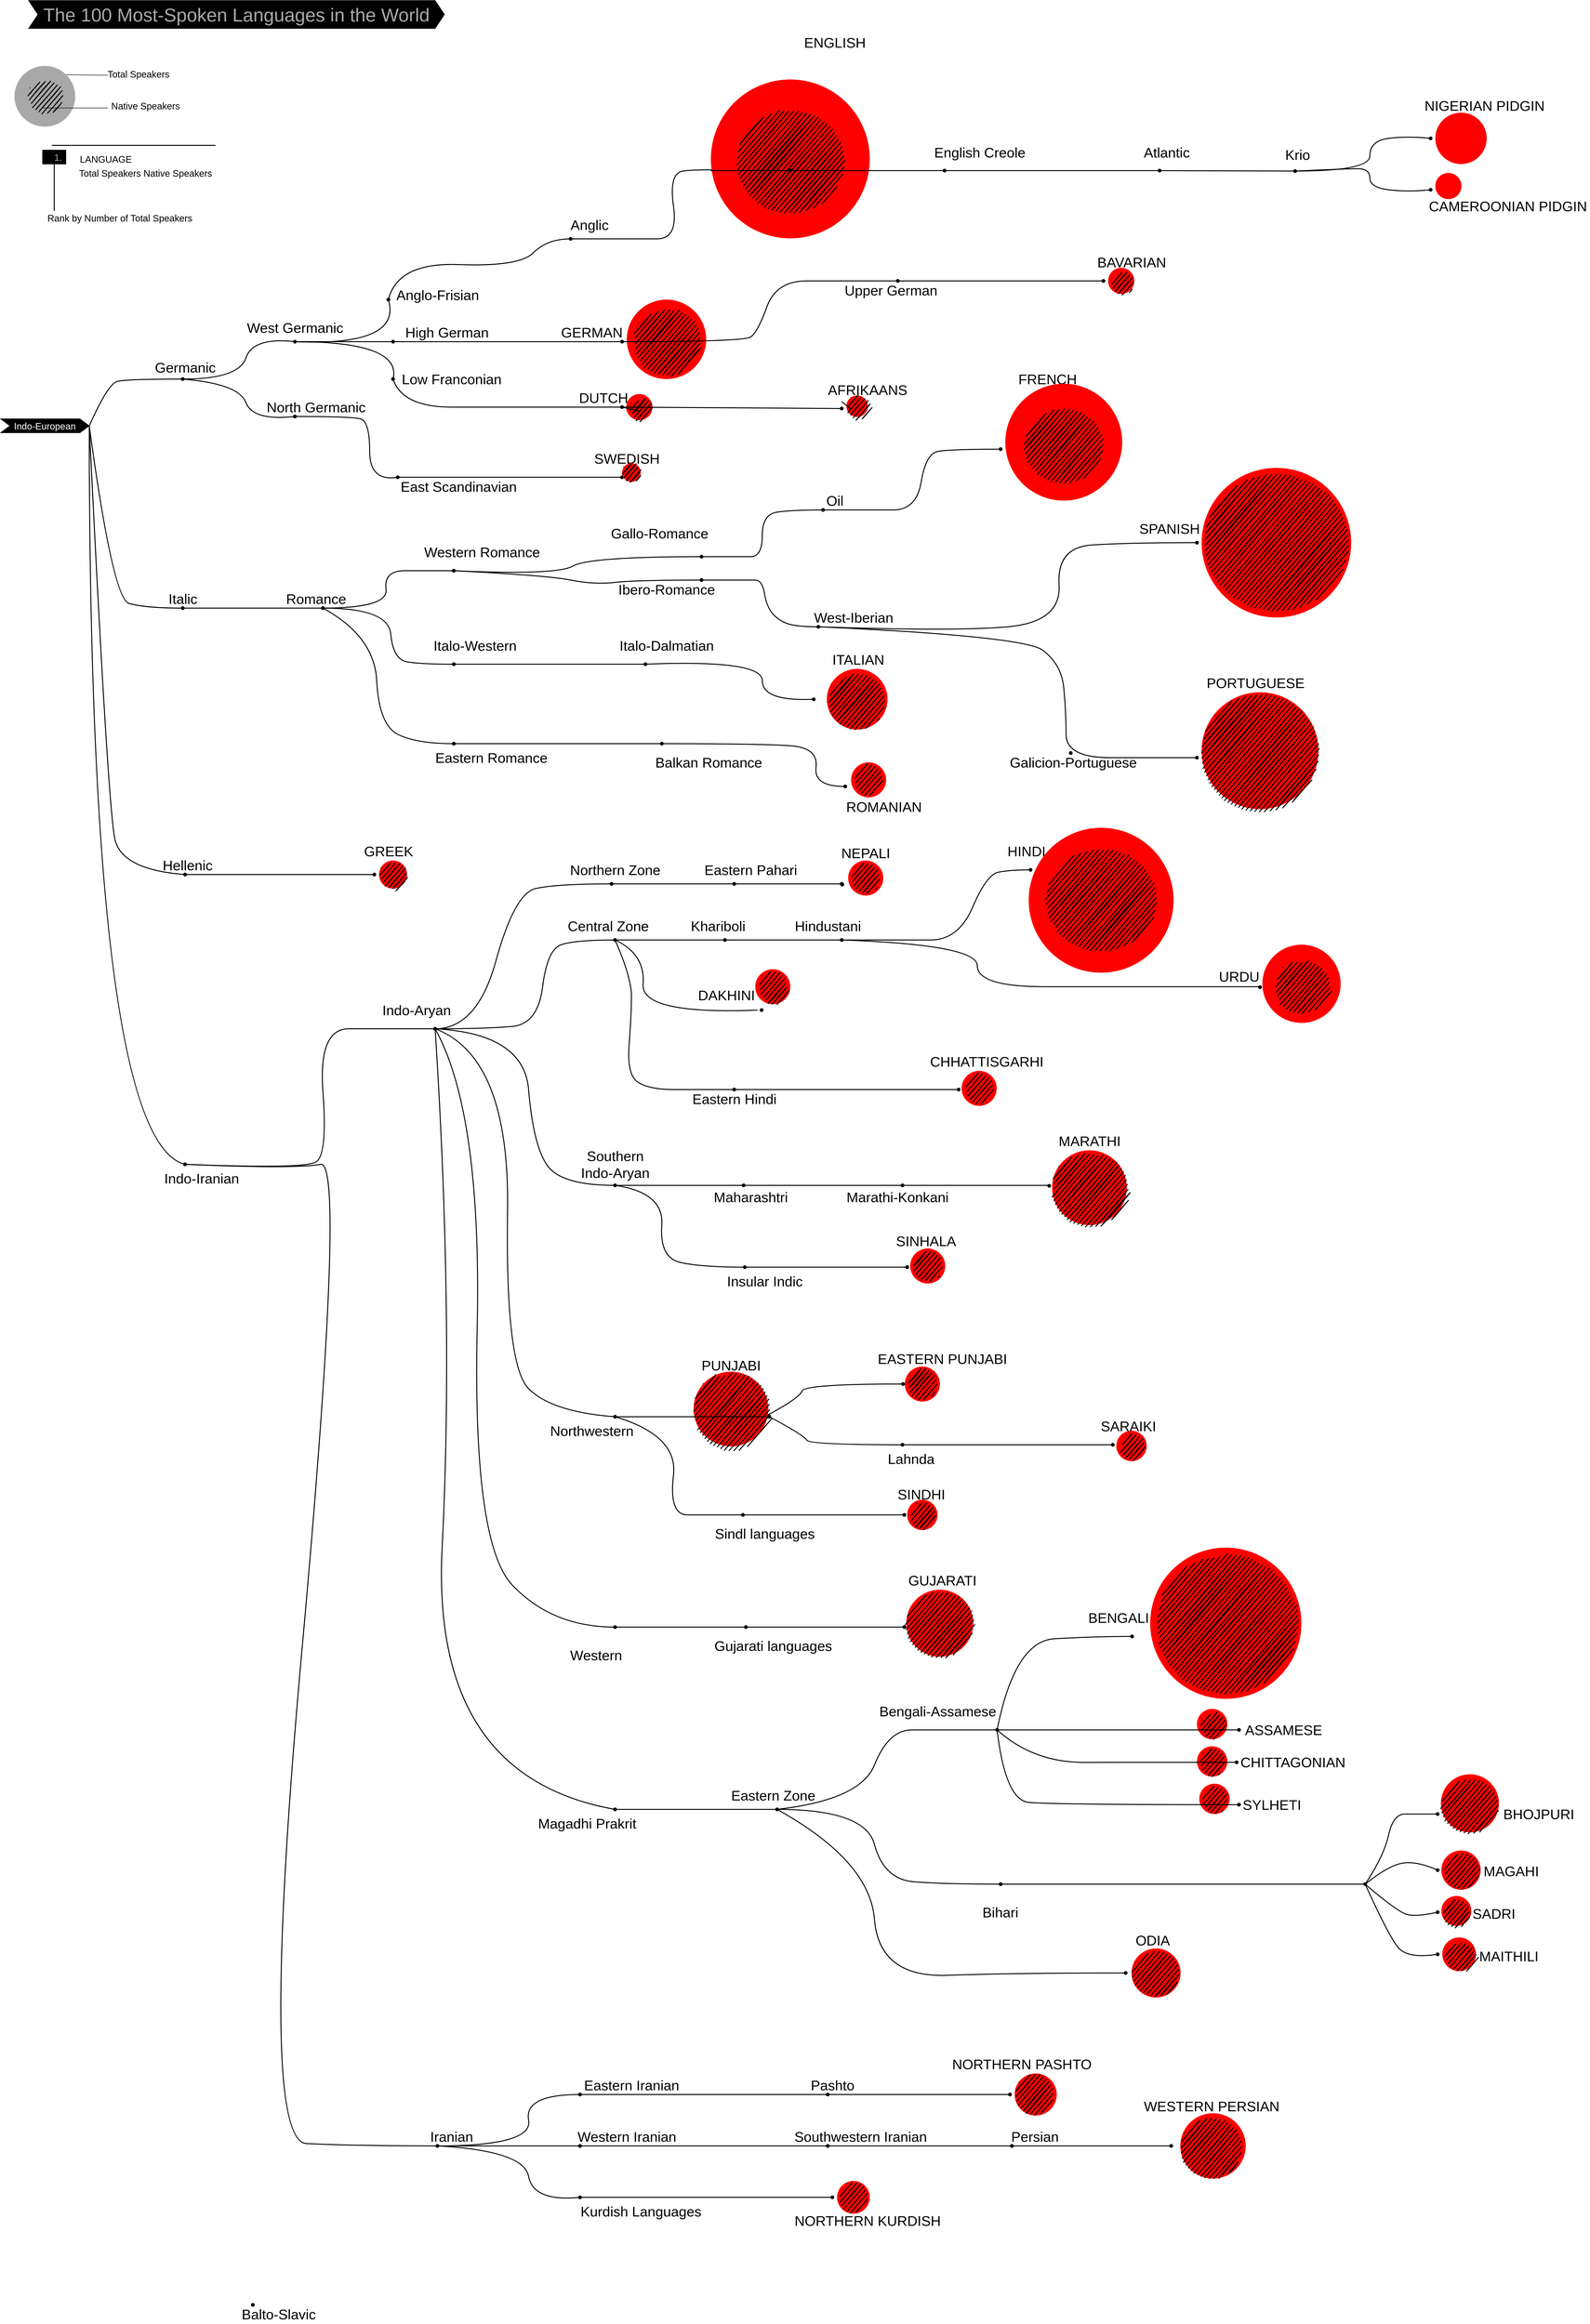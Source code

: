 <mxfile version="17.4.6" type="github">
  <diagram id="2l0iWTKEi1PpRiSTDOYn" name="Page-1">
    <mxGraphModel dx="2216" dy="1478" grid="1" gridSize="10" guides="1" tooltips="1" connect="1" arrows="1" fold="1" page="1" pageScale="1" pageWidth="850" pageHeight="1100" math="0" shadow="0">
      <root>
        <mxCell id="0" />
        <mxCell id="1" parent="0" />
        <mxCell id="EpxnI0TyvXHU5322iV-h-2" value="&lt;span style=&quot;color: rgb(168 , 168 , 168) ; font-family: &amp;#34;helvetica&amp;#34; ; font-size: 40px ; font-style: normal ; font-weight: 400 ; letter-spacing: normal ; text-align: center ; text-indent: 0px ; text-transform: none ; word-spacing: 0px ; display: inline ; float: none&quot;&gt;The 100 Most-Spoken Languages in the World&lt;/span&gt;" style="shape=step;perimeter=stepPerimeter;whiteSpace=wrap;html=1;fixedSize=1;fontSize=40;fillColor=#000000;" parent="1" vertex="1">
          <mxGeometry x="-60" y="40" width="890" height="60" as="geometry" />
        </mxCell>
        <mxCell id="EpxnI0TyvXHU5322iV-h-3" value="" style="ellipse;whiteSpace=wrap;html=1;aspect=fixed;labelBackgroundColor=none;fontSize=40;fontColor=#A8A8A8;fillColor=#A8A8A8;strokeColor=none;" parent="1" vertex="1">
          <mxGeometry x="-90" y="180" width="130" height="130" as="geometry" />
        </mxCell>
        <mxCell id="EpxnI0TyvXHU5322iV-h-4" value="" style="ellipse;whiteSpace=wrap;html=1;strokeWidth=2;fillWeight=2;hachureGap=8;fillColor=#000000;fillStyle=dots;sketch=1;labelBackgroundColor=none;fontSize=40;fontColor=#A8A8A8;strokeColor=none;" parent="1" vertex="1">
          <mxGeometry x="-62.5" y="210" width="75" height="70" as="geometry" />
        </mxCell>
        <mxCell id="EpxnI0TyvXHU5322iV-h-5" value="&lt;font color=&quot;#000000&quot; style=&quot;font-size: 20px&quot;&gt;Total Speakers&lt;/font&gt;" style="text;html=1;align=center;verticalAlign=middle;resizable=0;points=[];autosize=1;strokeColor=none;fillColor=none;fontSize=40;fontColor=#A8A8A8;" parent="1" vertex="1">
          <mxGeometry x="100" y="160" width="150" height="60" as="geometry" />
        </mxCell>
        <mxCell id="EpxnI0TyvXHU5322iV-h-6" value="Native Speakers" style="text;html=1;align=center;verticalAlign=middle;resizable=0;points=[];autosize=1;strokeColor=none;fillColor=none;fontSize=20;fontColor=#000000;" parent="1" vertex="1">
          <mxGeometry x="110" y="250" width="160" height="30" as="geometry" />
        </mxCell>
        <mxCell id="EpxnI0TyvXHU5322iV-h-7" value="" style="endArrow=none;html=1;rounded=0;fontSize=20;fontColor=#000000;exitX=0.433;exitY=0.857;exitDx=0;exitDy=0;exitPerimeter=0;" parent="1" source="EpxnI0TyvXHU5322iV-h-4" edge="1">
          <mxGeometry width="50" height="50" relative="1" as="geometry">
            <mxPoint x="340" y="450" as="sourcePoint" />
            <mxPoint x="110" y="270" as="targetPoint" />
          </mxGeometry>
        </mxCell>
        <mxCell id="EpxnI0TyvXHU5322iV-h-8" value="" style="endArrow=none;html=1;rounded=0;fontSize=20;fontColor=#000000;entryX=1;entryY=0;entryDx=0;entryDy=0;exitX=0.067;exitY=0.667;exitDx=0;exitDy=0;exitPerimeter=0;" parent="1" source="EpxnI0TyvXHU5322iV-h-5" target="EpxnI0TyvXHU5322iV-h-3" edge="1">
          <mxGeometry width="50" height="50" relative="1" as="geometry">
            <mxPoint x="90" y="199" as="sourcePoint" />
            <mxPoint x="390" y="400" as="targetPoint" />
          </mxGeometry>
        </mxCell>
        <mxCell id="EpxnI0TyvXHU5322iV-h-10" value="1.&lt;font color=&quot;#a8a8a8&quot;&gt;1.&lt;/font&gt;" style="rounded=0;whiteSpace=wrap;html=1;labelBackgroundColor=none;fontSize=20;fontColor=#000000;fillColor=#000000;" parent="1" vertex="1">
          <mxGeometry x="-30" y="360" width="50" height="30" as="geometry" />
        </mxCell>
        <mxCell id="EpxnI0TyvXHU5322iV-h-11" value="&lt;font color=&quot;#000000&quot;&gt;LANGUAGE&lt;/font&gt;" style="text;html=1;align=center;verticalAlign=middle;resizable=0;points=[];autosize=1;strokeColor=none;fillColor=none;fontSize=20;fontColor=#A8A8A8;" parent="1" vertex="1">
          <mxGeometry x="40" y="364" width="130" height="30" as="geometry" />
        </mxCell>
        <mxCell id="EpxnI0TyvXHU5322iV-h-12" value="Total Speakers Native Speakers" style="text;html=1;align=center;verticalAlign=middle;resizable=0;points=[];autosize=1;strokeColor=none;fillColor=none;fontSize=20;fontColor=#000000;" parent="1" vertex="1">
          <mxGeometry x="40" y="394" width="300" height="30" as="geometry" />
        </mxCell>
        <mxCell id="EpxnI0TyvXHU5322iV-h-13" value="Rank by Number of Total Speakers" style="text;html=1;align=center;verticalAlign=middle;resizable=0;points=[];autosize=1;strokeColor=none;fillColor=none;fontSize=20;fontColor=#000000;" parent="1" vertex="1">
          <mxGeometry x="-30" y="490" width="330" height="30" as="geometry" />
        </mxCell>
        <mxCell id="EpxnI0TyvXHU5322iV-h-14" value="" style="endArrow=none;html=1;rounded=0;fontSize=20;fontColor=#000000;entryX=0.5;entryY=1;entryDx=0;entryDy=0;strokeWidth=2;" parent="1" target="EpxnI0TyvXHU5322iV-h-10" edge="1">
          <mxGeometry width="50" height="50" relative="1" as="geometry">
            <mxPoint x="-5" y="490" as="sourcePoint" />
            <mxPoint x="390" y="400" as="targetPoint" />
          </mxGeometry>
        </mxCell>
        <mxCell id="EpxnI0TyvXHU5322iV-h-15" value="" style="endArrow=none;html=1;rounded=0;fontSize=20;fontColor=#000000;strokeWidth=2;" parent="1" edge="1">
          <mxGeometry width="50" height="50" relative="1" as="geometry">
            <mxPoint x="-10" y="350" as="sourcePoint" />
            <mxPoint x="340" y="350" as="targetPoint" />
          </mxGeometry>
        </mxCell>
        <mxCell id="EpxnI0TyvXHU5322iV-h-16" value="&lt;font color=&quot;#ffffff&quot;&gt;Indo-European&lt;/font&gt;" style="shape=step;perimeter=stepPerimeter;whiteSpace=wrap;html=1;fixedSize=1;labelBackgroundColor=none;fontSize=20;fontColor=#000000;fillColor=#000000;" parent="1" vertex="1">
          <mxGeometry x="-120" y="935" width="190" height="30" as="geometry" />
        </mxCell>
        <mxCell id="EpxnI0TyvXHU5322iV-h-17" value="&lt;font style=&quot;font-size: 30px&quot; color=&quot;#000000&quot;&gt;Germanic&lt;/font&gt;" style="text;html=1;align=center;verticalAlign=middle;resizable=0;points=[];autosize=1;strokeColor=none;fillColor=none;fontSize=20;fontColor=#FFFFFF;" parent="1" vertex="1">
          <mxGeometry x="200" y="810" width="150" height="30" as="geometry" />
        </mxCell>
        <mxCell id="EpxnI0TyvXHU5322iV-h-18" value="Italic" style="text;html=1;align=center;verticalAlign=middle;resizable=0;points=[];autosize=1;strokeColor=none;fillColor=none;fontSize=30;fontColor=#000000;" parent="1" vertex="1">
          <mxGeometry x="230" y="1300" width="80" height="40" as="geometry" />
        </mxCell>
        <mxCell id="EpxnI0TyvXHU5322iV-h-19" value="West Germanic" style="text;html=1;align=center;verticalAlign=middle;resizable=0;points=[];autosize=1;strokeColor=none;fillColor=none;fontSize=30;fontColor=#000000;" parent="1" vertex="1">
          <mxGeometry x="400" y="720" width="220" height="40" as="geometry" />
        </mxCell>
        <mxCell id="EpxnI0TyvXHU5322iV-h-20" value="North Germanic" style="text;html=1;align=center;verticalAlign=middle;resizable=0;points=[];autosize=1;strokeColor=none;fillColor=none;fontSize=30;fontColor=#000000;" parent="1" vertex="1">
          <mxGeometry x="440" y="890" width="230" height="40" as="geometry" />
        </mxCell>
        <mxCell id="EpxnI0TyvXHU5322iV-h-26" value="Anglo-Frisian" style="text;html=1;align=center;verticalAlign=middle;resizable=0;points=[];autosize=1;strokeColor=none;fillColor=none;fontSize=30;fontColor=#000000;" parent="1" vertex="1">
          <mxGeometry x="720" y="650" width="190" height="40" as="geometry" />
        </mxCell>
        <mxCell id="EpxnI0TyvXHU5322iV-h-27" value="High German" style="text;html=1;align=center;verticalAlign=middle;resizable=0;points=[];autosize=1;strokeColor=none;fillColor=none;fontSize=30;fontColor=#000000;" parent="1" vertex="1">
          <mxGeometry x="740" y="730" width="190" height="40" as="geometry" />
        </mxCell>
        <mxCell id="EpxnI0TyvXHU5322iV-h-29" value="Low Franconian" style="text;html=1;align=center;verticalAlign=middle;resizable=0;points=[];autosize=1;strokeColor=none;fillColor=none;fontSize=30;fontColor=#000000;" parent="1" vertex="1">
          <mxGeometry x="730" y="830" width="230" height="40" as="geometry" />
        </mxCell>
        <mxCell id="EpxnI0TyvXHU5322iV-h-30" value="Anglic" style="text;html=1;align=center;verticalAlign=middle;resizable=0;points=[];autosize=1;strokeColor=none;fillColor=none;fontSize=30;fontColor=#000000;" parent="1" vertex="1">
          <mxGeometry x="1090" y="500" width="100" height="40" as="geometry" />
        </mxCell>
        <mxCell id="EpxnI0TyvXHU5322iV-h-31" value="GERMAN" style="text;html=1;align=center;verticalAlign=middle;resizable=0;points=[];autosize=1;strokeColor=none;fillColor=none;fontSize=30;fontColor=#000000;" parent="1" vertex="1">
          <mxGeometry x="1070" y="730" width="150" height="40" as="geometry" />
        </mxCell>
        <mxCell id="EpxnI0TyvXHU5322iV-h-32" value="DUTCH" style="text;html=1;align=center;verticalAlign=middle;resizable=0;points=[];autosize=1;strokeColor=none;fillColor=none;fontSize=30;fontColor=#000000;" parent="1" vertex="1">
          <mxGeometry x="1110" y="870" width="120" height="40" as="geometry" />
        </mxCell>
        <mxCell id="EpxnI0TyvXHU5322iV-h-33" value="ENGLISH" style="text;html=1;align=center;verticalAlign=middle;resizable=0;points=[];autosize=1;strokeColor=none;fillColor=none;fontSize=30;fontColor=#000000;" parent="1" vertex="1">
          <mxGeometry x="1590" y="110" width="150" height="40" as="geometry" />
        </mxCell>
        <mxCell id="EpxnI0TyvXHU5322iV-h-34" value="English Creole" style="text;html=1;align=center;verticalAlign=middle;resizable=0;points=[];autosize=1;strokeColor=none;fillColor=none;fontSize=30;fontColor=#000000;" parent="1" vertex="1">
          <mxGeometry x="1870" y="345" width="210" height="40" as="geometry" />
        </mxCell>
        <mxCell id="EpxnI0TyvXHU5322iV-h-35" value="Atlantic" style="text;html=1;align=center;verticalAlign=middle;resizable=0;points=[];autosize=1;strokeColor=none;fillColor=none;fontSize=30;fontColor=#000000;" parent="1" vertex="1">
          <mxGeometry x="2320" y="345" width="110" height="40" as="geometry" />
        </mxCell>
        <mxCell id="EpxnI0TyvXHU5322iV-h-36" value="Krio" style="text;html=1;align=center;verticalAlign=middle;resizable=0;points=[];autosize=1;strokeColor=none;fillColor=none;fontSize=30;fontColor=#000000;" parent="1" vertex="1">
          <mxGeometry x="2620" y="350" width="70" height="40" as="geometry" />
        </mxCell>
        <mxCell id="EpxnI0TyvXHU5322iV-h-37" value="NIGERIAN PIDGIN" style="text;html=1;align=center;verticalAlign=middle;resizable=0;points=[];autosize=1;strokeColor=none;fillColor=none;fontSize=30;fontColor=#000000;" parent="1" vertex="1">
          <mxGeometry x="2920" y="245" width="270" height="40" as="geometry" />
        </mxCell>
        <mxCell id="EpxnI0TyvXHU5322iV-h-38" value="CAMEROONIAN PIDGIN" style="text;html=1;align=center;verticalAlign=middle;resizable=0;points=[];autosize=1;strokeColor=none;fillColor=none;fontSize=30;fontColor=#000000;" parent="1" vertex="1">
          <mxGeometry x="2930" y="460" width="350" height="40" as="geometry" />
        </mxCell>
        <mxCell id="EpxnI0TyvXHU5322iV-h-39" value="" style="shape=waypoint;sketch=0;fillStyle=solid;size=6;pointerEvents=1;points=[];fillColor=none;resizable=0;rotatable=0;perimeter=centerPerimeter;snapToPoint=1;labelBackgroundColor=none;fontSize=30;fontColor=#000000;strokeWidth=2;" parent="1" vertex="1">
          <mxGeometry x="250" y="830" width="40" height="40" as="geometry" />
        </mxCell>
        <mxCell id="EpxnI0TyvXHU5322iV-h-40" value="" style="shape=waypoint;sketch=0;fillStyle=solid;size=6;pointerEvents=1;points=[];fillColor=none;resizable=0;rotatable=0;perimeter=centerPerimeter;snapToPoint=1;labelBackgroundColor=none;fontSize=30;fontColor=#000000;strokeWidth=2;" parent="1" vertex="1">
          <mxGeometry x="490" y="750" width="40" height="40" as="geometry" />
        </mxCell>
        <mxCell id="EpxnI0TyvXHU5322iV-h-41" value="" style="shape=waypoint;sketch=0;fillStyle=solid;size=6;pointerEvents=1;points=[];fillColor=none;resizable=0;rotatable=0;perimeter=centerPerimeter;snapToPoint=1;labelBackgroundColor=none;fontSize=30;fontColor=#000000;strokeWidth=2;" parent="1" vertex="1">
          <mxGeometry x="690" y="660" width="40" height="40" as="geometry" />
        </mxCell>
        <mxCell id="EpxnI0TyvXHU5322iV-h-42" value="" style="shape=waypoint;sketch=0;fillStyle=solid;size=6;pointerEvents=1;points=[];fillColor=none;resizable=0;rotatable=0;perimeter=centerPerimeter;snapToPoint=1;labelBackgroundColor=none;fontSize=30;fontColor=#000000;strokeWidth=2;" parent="1" vertex="1">
          <mxGeometry x="700" y="750" width="40" height="40" as="geometry" />
        </mxCell>
        <mxCell id="EpxnI0TyvXHU5322iV-h-43" value="" style="shape=waypoint;sketch=0;fillStyle=solid;size=6;pointerEvents=1;points=[];fillColor=none;resizable=0;rotatable=0;perimeter=centerPerimeter;snapToPoint=1;labelBackgroundColor=none;fontSize=30;fontColor=#000000;strokeWidth=2;" parent="1" vertex="1">
          <mxGeometry x="700" y="830" width="40" height="40" as="geometry" />
        </mxCell>
        <mxCell id="EpxnI0TyvXHU5322iV-h-44" value="" style="shape=waypoint;sketch=0;fillStyle=solid;size=6;pointerEvents=1;points=[];fillColor=none;resizable=0;rotatable=0;perimeter=centerPerimeter;snapToPoint=1;labelBackgroundColor=none;fontSize=30;fontColor=#000000;strokeWidth=2;" parent="1" vertex="1">
          <mxGeometry x="490" y="910" width="40" height="40" as="geometry" />
        </mxCell>
        <mxCell id="EpxnI0TyvXHU5322iV-h-45" value="" style="shape=waypoint;sketch=0;fillStyle=solid;size=6;pointerEvents=1;points=[];fillColor=none;resizable=0;rotatable=0;perimeter=centerPerimeter;snapToPoint=1;labelBackgroundColor=none;fontSize=30;fontColor=#000000;strokeWidth=2;" parent="1" vertex="1">
          <mxGeometry x="1080" y="530" width="40" height="40" as="geometry" />
        </mxCell>
        <mxCell id="EpxnI0TyvXHU5322iV-h-46" value="" style="endArrow=none;html=1;fontSize=30;fontColor=#000000;strokeWidth=2;curved=1;exitX=1;exitY=0.5;exitDx=0;exitDy=0;" parent="1" source="EpxnI0TyvXHU5322iV-h-16" target="EpxnI0TyvXHU5322iV-h-39" edge="1">
          <mxGeometry width="50" height="50" relative="1" as="geometry">
            <mxPoint x="260" y="720" as="sourcePoint" />
            <mxPoint x="310" y="670" as="targetPoint" />
            <Array as="points">
              <mxPoint x="110" y="860" />
              <mxPoint x="150" y="850" />
            </Array>
          </mxGeometry>
        </mxCell>
        <mxCell id="EpxnI0TyvXHU5322iV-h-47" value="" style="endArrow=none;html=1;fontSize=30;fontColor=#000000;strokeWidth=2;curved=1;exitX=0.542;exitY=0.722;exitDx=0;exitDy=0;exitPerimeter=0;" parent="1" source="EpxnI0TyvXHU5322iV-h-39" target="EpxnI0TyvXHU5322iV-h-40" edge="1">
          <mxGeometry width="50" height="50" relative="1" as="geometry">
            <mxPoint x="260" y="720" as="sourcePoint" />
            <mxPoint x="310" y="670" as="targetPoint" />
            <Array as="points">
              <mxPoint x="390" y="850" />
              <mxPoint x="420" y="760" />
            </Array>
          </mxGeometry>
        </mxCell>
        <mxCell id="EpxnI0TyvXHU5322iV-h-48" value="" style="endArrow=none;html=1;fontSize=30;fontColor=#000000;strokeWidth=2;curved=1;entryX=0.379;entryY=0.462;entryDx=0;entryDy=0;entryPerimeter=0;" parent="1" source="EpxnI0TyvXHU5322iV-h-39" target="EpxnI0TyvXHU5322iV-h-44" edge="1">
          <mxGeometry width="50" height="50" relative="1" as="geometry">
            <mxPoint x="550" y="810" as="sourcePoint" />
            <mxPoint x="940" y="670" as="targetPoint" />
            <Array as="points">
              <mxPoint x="390" y="860" />
              <mxPoint x="420" y="940" />
            </Array>
          </mxGeometry>
        </mxCell>
        <mxCell id="EpxnI0TyvXHU5322iV-h-49" value="" style="endArrow=none;html=1;fontSize=30;fontColor=#000000;strokeWidth=2;curved=1;" parent="1" source="EpxnI0TyvXHU5322iV-h-40" target="EpxnI0TyvXHU5322iV-h-42" edge="1">
          <mxGeometry width="50" height="50" relative="1" as="geometry">
            <mxPoint x="820" y="720" as="sourcePoint" />
            <mxPoint x="640" y="780" as="targetPoint" />
          </mxGeometry>
        </mxCell>
        <mxCell id="EpxnI0TyvXHU5322iV-h-50" value="" style="endArrow=none;html=1;fontSize=30;fontColor=#000000;strokeWidth=2;curved=1;" parent="1" source="EpxnI0TyvXHU5322iV-h-40" target="EpxnI0TyvXHU5322iV-h-41" edge="1">
          <mxGeometry width="50" height="50" relative="1" as="geometry">
            <mxPoint x="820" y="720" as="sourcePoint" />
            <mxPoint x="870" y="670" as="targetPoint" />
            <Array as="points">
              <mxPoint x="740" y="780" />
            </Array>
          </mxGeometry>
        </mxCell>
        <mxCell id="EpxnI0TyvXHU5322iV-h-52" value="" style="endArrow=none;html=1;fontSize=30;fontColor=#000000;strokeWidth=2;curved=1;entryX=0.374;entryY=0.457;entryDx=0;entryDy=0;entryPerimeter=0;" parent="1" source="EpxnI0TyvXHU5322iV-h-40" target="EpxnI0TyvXHU5322iV-h-43" edge="1">
          <mxGeometry width="50" height="50" relative="1" as="geometry">
            <mxPoint x="820" y="720" as="sourcePoint" />
            <mxPoint x="870" y="670" as="targetPoint" />
            <Array as="points">
              <mxPoint x="740" y="770" />
            </Array>
          </mxGeometry>
        </mxCell>
        <mxCell id="EpxnI0TyvXHU5322iV-h-53" value="" style="shape=waypoint;sketch=0;fillStyle=solid;size=6;pointerEvents=1;points=[];fillColor=none;resizable=0;rotatable=0;perimeter=centerPerimeter;snapToPoint=1;labelBackgroundColor=none;fontSize=30;fontColor=#000000;strokeWidth=2;" parent="1" vertex="1">
          <mxGeometry x="1190" y="750" width="40" height="40" as="geometry" />
        </mxCell>
        <mxCell id="EpxnI0TyvXHU5322iV-h-54" value="" style="endArrow=none;html=1;fontSize=30;fontColor=#000000;strokeWidth=2;curved=1;exitX=0.701;exitY=0.559;exitDx=0;exitDy=0;exitPerimeter=0;entryX=0.757;entryY=0.478;entryDx=0;entryDy=0;entryPerimeter=0;" parent="1" source="EpxnI0TyvXHU5322iV-h-42" target="EpxnI0TyvXHU5322iV-h-53" edge="1">
          <mxGeometry width="50" height="50" relative="1" as="geometry">
            <mxPoint x="820" y="720" as="sourcePoint" />
            <mxPoint x="870" y="670" as="targetPoint" />
          </mxGeometry>
        </mxCell>
        <mxCell id="EpxnI0TyvXHU5322iV-h-55" value="" style="shape=waypoint;sketch=0;fillStyle=solid;size=6;pointerEvents=1;points=[];fillColor=none;resizable=0;rotatable=0;perimeter=centerPerimeter;snapToPoint=1;labelBackgroundColor=none;fontSize=30;fontColor=#000000;strokeWidth=2;" parent="1" vertex="1">
          <mxGeometry x="1190" y="890" width="40" height="40" as="geometry" />
        </mxCell>
        <mxCell id="EpxnI0TyvXHU5322iV-h-56" value="" style="endArrow=none;html=1;fontSize=30;fontColor=#000000;strokeWidth=2;curved=1;exitX=0.721;exitY=0.58;exitDx=0;exitDy=0;exitPerimeter=0;entryX=0.435;entryY=0.777;entryDx=0;entryDy=0;entryPerimeter=0;" parent="1" source="EpxnI0TyvXHU5322iV-h-43" target="EpxnI0TyvXHU5322iV-h-55" edge="1">
          <mxGeometry width="50" height="50" relative="1" as="geometry">
            <mxPoint x="820" y="720" as="sourcePoint" />
            <mxPoint x="870" y="670" as="targetPoint" />
            <Array as="points">
              <mxPoint x="740" y="910" />
              <mxPoint x="950" y="910" />
            </Array>
          </mxGeometry>
        </mxCell>
        <mxCell id="EpxnI0TyvXHU5322iV-h-57" value="" style="endArrow=none;html=1;fontSize=30;fontColor=#000000;strokeWidth=2;curved=1;exitX=0.624;exitY=0.34;exitDx=0;exitDy=0;exitPerimeter=0;entryX=0.609;entryY=0.671;entryDx=0;entryDy=0;entryPerimeter=0;" parent="1" source="EpxnI0TyvXHU5322iV-h-41" target="EpxnI0TyvXHU5322iV-h-45" edge="1">
          <mxGeometry width="50" height="50" relative="1" as="geometry">
            <mxPoint x="820" y="720" as="sourcePoint" />
            <mxPoint x="870" y="670" as="targetPoint" />
            <Array as="points">
              <mxPoint x="730" y="600" />
              <mxPoint x="990" y="610" />
              <mxPoint x="1050" y="550" />
            </Array>
          </mxGeometry>
        </mxCell>
        <mxCell id="EpxnI0TyvXHU5322iV-h-58" value="" style="shape=waypoint;sketch=0;fillStyle=solid;size=6;pointerEvents=1;points=[];fillColor=none;resizable=0;rotatable=0;perimeter=centerPerimeter;snapToPoint=1;labelBackgroundColor=none;fontSize=30;fontColor=#000000;strokeWidth=2;" parent="1" vertex="1">
          <mxGeometry x="1495" y="384" width="40" height="40" as="geometry" />
        </mxCell>
        <mxCell id="EpxnI0TyvXHU5322iV-h-59" value="" style="endArrow=none;html=1;fontSize=30;fontColor=#000000;strokeWidth=2;curved=1;" parent="1" source="EpxnI0TyvXHU5322iV-h-45" target="EpxnI0TyvXHU5322iV-h-58" edge="1">
          <mxGeometry width="50" height="50" relative="1" as="geometry">
            <mxPoint x="1270" y="720" as="sourcePoint" />
            <mxPoint x="1320" y="670" as="targetPoint" />
            <Array as="points">
              <mxPoint x="1240" y="550" />
              <mxPoint x="1330" y="550" />
              <mxPoint x="1310" y="410" />
              <mxPoint x="1370" y="400" />
            </Array>
          </mxGeometry>
        </mxCell>
        <mxCell id="EpxnI0TyvXHU5322iV-h-60" value="" style="shape=waypoint;sketch=0;fillStyle=solid;size=6;pointerEvents=1;points=[];fillColor=none;resizable=0;rotatable=0;perimeter=centerPerimeter;snapToPoint=1;labelBackgroundColor=none;fontSize=30;fontColor=#000000;strokeWidth=2;" parent="1" vertex="1">
          <mxGeometry x="1880" y="384" width="40" height="40" as="geometry" />
        </mxCell>
        <mxCell id="EpxnI0TyvXHU5322iV-h-61" value="" style="endArrow=none;html=1;fontSize=30;fontColor=#000000;strokeWidth=2;curved=1;exitX=0.524;exitY=0.618;exitDx=0;exitDy=0;exitPerimeter=0;" parent="1" source="EpxnI0TyvXHU5322iV-h-58" target="EpxnI0TyvXHU5322iV-h-60" edge="1">
          <mxGeometry width="50" height="50" relative="1" as="geometry">
            <mxPoint x="1910" y="720" as="sourcePoint" />
            <mxPoint x="1960" y="670" as="targetPoint" />
          </mxGeometry>
        </mxCell>
        <mxCell id="EpxnI0TyvXHU5322iV-h-62" value="" style="shape=waypoint;sketch=0;fillStyle=solid;size=6;pointerEvents=1;points=[];fillColor=none;resizable=0;rotatable=0;perimeter=centerPerimeter;snapToPoint=1;labelBackgroundColor=none;fontSize=30;fontColor=#000000;strokeWidth=2;" parent="1" vertex="1">
          <mxGeometry x="2340" y="384" width="40" height="40" as="geometry" />
        </mxCell>
        <mxCell id="EpxnI0TyvXHU5322iV-h-63" value="" style="endArrow=none;html=1;fontSize=30;fontColor=#000000;strokeWidth=2;curved=1;exitX=0.708;exitY=0.546;exitDx=0;exitDy=0;exitPerimeter=0;entryX=0.423;entryY=0.539;entryDx=0;entryDy=0;entryPerimeter=0;" parent="1" source="EpxnI0TyvXHU5322iV-h-60" target="EpxnI0TyvXHU5322iV-h-62" edge="1">
          <mxGeometry width="50" height="50" relative="1" as="geometry">
            <mxPoint x="2370" y="720" as="sourcePoint" />
            <mxPoint x="2420" y="670" as="targetPoint" />
          </mxGeometry>
        </mxCell>
        <mxCell id="EpxnI0TyvXHU5322iV-h-64" value="" style="shape=waypoint;sketch=0;fillStyle=solid;size=6;pointerEvents=1;points=[];fillColor=none;resizable=0;rotatable=0;perimeter=centerPerimeter;snapToPoint=1;labelBackgroundColor=none;fontSize=30;fontColor=#000000;strokeWidth=2;" parent="1" vertex="1">
          <mxGeometry x="2630" y="385" width="40" height="40" as="geometry" />
        </mxCell>
        <mxCell id="EpxnI0TyvXHU5322iV-h-65" value="" style="endArrow=none;html=1;fontSize=30;fontColor=#000000;strokeWidth=2;curved=1;entryX=0.565;entryY=0.594;entryDx=0;entryDy=0;entryPerimeter=0;exitX=0.649;exitY=0.521;exitDx=0;exitDy=0;exitPerimeter=0;" parent="1" source="EpxnI0TyvXHU5322iV-h-64" target="EpxnI0TyvXHU5322iV-h-62" edge="1">
          <mxGeometry width="50" height="50" relative="1" as="geometry">
            <mxPoint x="2370" y="720" as="sourcePoint" />
            <mxPoint x="2420" y="670" as="targetPoint" />
          </mxGeometry>
        </mxCell>
        <mxCell id="EpxnI0TyvXHU5322iV-h-66" value="" style="endArrow=none;html=1;fontSize=30;fontColor=#000000;strokeWidth=2;curved=1;exitX=0.601;exitY=0.498;exitDx=0;exitDy=0;exitPerimeter=0;" parent="1" source="EpxnI0TyvXHU5322iV-h-64" target="EpxnI0TyvXHU5322iV-h-67" edge="1">
          <mxGeometry width="50" height="50" relative="1" as="geometry">
            <mxPoint x="2840" y="720" as="sourcePoint" />
            <mxPoint x="2750" y="440" as="targetPoint" />
            <Array as="points">
              <mxPoint x="2810" y="405" />
              <mxPoint x="2810" y="340" />
              <mxPoint x="2890" y="330" />
            </Array>
          </mxGeometry>
        </mxCell>
        <mxCell id="EpxnI0TyvXHU5322iV-h-67" value="" style="shape=waypoint;sketch=0;fillStyle=solid;size=6;pointerEvents=1;points=[];fillColor=none;resizable=0;rotatable=0;perimeter=centerPerimeter;snapToPoint=1;labelBackgroundColor=none;fontSize=30;fontColor=#000000;strokeWidth=2;" parent="1" vertex="1">
          <mxGeometry x="2920" y="315" width="40" height="40" as="geometry" />
        </mxCell>
        <mxCell id="EpxnI0TyvXHU5322iV-h-68" value="" style="shape=waypoint;sketch=0;fillStyle=solid;size=6;pointerEvents=1;points=[];fillColor=none;resizable=0;rotatable=0;perimeter=centerPerimeter;snapToPoint=1;labelBackgroundColor=none;fontSize=30;fontColor=#000000;strokeWidth=2;" parent="1" vertex="1">
          <mxGeometry x="2920" y="425" width="40" height="40" as="geometry" />
        </mxCell>
        <mxCell id="EpxnI0TyvXHU5322iV-h-69" value="" style="endArrow=none;html=1;fontSize=30;fontColor=#000000;strokeWidth=2;curved=1;exitX=0.506;exitY=0.712;exitDx=0;exitDy=0;exitPerimeter=0;entryX=0.28;entryY=0.45;entryDx=0;entryDy=0;entryPerimeter=0;" parent="1" source="EpxnI0TyvXHU5322iV-h-64" target="EpxnI0TyvXHU5322iV-h-68" edge="1">
          <mxGeometry width="50" height="50" relative="1" as="geometry">
            <mxPoint x="2840" y="720" as="sourcePoint" />
            <mxPoint x="2890" y="670" as="targetPoint" />
            <Array as="points">
              <mxPoint x="2760" y="400" />
              <mxPoint x="2810" y="400" />
              <mxPoint x="2810" y="440" />
              <mxPoint x="2890" y="450" />
            </Array>
          </mxGeometry>
        </mxCell>
        <mxCell id="EpxnI0TyvXHU5322iV-h-70" value="" style="ellipse;whiteSpace=wrap;html=1;aspect=fixed;labelBackgroundColor=none;fontSize=30;fontColor=#000000;strokeWidth=2;fillColor=#FF0000;strokeColor=none;" parent="1" vertex="1">
          <mxGeometry x="1400" y="209" width="340" height="340" as="geometry" />
        </mxCell>
        <mxCell id="EpxnI0TyvXHU5322iV-h-72" value="" style="ellipse;whiteSpace=wrap;html=1;strokeWidth=2;fillWeight=2;hachureGap=8;fillColor=#000000;fillStyle=dots;sketch=1;labelBackgroundColor=none;fontSize=30;fontColor=#000000;strokeColor=none;" parent="1" vertex="1">
          <mxGeometry x="1450" y="270" width="240" height="230" as="geometry" />
        </mxCell>
        <mxCell id="EpxnI0TyvXHU5322iV-h-74" value="" style="endArrow=none;html=1;fontSize=30;fontColor=#000000;strokeWidth=2;curved=1;entryX=0.351;entryY=0.332;entryDx=0;entryDy=0;entryPerimeter=0;startArrow=none;" parent="1" source="EpxnI0TyvXHU5322iV-h-73" target="EpxnI0TyvXHU5322iV-h-60" edge="1">
          <mxGeometry width="50" height="50" relative="1" as="geometry">
            <mxPoint x="1400" y="404" as="sourcePoint" />
            <mxPoint x="1480" y="670" as="targetPoint" />
          </mxGeometry>
        </mxCell>
        <mxCell id="EpxnI0TyvXHU5322iV-h-73" value="" style="shape=waypoint;sketch=0;fillStyle=solid;size=6;pointerEvents=1;points=[];fillColor=none;resizable=0;rotatable=0;perimeter=centerPerimeter;snapToPoint=1;labelBackgroundColor=none;fontSize=30;fontColor=#000000;strokeWidth=2;" parent="1" vertex="1">
          <mxGeometry x="1550" y="384" width="40" height="40" as="geometry" />
        </mxCell>
        <mxCell id="EpxnI0TyvXHU5322iV-h-76" value="" style="endArrow=none;html=1;fontSize=30;fontColor=#000000;strokeWidth=2;curved=1;entryDx=0;entryDy=0;entryPerimeter=0;" parent="1" target="EpxnI0TyvXHU5322iV-h-73" edge="1">
          <mxGeometry width="50" height="50" relative="1" as="geometry">
            <mxPoint x="1400" y="404" as="sourcePoint" />
            <mxPoint x="1900" y="404" as="targetPoint" />
          </mxGeometry>
        </mxCell>
        <mxCell id="EpxnI0TyvXHU5322iV-h-77" value="" style="ellipse;whiteSpace=wrap;html=1;aspect=fixed;labelBackgroundColor=none;fontSize=30;fontColor=#000000;strokeWidth=2;fillColor=#FF0000;strokeColor=none;" parent="1" vertex="1">
          <mxGeometry x="2950" y="280" width="110" height="110" as="geometry" />
        </mxCell>
        <mxCell id="EpxnI0TyvXHU5322iV-h-78" value="" style="ellipse;whiteSpace=wrap;html=1;aspect=fixed;labelBackgroundColor=none;fontSize=30;fontColor=#000000;strokeWidth=2;fillColor=#FF0000;strokeColor=none;" parent="1" vertex="1">
          <mxGeometry x="2950" y="409" width="56" height="56" as="geometry" />
        </mxCell>
        <mxCell id="EpxnI0TyvXHU5322iV-h-80" value="" style="ellipse;whiteSpace=wrap;html=1;aspect=fixed;labelBackgroundColor=none;fontSize=30;fontColor=#000000;strokeWidth=2;fillColor=#FF0000;strokeColor=none;" parent="1" vertex="1">
          <mxGeometry x="1220" y="680" width="170" height="170" as="geometry" />
        </mxCell>
        <mxCell id="EpxnI0TyvXHU5322iV-h-81" value="" style="ellipse;whiteSpace=wrap;html=1;strokeWidth=2;fillWeight=2;hachureGap=8;fillColor=#000000;fillStyle=dots;sketch=1;labelBackgroundColor=none;fontSize=30;fontColor=#000000;strokeColor=none;" parent="1" vertex="1">
          <mxGeometry x="1230" y="700" width="150" height="140" as="geometry" />
        </mxCell>
        <mxCell id="EpxnI0TyvXHU5322iV-h-82" value="" style="shape=waypoint;sketch=0;fillStyle=solid;size=6;pointerEvents=1;points=[];fillColor=none;resizable=0;rotatable=0;perimeter=centerPerimeter;snapToPoint=1;labelBackgroundColor=none;fontSize=30;fontColor=#000000;strokeWidth=2;" parent="1" vertex="1">
          <mxGeometry x="1780" y="620" width="40" height="40" as="geometry" />
        </mxCell>
        <mxCell id="EpxnI0TyvXHU5322iV-h-83" value="" style="shape=waypoint;sketch=0;fillStyle=solid;size=6;pointerEvents=1;points=[];fillColor=none;resizable=0;rotatable=0;perimeter=centerPerimeter;snapToPoint=1;labelBackgroundColor=none;fontSize=30;fontColor=#000000;strokeWidth=2;" parent="1" vertex="1">
          <mxGeometry x="2220" y="620" width="40" height="40" as="geometry" />
        </mxCell>
        <mxCell id="EpxnI0TyvXHU5322iV-h-84" value="" style="endArrow=none;html=1;fontSize=30;fontColor=#000000;strokeWidth=2;curved=1;exitX=-0.113;exitY=0.73;exitDx=0;exitDy=0;entryX=0.53;entryY=0.646;entryDx=0;entryDy=0;entryPerimeter=0;exitPerimeter=0;" parent="1" source="EpxnI0TyvXHU5322iV-h-53" target="EpxnI0TyvXHU5322iV-h-82" edge="1">
          <mxGeometry width="50" height="50" relative="1" as="geometry">
            <mxPoint x="1500" y="720" as="sourcePoint" />
            <mxPoint x="1550" y="670" as="targetPoint" />
            <Array as="points">
              <mxPoint x="1470" y="770" />
              <mxPoint x="1500" y="750" />
              <mxPoint x="1540" y="640" />
              <mxPoint x="1670" y="640" />
            </Array>
          </mxGeometry>
        </mxCell>
        <mxCell id="EpxnI0TyvXHU5322iV-h-86" value="Upper German" style="text;html=1;align=center;verticalAlign=middle;resizable=0;points=[];autosize=1;strokeColor=none;fillColor=none;fontSize=30;fontColor=#000000;" parent="1" vertex="1">
          <mxGeometry x="1680" y="640" width="210" height="40" as="geometry" />
        </mxCell>
        <mxCell id="EpxnI0TyvXHU5322iV-h-87" value="" style="endArrow=none;html=1;fontSize=30;fontColor=#000000;strokeWidth=2;curved=1;exitX=0.375;exitY=0.67;exitDx=0;exitDy=0;exitPerimeter=0;entryX=0.732;entryY=0.408;entryDx=0;entryDy=0;entryPerimeter=0;" parent="1" source="EpxnI0TyvXHU5322iV-h-82" target="EpxnI0TyvXHU5322iV-h-83" edge="1">
          <mxGeometry width="50" height="50" relative="1" as="geometry">
            <mxPoint x="2010" y="720" as="sourcePoint" />
            <mxPoint x="2060" y="670" as="targetPoint" />
          </mxGeometry>
        </mxCell>
        <mxCell id="EpxnI0TyvXHU5322iV-h-88" value="" style="ellipse;whiteSpace=wrap;html=1;aspect=fixed;labelBackgroundColor=none;fontSize=30;fontColor=#000000;strokeWidth=2;fillColor=#FF0000;strokeColor=none;" parent="1" vertex="1">
          <mxGeometry x="2250" y="612" width="56" height="56" as="geometry" />
        </mxCell>
        <mxCell id="EpxnI0TyvXHU5322iV-h-89" value="BAVARIAN" style="text;html=1;align=center;verticalAlign=middle;resizable=0;points=[];autosize=1;strokeColor=none;fillColor=none;fontSize=30;fontColor=#000000;" parent="1" vertex="1">
          <mxGeometry x="2220" y="580" width="160" height="40" as="geometry" />
        </mxCell>
        <mxCell id="EpxnI0TyvXHU5322iV-h-90" value="" style="ellipse;whiteSpace=wrap;html=1;aspect=fixed;labelBackgroundColor=none;fontSize=30;fontColor=#000000;strokeWidth=2;fillColor=#FF0000;strokeColor=none;" parent="1" vertex="1">
          <mxGeometry x="1219" y="882" width="56" height="56" as="geometry" />
        </mxCell>
        <mxCell id="EpxnI0TyvXHU5322iV-h-92" value="" style="ellipse;whiteSpace=wrap;html=1;aspect=fixed;labelBackgroundColor=none;fontSize=30;fontColor=#000000;strokeWidth=2;fillColor=#FF0000;strokeColor=none;" parent="1" vertex="1">
          <mxGeometry x="1690" y="885" width="46" height="46" as="geometry" />
        </mxCell>
        <mxCell id="EpxnI0TyvXHU5322iV-h-94" value="" style="endArrow=none;html=1;fontSize=30;fontColor=#000000;strokeWidth=2;curved=1;exitDx=0;exitDy=0;exitPerimeter=0;startArrow=none;" parent="1" edge="1">
          <mxGeometry width="50" height="50" relative="1" as="geometry">
            <mxPoint x="1680" y="898" as="sourcePoint" />
            <mxPoint x="1700" y="915" as="targetPoint" />
          </mxGeometry>
        </mxCell>
        <mxCell id="EpxnI0TyvXHU5322iV-h-95" value="AFRIKAANS" style="text;html=1;align=center;verticalAlign=middle;resizable=0;points=[];autosize=1;strokeColor=none;fillColor=none;fontSize=30;fontColor=#000000;" parent="1" vertex="1">
          <mxGeometry x="1640" y="853" width="190" height="40" as="geometry" />
        </mxCell>
        <mxCell id="EpxnI0TyvXHU5322iV-h-96" value="East Scandinavian" style="text;html=1;align=center;verticalAlign=middle;resizable=0;points=[];autosize=1;strokeColor=none;fillColor=none;fontSize=30;fontColor=#000000;" parent="1" vertex="1">
          <mxGeometry x="730" y="1060" width="260" height="40" as="geometry" />
        </mxCell>
        <mxCell id="EpxnI0TyvXHU5322iV-h-97" value="SWEDISH" style="text;html=1;align=center;verticalAlign=middle;resizable=0;points=[];autosize=1;strokeColor=none;fillColor=none;fontSize=30;fontColor=#000000;" parent="1" vertex="1">
          <mxGeometry x="1140" y="1000" width="160" height="40" as="geometry" />
        </mxCell>
        <mxCell id="EpxnI0TyvXHU5322iV-h-98" value="" style="shape=waypoint;sketch=0;fillStyle=solid;size=6;pointerEvents=1;points=[];fillColor=none;resizable=0;rotatable=0;perimeter=centerPerimeter;snapToPoint=1;labelBackgroundColor=none;fontSize=30;fontColor=#000000;strokeWidth=2;" parent="1" vertex="1">
          <mxGeometry x="710" y="1040" width="40" height="40" as="geometry" />
        </mxCell>
        <mxCell id="EpxnI0TyvXHU5322iV-h-99" value="" style="shape=waypoint;sketch=0;fillStyle=solid;size=6;pointerEvents=1;points=[];fillColor=none;resizable=0;rotatable=0;perimeter=centerPerimeter;snapToPoint=1;labelBackgroundColor=none;fontSize=30;fontColor=#000000;strokeWidth=2;" parent="1" vertex="1">
          <mxGeometry x="1190" y="1040" width="40" height="40" as="geometry" />
        </mxCell>
        <mxCell id="EpxnI0TyvXHU5322iV-h-100" value="" style="endArrow=none;html=1;fontSize=30;fontColor=#000000;strokeWidth=2;curved=1;exitX=0.577;exitY=0.658;exitDx=0;exitDy=0;exitPerimeter=0;entryX=0.649;entryY=0.313;entryDx=0;entryDy=0;entryPerimeter=0;" parent="1" source="EpxnI0TyvXHU5322iV-h-44" target="EpxnI0TyvXHU5322iV-h-98" edge="1">
          <mxGeometry width="50" height="50" relative="1" as="geometry">
            <mxPoint x="700" y="720" as="sourcePoint" />
            <mxPoint x="750" y="670" as="targetPoint" />
            <Array as="points">
              <mxPoint x="630" y="930" />
              <mxPoint x="670" y="940" />
              <mxPoint x="670" y="1070" />
            </Array>
          </mxGeometry>
        </mxCell>
        <mxCell id="EpxnI0TyvXHU5322iV-h-101" value="" style="endArrow=none;html=1;fontSize=30;fontColor=#000000;strokeWidth=2;curved=1;exitX=0.387;exitY=0.456;exitDx=0;exitDy=0;exitPerimeter=0;" parent="1" source="EpxnI0TyvXHU5322iV-h-99" target="EpxnI0TyvXHU5322iV-h-98" edge="1">
          <mxGeometry width="50" height="50" relative="1" as="geometry">
            <mxPoint x="1130" y="720" as="sourcePoint" />
            <mxPoint x="1180" y="670" as="targetPoint" />
          </mxGeometry>
        </mxCell>
        <mxCell id="EpxnI0TyvXHU5322iV-h-103" value="" style="ellipse;whiteSpace=wrap;html=1;aspect=fixed;labelBackgroundColor=none;fontSize=30;fontColor=#000000;strokeWidth=2;fillColor=#FF0000;strokeColor=none;" parent="1" vertex="1">
          <mxGeometry x="1210" y="1030" width="40" height="40" as="geometry" />
        </mxCell>
        <mxCell id="EpxnI0TyvXHU5322iV-h-104" value="" style="ellipse;whiteSpace=wrap;html=1;strokeWidth=2;fillWeight=2;hachureGap=8;fillColor=#000000;fillStyle=dots;sketch=1;labelBackgroundColor=none;fontSize=30;fontColor=#000000;strokeColor=none;" parent="1" vertex="1">
          <mxGeometry x="1225" y="888" width="50" height="50" as="geometry" />
        </mxCell>
        <mxCell id="EpxnI0TyvXHU5322iV-h-105" value="" style="endArrow=none;html=1;fontSize=30;fontColor=#000000;strokeWidth=2;curved=1;exitX=0.5;exitY=0.75;exitDx=0;exitDy=0;exitPerimeter=0;entryX=0.458;entryY=0.611;entryDx=0;entryDy=0;entryPerimeter=0;" parent="1" source="EpxnI0TyvXHU5322iV-h-55" target="EpxnI0TyvXHU5322iV-h-104" edge="1">
          <mxGeometry width="50" height="50" relative="1" as="geometry">
            <mxPoint x="1210" y="910" as="sourcePoint" />
            <mxPoint x="1690" y="910" as="targetPoint" />
          </mxGeometry>
        </mxCell>
        <mxCell id="EpxnI0TyvXHU5322iV-h-106" value="" style="ellipse;whiteSpace=wrap;html=1;strokeWidth=2;fillWeight=2;hachureGap=8;fillColor=#000000;fillStyle=dots;sketch=1;labelBackgroundColor=none;fontSize=30;fontColor=#000000;strokeColor=none;" parent="1" vertex="1">
          <mxGeometry x="1690" y="885" width="50" height="50" as="geometry" />
        </mxCell>
        <mxCell id="EpxnI0TyvXHU5322iV-h-107" value="" style="ellipse;whiteSpace=wrap;html=1;strokeWidth=2;fillWeight=2;hachureGap=8;fillColor=#000000;fillStyle=dots;sketch=1;labelBackgroundColor=none;fontSize=30;fontColor=#000000;strokeColor=none;" parent="1" vertex="1">
          <mxGeometry x="1207.5" y="1030" width="45" height="40" as="geometry" />
        </mxCell>
        <mxCell id="EpxnI0TyvXHU5322iV-h-109" value="" style="endArrow=none;html=1;fontSize=30;fontColor=#000000;strokeWidth=2;curved=1;startArrow=none;" parent="1" edge="1">
          <mxGeometry width="50" height="50" relative="1" as="geometry">
            <mxPoint x="1680" y="898" as="sourcePoint" />
            <mxPoint x="1680" y="898" as="targetPoint" />
          </mxGeometry>
        </mxCell>
        <mxCell id="EpxnI0TyvXHU5322iV-h-110" value="" style="ellipse;whiteSpace=wrap;html=1;strokeWidth=2;fillWeight=2;hachureGap=8;fillColor=#000000;fillStyle=dots;sketch=1;labelBackgroundColor=none;fontSize=30;fontColor=#000000;strokeColor=none;" parent="1" vertex="1">
          <mxGeometry x="2256" y="620" width="50" height="50" as="geometry" />
        </mxCell>
        <mxCell id="EpxnI0TyvXHU5322iV-h-112" value="" style="shape=waypoint;sketch=0;fillStyle=solid;size=6;pointerEvents=1;points=[];fillColor=none;resizable=0;rotatable=0;perimeter=centerPerimeter;snapToPoint=1;labelBackgroundColor=none;fontSize=30;fontColor=#000000;strokeWidth=2;" parent="1" vertex="1">
          <mxGeometry x="250" y="1320" width="40" height="40" as="geometry" />
        </mxCell>
        <mxCell id="EpxnI0TyvXHU5322iV-h-113" value="" style="endArrow=none;html=1;fontSize=30;fontColor=#000000;strokeWidth=2;curved=1;entryX=0.673;entryY=0.504;entryDx=0;entryDy=0;entryPerimeter=0;exitX=1;exitY=0.5;exitDx=0;exitDy=0;" parent="1" source="EpxnI0TyvXHU5322iV-h-16" target="EpxnI0TyvXHU5322iV-h-112" edge="1">
          <mxGeometry width="50" height="50" relative="1" as="geometry">
            <mxPoint x="170" y="980" as="sourcePoint" />
            <mxPoint x="560" y="1250" as="targetPoint" />
            <Array as="points">
              <mxPoint x="120" y="1320" />
              <mxPoint x="190" y="1340" />
            </Array>
          </mxGeometry>
        </mxCell>
        <mxCell id="EpxnI0TyvXHU5322iV-h-114" value="Romance" style="text;html=1;align=center;verticalAlign=middle;resizable=0;points=[];autosize=1;strokeColor=none;fillColor=none;fontSize=30;fontColor=#000000;" parent="1" vertex="1">
          <mxGeometry x="485" y="1300" width="140" height="40" as="geometry" />
        </mxCell>
        <mxCell id="EpxnI0TyvXHU5322iV-h-115" value="Western Romance" style="text;html=1;align=center;verticalAlign=middle;resizable=0;points=[];autosize=1;strokeColor=none;fillColor=none;fontSize=30;fontColor=#000000;" parent="1" vertex="1">
          <mxGeometry x="780" y="1200" width="260" height="40" as="geometry" />
        </mxCell>
        <mxCell id="EpxnI0TyvXHU5322iV-h-116" value="Gallo-Romance" style="text;html=1;align=center;verticalAlign=middle;resizable=0;points=[];autosize=1;strokeColor=none;fillColor=none;fontSize=30;fontColor=#000000;" parent="1" vertex="1">
          <mxGeometry x="1180" y="1160" width="220" height="40" as="geometry" />
        </mxCell>
        <mxCell id="EpxnI0TyvXHU5322iV-h-117" value="Ibero-Romance" style="text;html=1;align=center;verticalAlign=middle;resizable=0;points=[];autosize=1;strokeColor=none;fillColor=none;fontSize=30;fontColor=#000000;" parent="1" vertex="1">
          <mxGeometry x="1195" y="1280" width="220" height="40" as="geometry" />
        </mxCell>
        <mxCell id="EpxnI0TyvXHU5322iV-h-118" value="Italo-Western" style="text;html=1;align=center;verticalAlign=middle;resizable=0;points=[];autosize=1;strokeColor=none;fillColor=none;fontSize=30;fontColor=#000000;" parent="1" vertex="1">
          <mxGeometry x="800" y="1400" width="190" height="40" as="geometry" />
        </mxCell>
        <mxCell id="EpxnI0TyvXHU5322iV-h-119" value="Eastern Romance" style="text;html=1;align=center;verticalAlign=middle;resizable=0;points=[];autosize=1;strokeColor=none;fillColor=none;fontSize=30;fontColor=#000000;" parent="1" vertex="1">
          <mxGeometry x="800" y="1640" width="260" height="40" as="geometry" />
        </mxCell>
        <mxCell id="EpxnI0TyvXHU5322iV-h-120" value="Balkan Romance" style="text;html=1;align=center;verticalAlign=middle;resizable=0;points=[];autosize=1;strokeColor=none;fillColor=none;fontSize=30;fontColor=#000000;" parent="1" vertex="1">
          <mxGeometry x="1275" y="1650" width="240" height="40" as="geometry" />
        </mxCell>
        <mxCell id="EpxnI0TyvXHU5322iV-h-121" value="ROMANIAN" style="text;html=1;align=center;verticalAlign=middle;resizable=0;points=[];autosize=1;strokeColor=none;fillColor=none;fontSize=30;fontColor=#000000;" parent="1" vertex="1">
          <mxGeometry x="1680" y="1745" width="180" height="40" as="geometry" />
        </mxCell>
        <mxCell id="EpxnI0TyvXHU5322iV-h-122" value="Italo-Dalmatian" style="text;html=1;align=center;verticalAlign=middle;resizable=0;points=[];autosize=1;strokeColor=none;fillColor=none;fontSize=30;fontColor=#000000;" parent="1" vertex="1">
          <mxGeometry x="1195" y="1400" width="220" height="40" as="geometry" />
        </mxCell>
        <mxCell id="EpxnI0TyvXHU5322iV-h-91" value="" style="shape=waypoint;sketch=0;fillStyle=solid;size=6;pointerEvents=1;points=[];fillColor=none;resizable=0;rotatable=0;perimeter=centerPerimeter;snapToPoint=1;labelBackgroundColor=none;fontSize=30;fontColor=#000000;strokeWidth=2;" parent="1" vertex="1">
          <mxGeometry x="1660" y="893" width="40" height="40" as="geometry" />
        </mxCell>
        <mxCell id="EpxnI0TyvXHU5322iV-h-123" value="" style="endArrow=none;html=1;fontSize=30;fontColor=#000000;strokeWidth=2;curved=1;startArrow=none;exitX=0.363;exitY=0.396;exitDx=0;exitDy=0;exitPerimeter=0;" parent="1" source="EpxnI0TyvXHU5322iV-h-55" target="EpxnI0TyvXHU5322iV-h-91" edge="1">
          <mxGeometry width="50" height="50" relative="1" as="geometry">
            <mxPoint x="1210" y="913" as="sourcePoint" />
            <mxPoint x="1680" y="913" as="targetPoint" />
          </mxGeometry>
        </mxCell>
        <mxCell id="EpxnI0TyvXHU5322iV-h-124" value="Oil" style="text;html=1;align=center;verticalAlign=middle;resizable=0;points=[];autosize=1;strokeColor=none;fillColor=none;fontSize=30;fontColor=#000000;" parent="1" vertex="1">
          <mxGeometry x="1640" y="1090" width="50" height="40" as="geometry" />
        </mxCell>
        <mxCell id="EpxnI0TyvXHU5322iV-h-125" value="FRENCH" style="text;html=1;align=center;verticalAlign=middle;resizable=0;points=[];autosize=1;strokeColor=none;fillColor=none;fontSize=30;fontColor=#000000;" parent="1" vertex="1">
          <mxGeometry x="2050" y="830" width="140" height="40" as="geometry" />
        </mxCell>
        <mxCell id="EpxnI0TyvXHU5322iV-h-126" value="West-Iberian" style="text;html=1;align=center;verticalAlign=middle;resizable=0;points=[];autosize=1;strokeColor=none;fillColor=none;fontSize=30;fontColor=#000000;" parent="1" vertex="1">
          <mxGeometry x="1610" y="1340" width="190" height="40" as="geometry" />
        </mxCell>
        <mxCell id="EpxnI0TyvXHU5322iV-h-127" value="" style="shape=waypoint;sketch=0;fillStyle=solid;size=6;pointerEvents=1;points=[];fillColor=none;resizable=0;rotatable=0;perimeter=centerPerimeter;snapToPoint=1;labelBackgroundColor=none;fontSize=30;fontColor=#000000;strokeWidth=2;" parent="1" vertex="1">
          <mxGeometry x="550" y="1320" width="40" height="40" as="geometry" />
        </mxCell>
        <mxCell id="EpxnI0TyvXHU5322iV-h-128" value="" style="shape=waypoint;sketch=0;fillStyle=solid;size=6;pointerEvents=1;points=[];fillColor=none;resizable=0;rotatable=0;perimeter=centerPerimeter;snapToPoint=1;labelBackgroundColor=none;fontSize=30;fontColor=#000000;strokeWidth=2;" parent="1" vertex="1">
          <mxGeometry x="830" y="1240" width="40" height="40" as="geometry" />
        </mxCell>
        <mxCell id="EpxnI0TyvXHU5322iV-h-129" value="" style="shape=waypoint;sketch=0;fillStyle=solid;size=6;pointerEvents=1;points=[];fillColor=none;resizable=0;rotatable=0;perimeter=centerPerimeter;snapToPoint=1;labelBackgroundColor=none;fontSize=30;fontColor=#000000;strokeWidth=2;" parent="1" vertex="1">
          <mxGeometry x="830" y="1440" width="40" height="40" as="geometry" />
        </mxCell>
        <mxCell id="EpxnI0TyvXHU5322iV-h-130" value="" style="shape=waypoint;sketch=0;fillStyle=solid;size=6;pointerEvents=1;points=[];fillColor=none;resizable=0;rotatable=0;perimeter=centerPerimeter;snapToPoint=1;labelBackgroundColor=none;fontSize=30;fontColor=#000000;strokeWidth=2;" parent="1" vertex="1">
          <mxGeometry x="830" y="1610" width="40" height="40" as="geometry" />
        </mxCell>
        <mxCell id="EpxnI0TyvXHU5322iV-h-131" value="" style="shape=waypoint;sketch=0;fillStyle=solid;size=6;pointerEvents=1;points=[];fillColor=none;resizable=0;rotatable=0;perimeter=centerPerimeter;snapToPoint=1;labelBackgroundColor=none;fontSize=30;fontColor=#000000;strokeWidth=2;" parent="1" vertex="1">
          <mxGeometry x="1240" y="1440" width="40" height="40" as="geometry" />
        </mxCell>
        <mxCell id="EpxnI0TyvXHU5322iV-h-132" value="" style="endArrow=none;html=1;fontSize=30;fontColor=#000000;strokeWidth=2;curved=1;exitX=0.601;exitY=0.551;exitDx=0;exitDy=0;exitPerimeter=0;entryX=0.696;entryY=0.504;entryDx=0;entryDy=0;entryPerimeter=0;" parent="1" source="EpxnI0TyvXHU5322iV-h-112" target="EpxnI0TyvXHU5322iV-h-127" edge="1">
          <mxGeometry width="50" height="50" relative="1" as="geometry">
            <mxPoint x="630" y="1300" as="sourcePoint" />
            <mxPoint x="680" y="1250" as="targetPoint" />
          </mxGeometry>
        </mxCell>
        <mxCell id="EpxnI0TyvXHU5322iV-h-133" value="" style="endArrow=none;html=1;fontSize=30;fontColor=#000000;strokeWidth=2;curved=1;exitX=0.577;exitY=0.456;exitDx=0;exitDy=0;exitPerimeter=0;entryX=0.506;entryY=0.646;entryDx=0;entryDy=0;entryPerimeter=0;" parent="1" source="EpxnI0TyvXHU5322iV-h-127" target="EpxnI0TyvXHU5322iV-h-128" edge="1">
          <mxGeometry width="50" height="50" relative="1" as="geometry">
            <mxPoint x="630" y="1300" as="sourcePoint" />
            <mxPoint x="680" y="1250" as="targetPoint" />
            <Array as="points">
              <mxPoint x="710" y="1340" />
              <mxPoint x="700" y="1260" />
              <mxPoint x="790" y="1260" />
            </Array>
          </mxGeometry>
        </mxCell>
        <mxCell id="EpxnI0TyvXHU5322iV-h-134" value="" style="endArrow=none;html=1;fontSize=30;fontColor=#000000;strokeWidth=2;curved=1;exitX=0.601;exitY=0.385;exitDx=0;exitDy=0;exitPerimeter=0;entryX=-0.018;entryY=0.789;entryDx=0;entryDy=0;entryPerimeter=0;" parent="1" source="EpxnI0TyvXHU5322iV-h-127" target="EpxnI0TyvXHU5322iV-h-129" edge="1">
          <mxGeometry width="50" height="50" relative="1" as="geometry">
            <mxPoint x="630" y="1300" as="sourcePoint" />
            <mxPoint x="680" y="1250" as="targetPoint" />
            <Array as="points">
              <mxPoint x="710" y="1340" />
              <mxPoint x="720" y="1450" />
              <mxPoint x="780" y="1460" />
            </Array>
          </mxGeometry>
        </mxCell>
        <mxCell id="EpxnI0TyvXHU5322iV-h-135" value="" style="endArrow=none;html=1;fontSize=30;fontColor=#000000;strokeWidth=2;curved=1;exitX=0.53;exitY=0.408;exitDx=0;exitDy=0;exitPerimeter=0;entryX=0.601;entryY=0.492;entryDx=0;entryDy=0;entryPerimeter=0;" parent="1" source="EpxnI0TyvXHU5322iV-h-127" target="EpxnI0TyvXHU5322iV-h-130" edge="1">
          <mxGeometry width="50" height="50" relative="1" as="geometry">
            <mxPoint x="630" y="1300" as="sourcePoint" />
            <mxPoint x="680" y="1250" as="targetPoint" />
            <Array as="points">
              <mxPoint x="680" y="1400" />
              <mxPoint x="690" y="1590" />
              <mxPoint x="770" y="1630" />
            </Array>
          </mxGeometry>
        </mxCell>
        <mxCell id="EpxnI0TyvXHU5322iV-h-136" value="" style="endArrow=none;html=1;fontSize=30;fontColor=#000000;strokeWidth=2;curved=1;exitX=0.506;exitY=0.385;exitDx=0;exitDy=0;exitPerimeter=0;entryX=0.589;entryY=0.432;entryDx=0;entryDy=0;entryPerimeter=0;" parent="1" source="EpxnI0TyvXHU5322iV-h-129" target="EpxnI0TyvXHU5322iV-h-131" edge="1">
          <mxGeometry width="50" height="50" relative="1" as="geometry">
            <mxPoint x="1270" y="1300" as="sourcePoint" />
            <mxPoint x="1320" y="1250" as="targetPoint" />
          </mxGeometry>
        </mxCell>
        <mxCell id="EpxnI0TyvXHU5322iV-h-137" value="" style="shape=waypoint;sketch=0;fillStyle=solid;size=6;pointerEvents=1;points=[];fillColor=none;resizable=0;rotatable=0;perimeter=centerPerimeter;snapToPoint=1;labelBackgroundColor=none;fontSize=30;fontColor=#000000;strokeWidth=2;" parent="1" vertex="1">
          <mxGeometry x="1360" y="1210" width="40" height="40" as="geometry" />
        </mxCell>
        <mxCell id="EpxnI0TyvXHU5322iV-h-138" value="" style="shape=waypoint;sketch=0;fillStyle=solid;size=6;pointerEvents=1;points=[];fillColor=none;resizable=0;rotatable=0;perimeter=centerPerimeter;snapToPoint=1;labelBackgroundColor=none;fontSize=30;fontColor=#000000;strokeWidth=2;" parent="1" vertex="1">
          <mxGeometry x="1360" y="1260" width="40" height="40" as="geometry" />
        </mxCell>
        <mxCell id="EpxnI0TyvXHU5322iV-h-139" value="" style="endArrow=none;html=1;fontSize=30;fontColor=#000000;strokeWidth=2;curved=1;entryX=0.423;entryY=0.563;entryDx=0;entryDy=0;entryPerimeter=0;exitX=0.792;exitY=0.527;exitDx=0;exitDy=0;exitPerimeter=0;" parent="1" source="EpxnI0TyvXHU5322iV-h-128" target="EpxnI0TyvXHU5322iV-h-137" edge="1">
          <mxGeometry width="50" height="50" relative="1" as="geometry">
            <mxPoint x="1270" y="1300" as="sourcePoint" />
            <mxPoint x="1320" y="1250" as="targetPoint" />
            <Array as="points">
              <mxPoint x="1070" y="1270" />
              <mxPoint x="1140" y="1230" />
            </Array>
          </mxGeometry>
        </mxCell>
        <mxCell id="EpxnI0TyvXHU5322iV-h-140" value="" style="endArrow=none;html=1;fontSize=30;fontColor=#000000;strokeWidth=2;curved=1;exitX=0.625;exitY=0.646;exitDx=0;exitDy=0;exitPerimeter=0;entryX=0.637;entryY=0.551;entryDx=0;entryDy=0;entryPerimeter=0;" parent="1" source="EpxnI0TyvXHU5322iV-h-128" target="EpxnI0TyvXHU5322iV-h-138" edge="1">
          <mxGeometry width="50" height="50" relative="1" as="geometry">
            <mxPoint x="850" y="1310" as="sourcePoint" />
            <mxPoint x="1320" y="1250" as="targetPoint" />
            <Array as="points">
              <mxPoint x="1050" y="1270" />
              <mxPoint x="1150" y="1290" />
              <mxPoint x="1240" y="1280" />
            </Array>
          </mxGeometry>
        </mxCell>
        <mxCell id="EpxnI0TyvXHU5322iV-h-141" value="" style="shape=waypoint;sketch=0;fillStyle=solid;size=6;pointerEvents=1;points=[];fillColor=none;resizable=0;rotatable=0;perimeter=centerPerimeter;snapToPoint=1;labelBackgroundColor=none;fontSize=30;fontColor=#000000;strokeWidth=2;" parent="1" vertex="1">
          <mxGeometry x="1620" y="1110" width="40" height="40" as="geometry" />
        </mxCell>
        <mxCell id="EpxnI0TyvXHU5322iV-h-142" value="" style="shape=waypoint;sketch=0;fillStyle=solid;size=6;pointerEvents=1;points=[];fillColor=none;resizable=0;rotatable=0;perimeter=centerPerimeter;snapToPoint=1;labelBackgroundColor=none;fontSize=30;fontColor=#000000;strokeWidth=2;" parent="1" vertex="1">
          <mxGeometry x="1610" y="1360" width="40" height="40" as="geometry" />
        </mxCell>
        <mxCell id="EpxnI0TyvXHU5322iV-h-144" value="" style="endArrow=none;html=1;fontSize=30;fontColor=#000000;strokeWidth=2;curved=1;entryX=0.256;entryY=0.575;entryDx=0;entryDy=0;entryPerimeter=0;exitX=0.613;exitY=0.48;exitDx=0;exitDy=0;exitPerimeter=0;" parent="1" source="EpxnI0TyvXHU5322iV-h-138" target="EpxnI0TyvXHU5322iV-h-142" edge="1">
          <mxGeometry width="50" height="50" relative="1" as="geometry">
            <mxPoint x="1270" y="1300" as="sourcePoint" />
            <mxPoint x="1320" y="1250" as="targetPoint" />
            <Array as="points">
              <mxPoint x="1480" y="1280" />
              <mxPoint x="1510" y="1280" />
              <mxPoint x="1520" y="1340" />
              <mxPoint x="1550" y="1370" />
              <mxPoint x="1590" y="1380" />
            </Array>
          </mxGeometry>
        </mxCell>
        <mxCell id="EpxnI0TyvXHU5322iV-h-145" value="" style="endArrow=none;html=1;fontSize=30;fontColor=#000000;strokeWidth=2;curved=1;entryX=0.446;entryY=0.754;entryDx=0;entryDy=0;entryPerimeter=0;exitX=0.28;exitY=0.563;exitDx=0;exitDy=0;exitPerimeter=0;" parent="1" source="EpxnI0TyvXHU5322iV-h-141" target="EpxnI0TyvXHU5322iV-h-137" edge="1">
          <mxGeometry width="50" height="50" relative="1" as="geometry">
            <mxPoint x="1270" y="1300" as="sourcePoint" />
            <mxPoint x="1320" y="1250" as="targetPoint" />
            <Array as="points">
              <mxPoint x="1570" y="1130" />
              <mxPoint x="1510" y="1140" />
              <mxPoint x="1510" y="1230" />
              <mxPoint x="1460" y="1230" />
            </Array>
          </mxGeometry>
        </mxCell>
        <mxCell id="EpxnI0TyvXHU5322iV-h-146" value="" style="ellipse;whiteSpace=wrap;html=1;aspect=fixed;labelBackgroundColor=none;fontSize=30;fontColor=#000000;strokeWidth=2;fillColor=#FF0000;strokeColor=none;" parent="1" vertex="1">
          <mxGeometry x="2030" y="860" width="250" height="250" as="geometry" />
        </mxCell>
        <mxCell id="EpxnI0TyvXHU5322iV-h-147" value="" style="ellipse;whiteSpace=wrap;html=1;strokeWidth=2;fillWeight=2;hachureGap=8;fillColor=#000000;fillStyle=dots;sketch=1;labelBackgroundColor=none;fontSize=30;fontColor=#000000;strokeColor=none;" parent="1" vertex="1">
          <mxGeometry x="2067.5" y="910" width="175" height="166" as="geometry" />
        </mxCell>
        <mxCell id="EpxnI0TyvXHU5322iV-h-148" value="" style="shape=waypoint;sketch=0;fillStyle=solid;size=6;pointerEvents=1;points=[];fillColor=none;resizable=0;rotatable=0;perimeter=centerPerimeter;snapToPoint=1;labelBackgroundColor=none;fontSize=30;fontColor=#000000;strokeWidth=2;" parent="1" vertex="1">
          <mxGeometry x="2000" y="980" width="40" height="40" as="geometry" />
        </mxCell>
        <mxCell id="EpxnI0TyvXHU5322iV-h-149" value="" style="endArrow=none;html=1;fontSize=30;fontColor=#000000;strokeWidth=2;curved=1;exitX=0.923;exitY=1.015;exitDx=0;exitDy=0;exitPerimeter=0;" parent="1" source="EpxnI0TyvXHU5322iV-h-141" target="EpxnI0TyvXHU5322iV-h-148" edge="1">
          <mxGeometry width="50" height="50" relative="1" as="geometry">
            <mxPoint x="1970" y="760" as="sourcePoint" />
            <mxPoint x="2020" y="710" as="targetPoint" />
            <Array as="points">
              <mxPoint x="1740" y="1130" />
              <mxPoint x="1840" y="1130" />
              <mxPoint x="1860" y="1010" />
              <mxPoint x="1910" y="1000" />
            </Array>
          </mxGeometry>
        </mxCell>
        <mxCell id="EpxnI0TyvXHU5322iV-h-150" value="SPANISH" style="text;html=1;align=center;verticalAlign=middle;resizable=0;points=[];autosize=1;strokeColor=none;fillColor=none;fontSize=30;fontColor=#000000;" parent="1" vertex="1">
          <mxGeometry x="2306" y="1150" width="150" height="40" as="geometry" />
        </mxCell>
        <mxCell id="EpxnI0TyvXHU5322iV-h-151" value="PORTUGUESE" style="text;html=1;align=center;verticalAlign=middle;resizable=0;points=[];autosize=1;strokeColor=none;fillColor=none;fontSize=30;fontColor=#000000;" parent="1" vertex="1">
          <mxGeometry x="2450" y="1480" width="230" height="40" as="geometry" />
        </mxCell>
        <mxCell id="EpxnI0TyvXHU5322iV-h-152" value="Galicion-Portuguese" style="text;html=1;align=center;verticalAlign=middle;resizable=0;points=[];autosize=1;strokeColor=none;fillColor=none;fontSize=30;fontColor=#000000;" parent="1" vertex="1">
          <mxGeometry x="2030" y="1650" width="290" height="40" as="geometry" />
        </mxCell>
        <mxCell id="EpxnI0TyvXHU5322iV-h-153" value="" style="shape=waypoint;sketch=0;fillStyle=solid;size=6;pointerEvents=1;points=[];fillColor=none;resizable=0;rotatable=0;perimeter=centerPerimeter;snapToPoint=1;labelBackgroundColor=none;fontSize=30;fontColor=#000000;strokeWidth=2;" parent="1" vertex="1">
          <mxGeometry x="2150" y="1630" width="40" height="40" as="geometry" />
        </mxCell>
        <mxCell id="EpxnI0TyvXHU5322iV-h-154" value="" style="shape=waypoint;sketch=0;fillStyle=solid;size=6;pointerEvents=1;points=[];fillColor=none;resizable=0;rotatable=0;perimeter=centerPerimeter;snapToPoint=1;labelBackgroundColor=none;fontSize=30;fontColor=#000000;strokeWidth=2;" parent="1" vertex="1">
          <mxGeometry x="2420" y="1640" width="40" height="40" as="geometry" />
        </mxCell>
        <mxCell id="EpxnI0TyvXHU5322iV-h-155" value="" style="shape=waypoint;sketch=0;fillStyle=solid;size=6;pointerEvents=1;points=[];fillColor=none;resizable=0;rotatable=0;perimeter=centerPerimeter;snapToPoint=1;labelBackgroundColor=none;fontSize=30;fontColor=#000000;strokeWidth=2;" parent="1" vertex="1">
          <mxGeometry x="2420" y="1180" width="40" height="40" as="geometry" />
        </mxCell>
        <mxCell id="EpxnI0TyvXHU5322iV-h-156" value="" style="endArrow=none;html=1;fontSize=30;fontColor=#000000;strokeWidth=2;curved=1;exitX=0.673;exitY=0.432;exitDx=0;exitDy=0;exitPerimeter=0;entryX=0.518;entryY=0.67;entryDx=0;entryDy=0;entryPerimeter=0;" parent="1" source="EpxnI0TyvXHU5322iV-h-142" target="EpxnI0TyvXHU5322iV-h-155" edge="1">
          <mxGeometry width="50" height="50" relative="1" as="geometry">
            <mxPoint x="2020" y="1300" as="sourcePoint" />
            <mxPoint x="2070" y="1250" as="targetPoint" />
            <Array as="points">
              <mxPoint x="1920" y="1390" />
              <mxPoint x="2150" y="1370" />
              <mxPoint x="2140" y="1210" />
              <mxPoint x="2290" y="1200" />
            </Array>
          </mxGeometry>
        </mxCell>
        <mxCell id="EpxnI0TyvXHU5322iV-h-157" value="" style="endArrow=none;html=1;fontSize=30;fontColor=#000000;strokeWidth=2;curved=1;exitX=0.387;exitY=1.075;exitDx=0;exitDy=0;exitPerimeter=0;entryX=0.589;entryY=0.48;entryDx=0;entryDy=0;entryPerimeter=0;" parent="1" source="EpxnI0TyvXHU5322iV-h-142" target="EpxnI0TyvXHU5322iV-h-154" edge="1">
          <mxGeometry width="50" height="50" relative="1" as="geometry">
            <mxPoint x="2020" y="1430" as="sourcePoint" />
            <mxPoint x="2140" y="1670" as="targetPoint" />
            <Array as="points">
              <mxPoint x="2070" y="1400" />
              <mxPoint x="2150" y="1460" />
              <mxPoint x="2160" y="1560" />
              <mxPoint x="2160" y="1660" />
              <mxPoint x="2350" y="1660" />
            </Array>
          </mxGeometry>
        </mxCell>
        <mxCell id="EpxnI0TyvXHU5322iV-h-161" value="" style="ellipse;whiteSpace=wrap;html=1;aspect=fixed;labelBackgroundColor=none;fontSize=30;fontColor=#000000;strokeWidth=2;fillColor=#FF0000;strokeColor=none;" parent="1" vertex="1">
          <mxGeometry x="2450" y="1040" width="320" height="320" as="geometry" />
        </mxCell>
        <mxCell id="EpxnI0TyvXHU5322iV-h-162" value="" style="ellipse;whiteSpace=wrap;html=1;strokeWidth=2;fillWeight=2;hachureGap=8;fillColor=#000000;fillStyle=dots;sketch=1;labelBackgroundColor=none;fontSize=30;fontColor=#000000;strokeColor=none;" parent="1" vertex="1">
          <mxGeometry x="2450" y="1045" width="320" height="310" as="geometry" />
        </mxCell>
        <mxCell id="EpxnI0TyvXHU5322iV-h-163" value="" style="ellipse;whiteSpace=wrap;html=1;aspect=fixed;labelBackgroundColor=none;fontSize=30;fontColor=#000000;strokeWidth=2;fillColor=#FF0000;strokeColor=none;" parent="1" vertex="1">
          <mxGeometry x="2450" y="1520" width="250" height="250" as="geometry" />
        </mxCell>
        <mxCell id="EpxnI0TyvXHU5322iV-h-165" value="" style="ellipse;whiteSpace=wrap;html=1;strokeWidth=2;fillWeight=2;hachureGap=8;fillColor=#000000;fillStyle=dots;sketch=1;labelBackgroundColor=none;fontSize=30;fontColor=#000000;strokeColor=none;" parent="1" vertex="1">
          <mxGeometry x="2445" y="1520" width="260" height="260" as="geometry" />
        </mxCell>
        <mxCell id="EpxnI0TyvXHU5322iV-h-166" value="" style="shape=waypoint;sketch=0;fillStyle=solid;size=6;pointerEvents=1;points=[];fillColor=none;resizable=0;rotatable=0;perimeter=centerPerimeter;snapToPoint=1;labelBackgroundColor=none;fontSize=30;fontColor=#000000;strokeWidth=2;" parent="1" vertex="1">
          <mxGeometry x="1275" y="1610" width="40" height="40" as="geometry" />
        </mxCell>
        <mxCell id="EpxnI0TyvXHU5322iV-h-167" value="" style="endArrow=none;html=1;fontSize=30;fontColor=#000000;strokeWidth=2;curved=1;exitX=0.458;exitY=0.468;exitDx=0;exitDy=0;exitPerimeter=0;entryX=0.619;entryY=0.396;entryDx=0;entryDy=0;entryPerimeter=0;" parent="1" source="EpxnI0TyvXHU5322iV-h-130" target="EpxnI0TyvXHU5322iV-h-166" edge="1">
          <mxGeometry width="50" height="50" relative="1" as="geometry">
            <mxPoint x="1210" y="1430" as="sourcePoint" />
            <mxPoint x="1260" y="1380" as="targetPoint" />
          </mxGeometry>
        </mxCell>
        <mxCell id="EpxnI0TyvXHU5322iV-h-168" value="ITALIAN" style="text;html=1;align=center;verticalAlign=middle;resizable=0;points=[];autosize=1;strokeColor=none;fillColor=none;fontSize=30;fontColor=#000000;" parent="1" vertex="1">
          <mxGeometry x="1650" y="1430" width="130" height="40" as="geometry" />
        </mxCell>
        <mxCell id="EpxnI0TyvXHU5322iV-h-169" value="" style="ellipse;whiteSpace=wrap;html=1;aspect=fixed;labelBackgroundColor=none;fontSize=30;fontColor=#000000;strokeWidth=2;fillColor=#FF0000;strokeColor=none;" parent="1" vertex="1">
          <mxGeometry x="1648" y="1470" width="130" height="130" as="geometry" />
        </mxCell>
        <mxCell id="EpxnI0TyvXHU5322iV-h-170" value="" style="ellipse;whiteSpace=wrap;html=1;strokeWidth=2;fillWeight=2;hachureGap=8;fillColor=#000000;fillStyle=dots;sketch=1;labelBackgroundColor=none;fontSize=30;fontColor=#000000;strokeColor=none;" parent="1" vertex="1">
          <mxGeometry x="1650" y="1480" width="125" height="120" as="geometry" />
        </mxCell>
        <mxCell id="EpxnI0TyvXHU5322iV-h-171" value="" style="shape=waypoint;sketch=0;fillStyle=solid;size=6;pointerEvents=1;points=[];fillColor=none;resizable=0;rotatable=0;perimeter=centerPerimeter;snapToPoint=1;labelBackgroundColor=none;fontSize=30;fontColor=#000000;strokeWidth=2;" parent="1" vertex="1">
          <mxGeometry x="1600" y="1515" width="40" height="40" as="geometry" />
        </mxCell>
        <mxCell id="EpxnI0TyvXHU5322iV-h-172" value="" style="endArrow=none;html=1;fontSize=30;fontColor=#000000;strokeWidth=2;curved=1;exitX=0.661;exitY=0.67;exitDx=0;exitDy=0;exitPerimeter=0;entryX=0.613;entryY=0.533;entryDx=0;entryDy=0;entryPerimeter=0;" parent="1" source="EpxnI0TyvXHU5322iV-h-131" target="EpxnI0TyvXHU5322iV-h-171" edge="1">
          <mxGeometry width="50" height="50" relative="1" as="geometry">
            <mxPoint x="1510" y="1430" as="sourcePoint" />
            <mxPoint x="1560" y="1380" as="targetPoint" />
            <Array as="points">
              <mxPoint x="1510" y="1450" />
              <mxPoint x="1510" y="1540" />
            </Array>
          </mxGeometry>
        </mxCell>
        <mxCell id="EpxnI0TyvXHU5322iV-h-173" value="" style="ellipse;whiteSpace=wrap;html=1;aspect=fixed;labelBackgroundColor=none;fontSize=30;fontColor=#000000;strokeWidth=2;fillColor=#FF0000;strokeColor=none;" parent="1" vertex="1">
          <mxGeometry x="1700" y="1670" width="75" height="75" as="geometry" />
        </mxCell>
        <mxCell id="EpxnI0TyvXHU5322iV-h-174" value="" style="ellipse;whiteSpace=wrap;html=1;strokeWidth=2;fillWeight=2;hachureGap=8;fillColor=#000000;fillStyle=dots;sketch=1;labelBackgroundColor=none;fontSize=30;fontColor=#000000;strokeColor=none;" parent="1" vertex="1">
          <mxGeometry x="1707.5" y="1673.5" width="60" height="68" as="geometry" />
        </mxCell>
        <mxCell id="EpxnI0TyvXHU5322iV-h-175" value="" style="shape=waypoint;sketch=0;fillStyle=solid;size=6;pointerEvents=1;points=[];fillColor=none;resizable=0;rotatable=0;perimeter=centerPerimeter;snapToPoint=1;labelBackgroundColor=none;fontSize=30;fontColor=#000000;strokeWidth=2;" parent="1" vertex="1">
          <mxGeometry x="1667.5" y="1701.5" width="40" height="40" as="geometry" />
        </mxCell>
        <mxCell id="EpxnI0TyvXHU5322iV-h-176" value="" style="endArrow=none;html=1;fontSize=30;fontColor=#000000;strokeWidth=2;curved=1;exitX=0.762;exitY=0.587;exitDx=0;exitDy=0;exitPerimeter=0;entryX=0.426;entryY=0.395;entryDx=0;entryDy=0;entryPerimeter=0;" parent="1" source="EpxnI0TyvXHU5322iV-h-166" target="EpxnI0TyvXHU5322iV-h-175" edge="1">
          <mxGeometry width="50" height="50" relative="1" as="geometry">
            <mxPoint x="1680" y="1520" as="sourcePoint" />
            <mxPoint x="1730" y="1470" as="targetPoint" />
            <Array as="points">
              <mxPoint x="1520" y="1630" />
              <mxPoint x="1630" y="1640" />
              <mxPoint x="1620" y="1722" />
            </Array>
          </mxGeometry>
        </mxCell>
        <mxCell id="EpxnI0TyvXHU5322iV-h-177" value="Hellenic" style="text;html=1;align=center;verticalAlign=middle;resizable=0;points=[];autosize=1;strokeColor=none;fillColor=none;fontSize=30;fontColor=#000000;" parent="1" vertex="1">
          <mxGeometry x="220" y="1870" width="120" height="40" as="geometry" />
        </mxCell>
        <mxCell id="EpxnI0TyvXHU5322iV-h-178" value="" style="shape=waypoint;sketch=0;fillStyle=solid;size=6;pointerEvents=1;points=[];fillColor=none;resizable=0;rotatable=0;perimeter=centerPerimeter;snapToPoint=1;labelBackgroundColor=none;fontSize=30;fontColor=#000000;strokeWidth=2;" parent="1" vertex="1">
          <mxGeometry x="255" y="1890" width="40" height="40" as="geometry" />
        </mxCell>
        <mxCell id="EpxnI0TyvXHU5322iV-h-179" value="" style="shape=waypoint;sketch=0;fillStyle=solid;size=6;pointerEvents=1;points=[];fillColor=none;resizable=0;rotatable=0;perimeter=centerPerimeter;snapToPoint=1;labelBackgroundColor=none;fontSize=30;fontColor=#000000;strokeWidth=2;" parent="1" vertex="1">
          <mxGeometry x="660" y="1890" width="40" height="40" as="geometry" />
        </mxCell>
        <mxCell id="EpxnI0TyvXHU5322iV-h-180" value="GREEK" style="text;html=1;align=center;verticalAlign=middle;resizable=0;points=[];autosize=1;strokeColor=none;fillColor=none;fontSize=30;fontColor=#000000;" parent="1" vertex="1">
          <mxGeometry x="650" y="1840" width="120" height="40" as="geometry" />
        </mxCell>
        <mxCell id="EpxnI0TyvXHU5322iV-h-181" value="" style="endArrow=none;html=1;fontSize=30;fontColor=#000000;strokeWidth=2;curved=1;entryX=1;entryY=0.5;entryDx=0;entryDy=0;exitX=0.381;exitY=0.373;exitDx=0;exitDy=0;exitPerimeter=0;" parent="1" source="EpxnI0TyvXHU5322iV-h-178" target="EpxnI0TyvXHU5322iV-h-16" edge="1">
          <mxGeometry width="50" height="50" relative="1" as="geometry">
            <mxPoint x="190" y="1590" as="sourcePoint" />
            <mxPoint x="240" y="1540" as="targetPoint" />
            <Array as="points">
              <mxPoint x="140" y="1900" />
              <mxPoint x="110" y="1770" />
            </Array>
          </mxGeometry>
        </mxCell>
        <mxCell id="EpxnI0TyvXHU5322iV-h-182" value="" style="endArrow=none;html=1;fontSize=30;fontColor=#000000;strokeWidth=2;curved=1;exitX=0.405;exitY=0.682;exitDx=0;exitDy=0;exitPerimeter=0;entryX=0.565;entryY=0.73;entryDx=0;entryDy=0;entryPerimeter=0;" parent="1" source="EpxnI0TyvXHU5322iV-h-178" target="EpxnI0TyvXHU5322iV-h-179" edge="1">
          <mxGeometry width="50" height="50" relative="1" as="geometry">
            <mxPoint x="440" y="1590" as="sourcePoint" />
            <mxPoint x="490" y="1540" as="targetPoint" />
          </mxGeometry>
        </mxCell>
        <mxCell id="EpxnI0TyvXHU5322iV-h-183" value="" style="ellipse;whiteSpace=wrap;html=1;aspect=fixed;labelBackgroundColor=none;fontSize=30;fontColor=#000000;strokeWidth=2;fillColor=#FF0000;strokeColor=none;" parent="1" vertex="1">
          <mxGeometry x="690" y="1880" width="60" height="60" as="geometry" />
        </mxCell>
        <mxCell id="EpxnI0TyvXHU5322iV-h-184" value="" style="ellipse;whiteSpace=wrap;html=1;strokeWidth=2;fillWeight=2;hachureGap=8;fillColor=#000000;fillStyle=dots;sketch=1;labelBackgroundColor=none;fontSize=30;fontColor=#000000;strokeColor=none;" parent="1" vertex="1">
          <mxGeometry x="690" y="1880" width="60" height="60" as="geometry" />
        </mxCell>
        <mxCell id="EpxnI0TyvXHU5322iV-h-185" value="Indo-Iranian" style="text;html=1;align=center;verticalAlign=middle;resizable=0;points=[];autosize=1;strokeColor=none;fillColor=none;fontSize=30;fontColor=#000000;" parent="1" vertex="1">
          <mxGeometry x="220" y="2540" width="180" height="40" as="geometry" />
        </mxCell>
        <mxCell id="EpxnI0TyvXHU5322iV-h-186" value="" style="shape=waypoint;sketch=0;fillStyle=solid;size=6;pointerEvents=1;points=[];fillColor=none;resizable=0;rotatable=0;perimeter=centerPerimeter;snapToPoint=1;labelBackgroundColor=none;fontSize=30;fontColor=#000000;strokeWidth=2;" parent="1" vertex="1">
          <mxGeometry x="255" y="2510" width="40" height="40" as="geometry" />
        </mxCell>
        <mxCell id="EpxnI0TyvXHU5322iV-h-187" value="Balto-Slavic" style="text;html=1;align=center;verticalAlign=middle;resizable=0;points=[];autosize=1;strokeColor=none;fillColor=none;fontSize=30;fontColor=#000000;" parent="1" vertex="1">
          <mxGeometry x="390" y="4970" width="170" height="40" as="geometry" />
        </mxCell>
        <mxCell id="EpxnI0TyvXHU5322iV-h-188" value="" style="shape=waypoint;sketch=0;fillStyle=solid;size=6;pointerEvents=1;points=[];fillColor=none;resizable=0;rotatable=0;perimeter=centerPerimeter;snapToPoint=1;labelBackgroundColor=none;fontSize=30;fontColor=#000000;strokeWidth=2;" parent="1" vertex="1">
          <mxGeometry x="400" y="4950" width="40" height="40" as="geometry" />
        </mxCell>
        <mxCell id="EpxnI0TyvXHU5322iV-h-189" value="" style="endArrow=none;html=1;fontSize=30;fontColor=#000000;strokeWidth=2;curved=1;entryX=1;entryY=0.5;entryDx=0;entryDy=0;exitX=0.621;exitY=0.362;exitDx=0;exitDy=0;exitPerimeter=0;" parent="1" source="EpxnI0TyvXHU5322iV-h-186" target="EpxnI0TyvXHU5322iV-h-16" edge="1">
          <mxGeometry width="50" height="50" relative="1" as="geometry">
            <mxPoint x="180" y="1810" as="sourcePoint" />
            <mxPoint x="230" y="1760" as="targetPoint" />
            <Array as="points">
              <mxPoint x="70" y="2480" />
            </Array>
          </mxGeometry>
        </mxCell>
        <mxCell id="EpxnI0TyvXHU5322iV-h-191" value="Indo-Aryan" style="text;html=1;align=center;verticalAlign=middle;resizable=0;points=[];autosize=1;strokeColor=none;fillColor=none;fontSize=30;fontColor=#000000;" parent="1" vertex="1">
          <mxGeometry x="690" y="2180" width="160" height="40" as="geometry" />
        </mxCell>
        <mxCell id="EpxnI0TyvXHU5322iV-h-192" value="" style="shape=waypoint;sketch=0;fillStyle=solid;size=6;pointerEvents=1;points=[];fillColor=none;resizable=0;rotatable=0;perimeter=centerPerimeter;snapToPoint=1;labelBackgroundColor=none;fontSize=30;fontColor=#000000;strokeWidth=2;" parent="1" vertex="1">
          <mxGeometry x="790" y="2220" width="40" height="40" as="geometry" />
        </mxCell>
        <mxCell id="EpxnI0TyvXHU5322iV-h-193" value="" style="endArrow=none;html=1;fontSize=30;fontColor=#000000;strokeWidth=2;curved=1;exitX=0.818;exitY=0.72;exitDx=0;exitDy=0;exitPerimeter=0;entryX=0.55;entryY=0.362;entryDx=0;entryDy=0;entryPerimeter=0;" parent="1" source="EpxnI0TyvXHU5322iV-h-192" target="EpxnI0TyvXHU5322iV-h-186" edge="1">
          <mxGeometry width="50" height="50" relative="1" as="geometry">
            <mxPoint x="890" y="2110" as="sourcePoint" />
            <mxPoint x="940" y="2060" as="targetPoint" />
            <Array as="points">
              <mxPoint x="690" y="2240" />
              <mxPoint x="560" y="2240" />
              <mxPoint x="580" y="2510" />
              <mxPoint x="530" y="2540" />
            </Array>
          </mxGeometry>
        </mxCell>
        <mxCell id="EpxnI0TyvXHU5322iV-h-194" value="Northern Zone" style="text;html=1;align=center;verticalAlign=middle;resizable=0;points=[];autosize=1;strokeColor=none;fillColor=none;fontSize=30;fontColor=#000000;" parent="1" vertex="1">
          <mxGeometry x="1090" y="1880" width="210" height="40" as="geometry" />
        </mxCell>
        <mxCell id="EpxnI0TyvXHU5322iV-h-195" value="Eastern Pahari" style="text;html=1;align=center;verticalAlign=middle;resizable=0;points=[];autosize=1;strokeColor=none;fillColor=none;fontSize=30;fontColor=#000000;" parent="1" vertex="1">
          <mxGeometry x="1380" y="1880" width="210" height="40" as="geometry" />
        </mxCell>
        <mxCell id="EpxnI0TyvXHU5322iV-h-196" value="NEPALI" style="text;html=1;align=center;verticalAlign=middle;resizable=0;points=[];autosize=1;strokeColor=none;fillColor=none;fontSize=30;fontColor=#000000;" parent="1" vertex="1">
          <mxGeometry x="1671.25" y="1843.5" width="120" height="40" as="geometry" />
        </mxCell>
        <mxCell id="EpxnI0TyvXHU5322iV-h-197" value="" style="shape=waypoint;sketch=0;fillStyle=solid;size=6;pointerEvents=1;points=[];fillColor=none;resizable=0;rotatable=0;perimeter=centerPerimeter;snapToPoint=1;labelBackgroundColor=none;fontSize=30;fontColor=#000000;strokeWidth=2;" parent="1" vertex="1">
          <mxGeometry x="1167.5" y="1910" width="40" height="40" as="geometry" />
        </mxCell>
        <mxCell id="EpxnI0TyvXHU5322iV-h-198" value="" style="shape=waypoint;sketch=0;fillStyle=solid;size=6;pointerEvents=1;points=[];fillColor=none;resizable=0;rotatable=0;perimeter=centerPerimeter;snapToPoint=1;labelBackgroundColor=none;fontSize=30;fontColor=#000000;strokeWidth=2;" parent="1" vertex="1">
          <mxGeometry x="1430" y="1910" width="40" height="40" as="geometry" />
        </mxCell>
        <mxCell id="EpxnI0TyvXHU5322iV-h-199" value="" style="endArrow=none;html=1;fontSize=30;fontColor=#000000;strokeWidth=2;curved=1;entryX=0.548;entryY=0.658;entryDx=0;entryDy=0;entryPerimeter=0;exitX=0.592;exitY=0.539;exitDx=0;exitDy=0;exitPerimeter=0;" parent="1" source="EpxnI0TyvXHU5322iV-h-197" target="EpxnI0TyvXHU5322iV-h-198" edge="1">
          <mxGeometry width="50" height="50" relative="1" as="geometry">
            <mxPoint x="1190" y="2110" as="sourcePoint" />
            <mxPoint x="1240" y="2060" as="targetPoint" />
          </mxGeometry>
        </mxCell>
        <mxCell id="EpxnI0TyvXHU5322iV-h-200" value="" style="endArrow=none;html=1;fontSize=30;fontColor=#000000;strokeWidth=2;curved=1;entryX=0.449;entryY=0.777;entryDx=0;entryDy=0;entryPerimeter=0;exitX=1.101;exitY=0.599;exitDx=0;exitDy=0;exitPerimeter=0;" parent="1" source="EpxnI0TyvXHU5322iV-h-192" target="EpxnI0TyvXHU5322iV-h-197" edge="1">
          <mxGeometry width="50" height="50" relative="1" as="geometry">
            <mxPoint x="1190" y="2110" as="sourcePoint" />
            <mxPoint x="1240" y="2060" as="targetPoint" />
            <Array as="points">
              <mxPoint x="900" y="2240" />
              <mxPoint x="980" y="1950" />
              <mxPoint x="1070" y="1930" />
            </Array>
          </mxGeometry>
        </mxCell>
        <mxCell id="EpxnI0TyvXHU5322iV-h-202" value="Central Zone" style="text;html=1;align=center;verticalAlign=middle;resizable=0;points=[];autosize=1;strokeColor=none;fillColor=none;fontSize=30;fontColor=#000000;" parent="1" vertex="1">
          <mxGeometry x="1085" y="2000" width="190" height="40" as="geometry" />
        </mxCell>
        <mxCell id="EpxnI0TyvXHU5322iV-h-203" value="Khariboli" style="text;html=1;align=center;verticalAlign=middle;resizable=0;points=[];autosize=1;strokeColor=none;fillColor=none;fontSize=30;fontColor=#000000;" parent="1" vertex="1">
          <mxGeometry x="1350" y="2000" width="130" height="40" as="geometry" />
        </mxCell>
        <mxCell id="EpxnI0TyvXHU5322iV-h-204" value="Hindustani" style="text;html=1;align=center;verticalAlign=middle;resizable=0;points=[];autosize=1;strokeColor=none;fillColor=none;fontSize=30;fontColor=#000000;" parent="1" vertex="1">
          <mxGeometry x="1570" y="2000" width="160" height="40" as="geometry" />
        </mxCell>
        <mxCell id="EpxnI0TyvXHU5322iV-h-205" value="HINDI" style="text;html=1;align=center;verticalAlign=middle;resizable=0;points=[];autosize=1;strokeColor=none;fillColor=none;fontSize=30;fontColor=#000000;" parent="1" vertex="1">
          <mxGeometry x="2025" y="1840" width="100" height="40" as="geometry" />
        </mxCell>
        <mxCell id="EpxnI0TyvXHU5322iV-h-206" value="DAKHINI" style="text;html=1;align=center;verticalAlign=middle;resizable=0;points=[];autosize=1;strokeColor=none;fillColor=none;fontSize=30;fontColor=#000000;" parent="1" vertex="1">
          <mxGeometry x="1362.5" y="2147.5" width="140" height="40" as="geometry" />
        </mxCell>
        <mxCell id="EpxnI0TyvXHU5322iV-h-207" value="Eastern Hindi" style="text;html=1;align=center;verticalAlign=middle;resizable=0;points=[];autosize=1;strokeColor=none;fillColor=none;fontSize=30;fontColor=#000000;" parent="1" vertex="1">
          <mxGeometry x="1350" y="2370" width="200" height="40" as="geometry" />
        </mxCell>
        <mxCell id="EpxnI0TyvXHU5322iV-h-208" value="" style="shape=waypoint;sketch=0;fillStyle=solid;size=6;pointerEvents=1;points=[];fillColor=none;resizable=0;rotatable=0;perimeter=centerPerimeter;snapToPoint=1;labelBackgroundColor=none;fontSize=30;fontColor=#000000;strokeWidth=2;" parent="1" vertex="1">
          <mxGeometry x="1660" y="1910" width="40" height="40" as="geometry" />
        </mxCell>
        <mxCell id="EpxnI0TyvXHU5322iV-h-209" value="" style="endArrow=none;html=1;fontSize=30;fontColor=#000000;strokeWidth=2;curved=1;exitX=0.458;exitY=1.182;exitDx=0;exitDy=0;exitPerimeter=0;entryX=0.458;entryY=1.123;entryDx=0;entryDy=0;entryPerimeter=0;" parent="1" source="EpxnI0TyvXHU5322iV-h-198" target="EpxnI0TyvXHU5322iV-h-208" edge="1">
          <mxGeometry width="50" height="50" relative="1" as="geometry">
            <mxPoint x="1780" y="2110" as="sourcePoint" />
            <mxPoint x="1830" y="2060" as="targetPoint" />
          </mxGeometry>
        </mxCell>
        <mxCell id="EpxnI0TyvXHU5322iV-h-210" value="" style="ellipse;whiteSpace=wrap;html=1;aspect=fixed;labelBackgroundColor=none;fontSize=30;fontColor=#000000;strokeWidth=2;fillColor=#FF0000;strokeColor=none;" parent="1" vertex="1">
          <mxGeometry x="1693.75" y="1880" width="75" height="75" as="geometry" />
        </mxCell>
        <mxCell id="EpxnI0TyvXHU5322iV-h-211" value="" style="ellipse;whiteSpace=wrap;html=1;strokeWidth=2;fillWeight=2;hachureGap=8;fillColor=#000000;fillStyle=dots;sketch=1;labelBackgroundColor=none;fontSize=30;fontColor=#000000;strokeColor=none;" parent="1" vertex="1">
          <mxGeometry x="1701.25" y="1883.5" width="60" height="68" as="geometry" />
        </mxCell>
        <mxCell id="EpxnI0TyvXHU5322iV-h-212" value="" style="shape=waypoint;sketch=0;fillStyle=solid;size=6;pointerEvents=1;points=[];fillColor=none;resizable=0;rotatable=0;perimeter=centerPerimeter;snapToPoint=1;labelBackgroundColor=none;fontSize=30;fontColor=#000000;strokeWidth=2;" parent="1" vertex="1">
          <mxGeometry x="1661.25" y="1911.5" width="40" height="40" as="geometry" />
        </mxCell>
        <mxCell id="EpxnI0TyvXHU5322iV-h-213" value="" style="shape=waypoint;sketch=0;fillStyle=solid;size=6;pointerEvents=1;points=[];fillColor=none;resizable=0;rotatable=0;perimeter=centerPerimeter;snapToPoint=1;labelBackgroundColor=none;fontSize=30;fontColor=#000000;strokeWidth=2;" parent="1" vertex="1">
          <mxGeometry x="1175" y="2030" width="40" height="40" as="geometry" />
        </mxCell>
        <mxCell id="EpxnI0TyvXHU5322iV-h-214" value="" style="shape=waypoint;sketch=0;fillStyle=solid;size=6;pointerEvents=1;points=[];fillColor=none;resizable=0;rotatable=0;perimeter=centerPerimeter;snapToPoint=1;labelBackgroundColor=none;fontSize=30;fontColor=#000000;strokeWidth=2;" parent="1" vertex="1">
          <mxGeometry x="1410" y="2030" width="40" height="40" as="geometry" />
        </mxCell>
        <mxCell id="EpxnI0TyvXHU5322iV-h-215" value="" style="shape=waypoint;sketch=0;fillStyle=solid;size=6;pointerEvents=1;points=[];fillColor=none;resizable=0;rotatable=0;perimeter=centerPerimeter;snapToPoint=1;labelBackgroundColor=none;fontSize=30;fontColor=#000000;strokeWidth=2;" parent="1" vertex="1">
          <mxGeometry x="1660" y="2030" width="40" height="40" as="geometry" />
        </mxCell>
        <mxCell id="EpxnI0TyvXHU5322iV-h-216" value="" style="shape=waypoint;sketch=0;fillStyle=solid;size=6;pointerEvents=1;points=[];fillColor=none;resizable=0;rotatable=0;perimeter=centerPerimeter;snapToPoint=1;labelBackgroundColor=none;fontSize=30;fontColor=#000000;strokeWidth=2;" parent="1" vertex="1">
          <mxGeometry x="2064" y="1880" width="40" height="40" as="geometry" />
        </mxCell>
        <mxCell id="EpxnI0TyvXHU5322iV-h-217" value="" style="endArrow=none;html=1;fontSize=30;fontColor=#000000;strokeWidth=2;curved=1;exitX=0.958;exitY=1.004;exitDx=0;exitDy=0;exitPerimeter=0;entryX=1.125;entryY=1;entryDx=0;entryDy=0;entryPerimeter=0;" parent="1" source="EpxnI0TyvXHU5322iV-h-192" target="EpxnI0TyvXHU5322iV-h-213" edge="1">
          <mxGeometry width="50" height="50" relative="1" as="geometry">
            <mxPoint x="1320" y="2110" as="sourcePoint" />
            <mxPoint x="1370" y="2060" as="targetPoint" />
            <Array as="points">
              <mxPoint x="920" y="2240" />
              <mxPoint x="1030" y="2230" />
              <mxPoint x="1050" y="2070" />
              <mxPoint x="1110" y="2050" />
            </Array>
          </mxGeometry>
        </mxCell>
        <mxCell id="EpxnI0TyvXHU5322iV-h-218" value="" style="endArrow=none;html=1;fontSize=30;fontColor=#000000;strokeWidth=2;curved=1;" parent="1" source="EpxnI0TyvXHU5322iV-h-213" target="EpxnI0TyvXHU5322iV-h-214" edge="1">
          <mxGeometry width="50" height="50" relative="1" as="geometry">
            <mxPoint x="1290" y="2110" as="sourcePoint" />
            <mxPoint x="1340" y="2060" as="targetPoint" />
          </mxGeometry>
        </mxCell>
        <mxCell id="EpxnI0TyvXHU5322iV-h-219" value="" style="endArrow=none;html=1;fontSize=30;fontColor=#000000;strokeWidth=2;curved=1;exitX=0.375;exitY=0.658;exitDx=0;exitDy=0;exitPerimeter=0;" parent="1" source="EpxnI0TyvXHU5322iV-h-215" edge="1">
          <mxGeometry width="50" height="50" relative="1" as="geometry">
            <mxPoint x="1290" y="2110" as="sourcePoint" />
            <mxPoint x="1430" y="2050" as="targetPoint" />
          </mxGeometry>
        </mxCell>
        <mxCell id="EpxnI0TyvXHU5322iV-h-220" value="" style="endArrow=none;html=1;fontSize=30;fontColor=#000000;strokeWidth=2;curved=1;exitX=0.589;exitY=0.73;exitDx=0;exitDy=0;exitPerimeter=0;" parent="1" source="EpxnI0TyvXHU5322iV-h-215" target="EpxnI0TyvXHU5322iV-h-216" edge="1">
          <mxGeometry width="50" height="50" relative="1" as="geometry">
            <mxPoint x="2170" y="2110" as="sourcePoint" />
            <mxPoint x="2220" y="2060" as="targetPoint" />
            <Array as="points">
              <mxPoint x="1810" y="2050" />
              <mxPoint x="1930" y="2050" />
              <mxPoint x="1990" y="1910" />
              <mxPoint x="2040" y="1900" />
            </Array>
          </mxGeometry>
        </mxCell>
        <mxCell id="EpxnI0TyvXHU5322iV-h-222" value="" style="ellipse;whiteSpace=wrap;html=1;aspect=fixed;labelBackgroundColor=none;fontSize=30;fontColor=#000000;strokeWidth=2;fillColor=#FF0000;strokeColor=none;" parent="1" vertex="1">
          <mxGeometry x="2080" y="1810" width="310" height="310" as="geometry" />
        </mxCell>
        <mxCell id="EpxnI0TyvXHU5322iV-h-223" value="" style="ellipse;whiteSpace=wrap;html=1;strokeWidth=2;fillWeight=2;hachureGap=8;fillColor=#000000;fillStyle=dots;sketch=1;labelBackgroundColor=none;fontSize=30;fontColor=#000000;strokeColor=none;" parent="1" vertex="1">
          <mxGeometry x="2112.5" y="1852.5" width="245" height="225" as="geometry" />
        </mxCell>
        <mxCell id="EpxnI0TyvXHU5322iV-h-224" value="URDU" style="text;html=1;align=center;verticalAlign=middle;resizable=0;points=[];autosize=1;strokeColor=none;fillColor=none;fontSize=30;fontColor=#000000;" parent="1" vertex="1">
          <mxGeometry x="2480" y="2107.5" width="100" height="40" as="geometry" />
        </mxCell>
        <mxCell id="EpxnI0TyvXHU5322iV-h-225" value="" style="shape=waypoint;sketch=0;fillStyle=solid;size=6;pointerEvents=1;points=[];fillColor=none;resizable=0;rotatable=0;perimeter=centerPerimeter;snapToPoint=1;labelBackgroundColor=none;fontSize=30;fontColor=#000000;strokeWidth=2;" parent="1" vertex="1">
          <mxGeometry x="2555" y="2131" width="40" height="40" as="geometry" />
        </mxCell>
        <mxCell id="EpxnI0TyvXHU5322iV-h-226" value="" style="endArrow=none;html=1;fontSize=30;fontColor=#000000;strokeWidth=2;curved=1;" parent="1" source="EpxnI0TyvXHU5322iV-h-215" edge="1">
          <mxGeometry width="50" height="50" relative="1" as="geometry">
            <mxPoint x="1900" y="1710" as="sourcePoint" />
            <mxPoint x="2575" y="2150" as="targetPoint" />
            <Array as="points">
              <mxPoint x="1970" y="2060" />
              <mxPoint x="1970" y="2150" />
              <mxPoint x="2260" y="2150" />
            </Array>
          </mxGeometry>
        </mxCell>
        <mxCell id="EpxnI0TyvXHU5322iV-h-232" value="" style="ellipse;whiteSpace=wrap;html=1;aspect=fixed;labelBackgroundColor=none;fontSize=30;fontColor=#000000;strokeWidth=2;fillColor=#FF0000;strokeColor=none;" parent="1" vertex="1">
          <mxGeometry x="1495" y="2112.5" width="75" height="75" as="geometry" />
        </mxCell>
        <mxCell id="EpxnI0TyvXHU5322iV-h-233" value="" style="ellipse;whiteSpace=wrap;html=1;strokeWidth=2;fillWeight=2;hachureGap=8;fillColor=#000000;fillStyle=dots;sketch=1;labelBackgroundColor=none;fontSize=30;fontColor=#000000;strokeColor=none;" parent="1" vertex="1">
          <mxGeometry x="1502.5" y="2116" width="60" height="68" as="geometry" />
        </mxCell>
        <mxCell id="EpxnI0TyvXHU5322iV-h-235" value="" style="shape=waypoint;sketch=0;fillStyle=solid;size=6;pointerEvents=1;points=[];fillColor=none;resizable=0;rotatable=0;perimeter=centerPerimeter;snapToPoint=1;labelBackgroundColor=none;fontSize=30;fontColor=#000000;strokeWidth=2;" parent="1" vertex="1">
          <mxGeometry x="1488.5" y="2180" width="40" height="40" as="geometry" />
        </mxCell>
        <mxCell id="EpxnI0TyvXHU5322iV-h-236" value="" style="endArrow=none;html=1;fontSize=30;fontColor=#000000;strokeWidth=2;curved=1;exitX=0.625;exitY=1;exitDx=0;exitDy=0;exitPerimeter=0;" parent="1" source="EpxnI0TyvXHU5322iV-h-213" edge="1">
          <mxGeometry width="50" height="50" relative="1" as="geometry">
            <mxPoint x="1780" y="1710" as="sourcePoint" />
            <mxPoint x="1500" y="2200" as="targetPoint" />
            <Array as="points">
              <mxPoint x="1260" y="2080" />
              <mxPoint x="1250" y="2210" />
            </Array>
          </mxGeometry>
        </mxCell>
        <mxCell id="EpxnI0TyvXHU5322iV-h-237" value="" style="shape=waypoint;sketch=0;fillStyle=solid;size=6;pointerEvents=1;points=[];fillColor=none;resizable=0;rotatable=0;perimeter=centerPerimeter;snapToPoint=1;labelBackgroundColor=none;fontSize=30;fontColor=#000000;strokeWidth=2;" parent="1" vertex="1">
          <mxGeometry x="1430" y="2350" width="40" height="40" as="geometry" />
        </mxCell>
        <mxCell id="EpxnI0TyvXHU5322iV-h-238" value="" style="endArrow=none;html=1;fontSize=30;fontColor=#000000;strokeWidth=2;curved=1;exitX=0.382;exitY=0.721;exitDx=0;exitDy=0;exitPerimeter=0;entryX=0.036;entryY=0.636;entryDx=0;entryDy=0;entryPerimeter=0;" parent="1" source="EpxnI0TyvXHU5322iV-h-213" target="EpxnI0TyvXHU5322iV-h-237" edge="1">
          <mxGeometry width="50" height="50" relative="1" as="geometry">
            <mxPoint x="1140" y="2250" as="sourcePoint" />
            <mxPoint x="1830" y="1660" as="targetPoint" />
            <Array as="points">
              <mxPoint x="1230" y="2130" />
              <mxPoint x="1230" y="2210" />
              <mxPoint x="1220" y="2340" />
              <mxPoint x="1270" y="2370" />
              <mxPoint x="1370" y="2370" />
            </Array>
          </mxGeometry>
        </mxCell>
        <mxCell id="EpxnI0TyvXHU5322iV-h-239" value="" style="shape=waypoint;sketch=0;fillStyle=solid;size=6;pointerEvents=1;points=[];fillColor=none;resizable=0;rotatable=0;perimeter=centerPerimeter;snapToPoint=1;labelBackgroundColor=none;fontSize=30;fontColor=#000000;strokeWidth=2;" parent="1" vertex="1">
          <mxGeometry x="1910" y="2350" width="40" height="40" as="geometry" />
        </mxCell>
        <mxCell id="EpxnI0TyvXHU5322iV-h-240" value="" style="endArrow=none;html=1;fontSize=30;fontColor=#000000;strokeWidth=2;curved=1;exitX=0.607;exitY=0.55;exitDx=0;exitDy=0;exitPerimeter=0;entryX=0.55;entryY=0.607;entryDx=0;entryDy=0;entryPerimeter=0;" parent="1" source="EpxnI0TyvXHU5322iV-h-237" target="EpxnI0TyvXHU5322iV-h-239" edge="1">
          <mxGeometry width="50" height="50" relative="1" as="geometry">
            <mxPoint x="2020" y="2220" as="sourcePoint" />
            <mxPoint x="2070" y="2170" as="targetPoint" />
          </mxGeometry>
        </mxCell>
        <mxCell id="EpxnI0TyvXHU5322iV-h-241" value="CHHATTISGARHI" style="text;html=1;align=center;verticalAlign=middle;resizable=0;points=[];autosize=1;strokeColor=none;fillColor=none;fontSize=30;fontColor=#000000;" parent="1" vertex="1">
          <mxGeometry x="1860" y="2290" width="260" height="40" as="geometry" />
        </mxCell>
        <mxCell id="EpxnI0TyvXHU5322iV-h-242" value="" style="ellipse;whiteSpace=wrap;html=1;aspect=fixed;labelBackgroundColor=none;fontSize=30;fontColor=#000000;strokeWidth=2;fillColor=#FF0000;strokeColor=none;" parent="1" vertex="1">
          <mxGeometry x="1936.5" y="2330" width="75" height="75" as="geometry" />
        </mxCell>
        <mxCell id="EpxnI0TyvXHU5322iV-h-243" value="" style="ellipse;whiteSpace=wrap;html=1;strokeWidth=2;fillWeight=2;hachureGap=8;fillColor=#000000;fillStyle=dots;sketch=1;labelBackgroundColor=none;fontSize=30;fontColor=#000000;strokeColor=none;" parent="1" vertex="1">
          <mxGeometry x="1944" y="2333.5" width="60" height="68" as="geometry" />
        </mxCell>
        <mxCell id="EpxnI0TyvXHU5322iV-h-246" value="" style="ellipse;whiteSpace=wrap;html=1;aspect=fixed;labelBackgroundColor=none;fontSize=30;fontColor=#000000;strokeWidth=2;fillColor=#FF0000;strokeColor=none;" parent="1" vertex="1">
          <mxGeometry x="2580" y="2060" width="167.5" height="167.5" as="geometry" />
        </mxCell>
        <mxCell id="EpxnI0TyvXHU5322iV-h-247" value="" style="ellipse;whiteSpace=wrap;html=1;strokeWidth=2;fillWeight=2;hachureGap=8;fillColor=#000000;fillStyle=dots;sketch=1;labelBackgroundColor=none;fontSize=30;fontColor=#000000;strokeColor=none;" parent="1" vertex="1">
          <mxGeometry x="2602.5" y="2095.62" width="122.5" height="108.75" as="geometry" />
        </mxCell>
        <mxCell id="UtFDqvq6Qa16x0pZ_KKh-1" value="Southern&lt;br&gt;Indo-Aryan" style="text;html=1;align=center;verticalAlign=middle;resizable=0;points=[];autosize=1;strokeColor=none;fillColor=none;fontSize=30;fontColor=#000000;" vertex="1" parent="1">
          <mxGeometry x="1115" y="2490" width="160" height="80" as="geometry" />
        </mxCell>
        <mxCell id="UtFDqvq6Qa16x0pZ_KKh-2" value="&lt;span style=&quot;font-size: 30px&quot;&gt;Maharashtri&lt;/span&gt;" style="text;html=1;align=center;verticalAlign=middle;resizable=0;points=[];autosize=1;strokeColor=none;fillColor=none;" vertex="1" parent="1">
          <mxGeometry x="1400" y="2585" width="170" height="30" as="geometry" />
        </mxCell>
        <mxCell id="UtFDqvq6Qa16x0pZ_KKh-3" value="Marathi-Konkani" style="text;html=1;align=center;verticalAlign=middle;resizable=0;points=[];autosize=1;strokeColor=none;fillColor=none;fontSize=30;" vertex="1" parent="1">
          <mxGeometry x="1684" y="2580" width="230" height="40" as="geometry" />
        </mxCell>
        <mxCell id="UtFDqvq6Qa16x0pZ_KKh-4" value="MARATHI" style="text;html=1;align=center;verticalAlign=middle;resizable=0;points=[];autosize=1;strokeColor=none;fillColor=none;fontSize=30;" vertex="1" parent="1">
          <mxGeometry x="2135" y="2460" width="150" height="40" as="geometry" />
        </mxCell>
        <mxCell id="UtFDqvq6Qa16x0pZ_KKh-5" value="Insular Indic" style="text;html=1;align=center;verticalAlign=middle;resizable=0;points=[];autosize=1;strokeColor=none;fillColor=none;fontSize=30;" vertex="1" parent="1">
          <mxGeometry x="1425" y="2760" width="180" height="40" as="geometry" />
        </mxCell>
        <mxCell id="UtFDqvq6Qa16x0pZ_KKh-6" value="SINHALA" style="text;html=1;align=center;verticalAlign=middle;resizable=0;points=[];autosize=1;strokeColor=none;fillColor=none;fontSize=30;" vertex="1" parent="1">
          <mxGeometry x="1790" y="2673.5" width="140" height="40" as="geometry" />
        </mxCell>
        <mxCell id="UtFDqvq6Qa16x0pZ_KKh-7" value="Northwestern" style="text;html=1;align=center;verticalAlign=middle;resizable=0;points=[];autosize=1;strokeColor=none;fillColor=none;fontSize=30;" vertex="1" parent="1">
          <mxGeometry x="1050" y="3080" width="190" height="40" as="geometry" />
        </mxCell>
        <mxCell id="UtFDqvq6Qa16x0pZ_KKh-8" value="PUNJABI" style="text;html=1;align=center;verticalAlign=middle;resizable=0;points=[];autosize=1;strokeColor=none;fillColor=none;fontSize=30;" vertex="1" parent="1">
          <mxGeometry x="1373" y="2940" width="140" height="40" as="geometry" />
        </mxCell>
        <mxCell id="UtFDqvq6Qa16x0pZ_KKh-9" value="EASTERN PUNJABI" style="text;html=1;align=center;verticalAlign=middle;resizable=0;points=[];autosize=1;strokeColor=none;fillColor=none;fontSize=30;" vertex="1" parent="1">
          <mxGeometry x="1750" y="2926" width="290" height="40" as="geometry" />
        </mxCell>
        <mxCell id="UtFDqvq6Qa16x0pZ_KKh-10" value="Lahnda" style="text;html=1;align=center;verticalAlign=middle;resizable=0;points=[];autosize=1;strokeColor=none;fillColor=none;fontSize=30;" vertex="1" parent="1">
          <mxGeometry x="1767.5" y="3140" width="120" height="40" as="geometry" />
        </mxCell>
        <mxCell id="UtFDqvq6Qa16x0pZ_KKh-11" value="SARAIKI" style="text;html=1;align=center;verticalAlign=middle;resizable=0;points=[];autosize=1;strokeColor=none;fillColor=none;fontSize=30;" vertex="1" parent="1">
          <mxGeometry x="2227.5" y="3070" width="130" height="40" as="geometry" />
        </mxCell>
        <mxCell id="UtFDqvq6Qa16x0pZ_KKh-12" value="Sindl languages" style="text;html=1;align=center;verticalAlign=middle;resizable=0;points=[];autosize=1;strokeColor=none;fillColor=none;fontSize=30;" vertex="1" parent="1">
          <mxGeometry x="1400" y="3300" width="230" height="40" as="geometry" />
        </mxCell>
        <mxCell id="UtFDqvq6Qa16x0pZ_KKh-13" value="SINDHI" style="text;html=1;align=center;verticalAlign=middle;resizable=0;points=[];autosize=1;strokeColor=none;fillColor=none;fontSize=30;" vertex="1" parent="1">
          <mxGeometry x="1790" y="3216" width="120" height="40" as="geometry" />
        </mxCell>
        <mxCell id="UtFDqvq6Qa16x0pZ_KKh-14" value="Western" style="text;html=1;align=center;verticalAlign=middle;resizable=0;points=[];autosize=1;strokeColor=none;fillColor=none;fontSize=30;" vertex="1" parent="1">
          <mxGeometry x="1089" y="3560" width="130" height="40" as="geometry" />
        </mxCell>
        <mxCell id="UtFDqvq6Qa16x0pZ_KKh-15" value="Gujarati languages" style="text;html=1;align=center;verticalAlign=middle;resizable=0;points=[];autosize=1;strokeColor=none;fillColor=none;fontSize=30;" vertex="1" parent="1">
          <mxGeometry x="1397.5" y="3540" width="270" height="40" as="geometry" />
        </mxCell>
        <mxCell id="UtFDqvq6Qa16x0pZ_KKh-17" value="GUJARATI" style="text;html=1;align=center;verticalAlign=middle;resizable=0;points=[];autosize=1;strokeColor=none;fillColor=none;fontSize=30;" vertex="1" parent="1">
          <mxGeometry x="1815" y="3400" width="160" height="40" as="geometry" />
        </mxCell>
        <mxCell id="UtFDqvq6Qa16x0pZ_KKh-18" value="" style="shape=waypoint;sketch=0;fillStyle=solid;size=6;pointerEvents=1;points=[];fillColor=none;resizable=0;rotatable=0;perimeter=centerPerimeter;snapToPoint=1;fontSize=30;strokeWidth=2;" vertex="1" parent="1">
          <mxGeometry x="1175" y="2555" width="40" height="40" as="geometry" />
        </mxCell>
        <mxCell id="UtFDqvq6Qa16x0pZ_KKh-19" value="" style="shape=waypoint;sketch=0;fillStyle=solid;size=6;pointerEvents=1;points=[];fillColor=none;resizable=0;rotatable=0;perimeter=centerPerimeter;snapToPoint=1;fontSize=30;strokeWidth=2;" vertex="1" parent="1">
          <mxGeometry x="1450" y="2555" width="40" height="40" as="geometry" />
        </mxCell>
        <mxCell id="UtFDqvq6Qa16x0pZ_KKh-20" value="" style="shape=waypoint;sketch=0;fillStyle=solid;size=6;pointerEvents=1;points=[];fillColor=none;resizable=0;rotatable=0;perimeter=centerPerimeter;snapToPoint=1;fontSize=30;strokeWidth=2;" vertex="1" parent="1">
          <mxGeometry x="1790" y="2555" width="40" height="40" as="geometry" />
        </mxCell>
        <mxCell id="UtFDqvq6Qa16x0pZ_KKh-21" value="" style="shape=waypoint;sketch=0;fillStyle=solid;size=6;pointerEvents=1;points=[];fillColor=none;resizable=0;rotatable=0;perimeter=centerPerimeter;snapToPoint=1;fontSize=30;strokeWidth=2;" vertex="1" parent="1">
          <mxGeometry x="2104" y="2556" width="40" height="40" as="geometry" />
        </mxCell>
        <mxCell id="UtFDqvq6Qa16x0pZ_KKh-22" value="" style="shape=waypoint;sketch=0;fillStyle=solid;size=6;pointerEvents=1;points=[];fillColor=none;resizable=0;rotatable=0;perimeter=centerPerimeter;snapToPoint=1;fontSize=30;strokeWidth=2;" vertex="1" parent="1">
          <mxGeometry x="1452.5" y="2730" width="40" height="40" as="geometry" />
        </mxCell>
        <mxCell id="UtFDqvq6Qa16x0pZ_KKh-23" value="" style="shape=waypoint;sketch=0;fillStyle=solid;size=6;pointerEvents=1;points=[];fillColor=none;resizable=0;rotatable=0;perimeter=centerPerimeter;snapToPoint=1;fontSize=30;strokeWidth=2;" vertex="1" parent="1">
          <mxGeometry x="1800" y="2730" width="40" height="40" as="geometry" />
        </mxCell>
        <mxCell id="UtFDqvq6Qa16x0pZ_KKh-24" value="" style="endArrow=none;html=1;fontSize=30;strokeWidth=2;entryX=0.518;entryY=0.687;entryDx=0;entryDy=0;entryPerimeter=0;curved=1;" edge="1" parent="1" source="UtFDqvq6Qa16x0pZ_KKh-18" target="EpxnI0TyvXHU5322iV-h-192">
          <mxGeometry width="50" height="50" relative="1" as="geometry">
            <mxPoint x="1280" y="2440" as="sourcePoint" />
            <mxPoint x="1330" y="2390" as="targetPoint" />
            <Array as="points">
              <mxPoint x="1080" y="2575" />
              <mxPoint x="1020" y="2490" />
              <mxPoint x="1000" y="2250" />
            </Array>
          </mxGeometry>
        </mxCell>
        <mxCell id="UtFDqvq6Qa16x0pZ_KKh-25" value="" style="endArrow=none;html=1;rounded=0;fontSize=30;strokeWidth=2;" edge="1" parent="1" source="UtFDqvq6Qa16x0pZ_KKh-18">
          <mxGeometry width="50" height="50" relative="1" as="geometry">
            <mxPoint x="1280" y="2440" as="sourcePoint" />
            <mxPoint x="2124" y="2575" as="targetPoint" />
          </mxGeometry>
        </mxCell>
        <mxCell id="UtFDqvq6Qa16x0pZ_KKh-27" value="" style="ellipse;whiteSpace=wrap;html=1;aspect=fixed;labelBackgroundColor=none;fontSize=30;fontColor=#000000;strokeWidth=2;fillColor=#FF0000;strokeColor=none;" vertex="1" parent="1">
          <mxGeometry x="2130" y="2500" width="160" height="160" as="geometry" />
        </mxCell>
        <mxCell id="UtFDqvq6Qa16x0pZ_KKh-28" value="" style="ellipse;whiteSpace=wrap;html=1;strokeWidth=2;fillWeight=2;hachureGap=8;fillColor=#000000;fillStyle=dots;sketch=1;labelBackgroundColor=none;fontSize=30;fontColor=#000000;strokeColor=none;rotation=0;" vertex="1" parent="1">
          <mxGeometry x="2131.38" y="2500" width="157.25" height="166.5" as="geometry" />
        </mxCell>
        <mxCell id="UtFDqvq6Qa16x0pZ_KKh-30" value="" style="endArrow=none;html=1;fontSize=30;strokeWidth=2;curved=1;exitX=0.938;exitY=0.5;exitDx=0;exitDy=0;exitPerimeter=0;entryX=0.697;entryY=0.631;entryDx=0;entryDy=0;entryPerimeter=0;" edge="1" parent="1" source="UtFDqvq6Qa16x0pZ_KKh-22" target="UtFDqvq6Qa16x0pZ_KKh-23">
          <mxGeometry width="50" height="50" relative="1" as="geometry">
            <mxPoint x="1500" y="2440" as="sourcePoint" />
            <mxPoint x="1550" y="2390" as="targetPoint" />
          </mxGeometry>
        </mxCell>
        <mxCell id="UtFDqvq6Qa16x0pZ_KKh-31" value="" style="endArrow=none;html=1;fontSize=30;strokeWidth=2;curved=1;entryX=0.364;entryY=0.529;entryDx=0;entryDy=0;entryPerimeter=0;" edge="1" parent="1" source="UtFDqvq6Qa16x0pZ_KKh-18" target="UtFDqvq6Qa16x0pZ_KKh-22">
          <mxGeometry width="50" height="50" relative="1" as="geometry">
            <mxPoint x="1200" y="2540" as="sourcePoint" />
            <mxPoint x="1550" y="2390" as="targetPoint" />
            <Array as="points">
              <mxPoint x="1300" y="2590" />
              <mxPoint x="1290" y="2730" />
              <mxPoint x="1380" y="2750" />
            </Array>
          </mxGeometry>
        </mxCell>
        <mxCell id="UtFDqvq6Qa16x0pZ_KKh-32" value="" style="shape=waypoint;sketch=0;fillStyle=solid;size=6;pointerEvents=1;points=[];fillColor=none;resizable=0;rotatable=0;perimeter=centerPerimeter;snapToPoint=1;fontSize=30;strokeWidth=2;" vertex="1" parent="1">
          <mxGeometry x="1175" y="3050" width="40" height="40" as="geometry" />
        </mxCell>
        <mxCell id="UtFDqvq6Qa16x0pZ_KKh-33" value="" style="shape=waypoint;sketch=0;fillStyle=solid;size=6;pointerEvents=1;points=[];fillColor=none;resizable=0;rotatable=0;perimeter=centerPerimeter;snapToPoint=1;fontSize=30;strokeWidth=2;" vertex="1" parent="1">
          <mxGeometry x="1495" y="3050" width="40" height="40" as="geometry" />
        </mxCell>
        <mxCell id="UtFDqvq6Qa16x0pZ_KKh-34" value="" style="shape=waypoint;sketch=0;fillStyle=solid;size=6;pointerEvents=1;points=[];fillColor=none;resizable=0;rotatable=0;perimeter=centerPerimeter;snapToPoint=1;fontSize=30;strokeWidth=2;" vertex="1" parent="1">
          <mxGeometry x="1791.25" y="2980" width="40" height="40" as="geometry" />
        </mxCell>
        <mxCell id="UtFDqvq6Qa16x0pZ_KKh-35" value="" style="shape=waypoint;sketch=0;fillStyle=solid;size=6;pointerEvents=1;points=[];fillColor=none;resizable=0;rotatable=0;perimeter=centerPerimeter;snapToPoint=1;fontSize=30;strokeWidth=2;" vertex="1" parent="1">
          <mxGeometry x="1790" y="3110" width="40" height="40" as="geometry" />
        </mxCell>
        <mxCell id="UtFDqvq6Qa16x0pZ_KKh-38" value="" style="shape=waypoint;sketch=0;fillStyle=solid;size=6;pointerEvents=1;points=[];fillColor=none;resizable=0;rotatable=0;perimeter=centerPerimeter;snapToPoint=1;fontSize=30;strokeWidth=2;" vertex="1" parent="1">
          <mxGeometry x="2240" y="3110" width="40" height="40" as="geometry" />
        </mxCell>
        <mxCell id="UtFDqvq6Qa16x0pZ_KKh-39" value="" style="endArrow=none;html=1;fontSize=30;strokeWidth=2;curved=1;exitX=0.457;exitY=0.993;exitDx=0;exitDy=0;exitPerimeter=0;" edge="1" parent="1" source="EpxnI0TyvXHU5322iV-h-192" target="UtFDqvq6Qa16x0pZ_KKh-32">
          <mxGeometry width="50" height="50" relative="1" as="geometry">
            <mxPoint x="1090" y="2720" as="sourcePoint" />
            <mxPoint x="1140" y="2670" as="targetPoint" />
            <Array as="points">
              <mxPoint x="970" y="2300" />
              <mxPoint x="960" y="2960" />
              <mxPoint x="1060" y="3060" />
            </Array>
          </mxGeometry>
        </mxCell>
        <mxCell id="UtFDqvq6Qa16x0pZ_KKh-41" value="" style="endArrow=none;html=1;fontSize=30;strokeWidth=2;curved=1;exitX=0.914;exitY=-0.022;exitDx=0;exitDy=0;exitPerimeter=0;entryX=0.669;entryY=0.386;entryDx=0;entryDy=0;entryPerimeter=0;" edge="1" parent="1" source="UtFDqvq6Qa16x0pZ_KKh-32" target="UtFDqvq6Qa16x0pZ_KKh-33">
          <mxGeometry width="50" height="50" relative="1" as="geometry">
            <mxPoint x="1470" y="2720" as="sourcePoint" />
            <mxPoint x="1520" y="2670" as="targetPoint" />
          </mxGeometry>
        </mxCell>
        <mxCell id="UtFDqvq6Qa16x0pZ_KKh-42" value="" style="endArrow=none;html=1;fontSize=30;strokeWidth=2;curved=1;" edge="1" parent="1" source="UtFDqvq6Qa16x0pZ_KKh-33" target="UtFDqvq6Qa16x0pZ_KKh-34">
          <mxGeometry width="50" height="50" relative="1" as="geometry">
            <mxPoint x="1470" y="2720" as="sourcePoint" />
            <mxPoint x="1520" y="2670" as="targetPoint" />
            <Array as="points">
              <mxPoint x="1590" y="3030" />
              <mxPoint x="1600" y="3000" />
            </Array>
          </mxGeometry>
        </mxCell>
        <mxCell id="UtFDqvq6Qa16x0pZ_KKh-43" value="" style="endArrow=none;html=1;fontSize=30;strokeWidth=2;curved=1;startArrow=none;" edge="1" parent="1" source="UtFDqvq6Qa16x0pZ_KKh-50" target="UtFDqvq6Qa16x0pZ_KKh-35">
          <mxGeometry width="50" height="50" relative="1" as="geometry">
            <mxPoint x="1525" y="3080" as="sourcePoint" />
            <mxPoint x="1821.25" y="3010" as="targetPoint" />
            <Array as="points">
              <mxPoint x="1600" y="3110" />
              <mxPoint x="1610" y="3130" />
            </Array>
          </mxGeometry>
        </mxCell>
        <mxCell id="UtFDqvq6Qa16x0pZ_KKh-44" value="" style="shape=waypoint;sketch=0;fillStyle=solid;size=6;pointerEvents=1;points=[];fillColor=none;resizable=0;rotatable=0;perimeter=centerPerimeter;snapToPoint=1;labelBackgroundColor=none;fontSize=30;fontColor=#000000;strokeWidth=2;" vertex="1" parent="1">
          <mxGeometry x="1800" y="2730" width="40" height="40" as="geometry" />
        </mxCell>
        <mxCell id="UtFDqvq6Qa16x0pZ_KKh-45" value="" style="ellipse;whiteSpace=wrap;html=1;aspect=fixed;labelBackgroundColor=none;fontSize=30;fontColor=#000000;strokeWidth=2;fillColor=#FF0000;strokeColor=none;" vertex="1" parent="1">
          <mxGeometry x="1826.5" y="2710" width="75" height="75" as="geometry" />
        </mxCell>
        <mxCell id="UtFDqvq6Qa16x0pZ_KKh-46" value="" style="ellipse;whiteSpace=wrap;html=1;strokeWidth=2;fillWeight=2;hachureGap=8;fillColor=#000000;fillStyle=dots;sketch=1;labelBackgroundColor=none;fontSize=30;fontColor=#000000;strokeColor=none;" vertex="1" parent="1">
          <mxGeometry x="1834" y="2713.5" width="60" height="68" as="geometry" />
        </mxCell>
        <mxCell id="UtFDqvq6Qa16x0pZ_KKh-48" value="" style="ellipse;whiteSpace=wrap;html=1;aspect=fixed;labelBackgroundColor=none;fontSize=30;fontColor=#000000;strokeWidth=2;fillColor=#FF0000;strokeColor=none;" vertex="1" parent="1">
          <mxGeometry x="1363" y="2973.5" width="160" height="160" as="geometry" />
        </mxCell>
        <mxCell id="UtFDqvq6Qa16x0pZ_KKh-49" value="" style="ellipse;whiteSpace=wrap;html=1;strokeWidth=2;fillWeight=2;hachureGap=8;fillColor=#000000;fillStyle=dots;sketch=1;labelBackgroundColor=none;fontSize=30;fontColor=#000000;strokeColor=none;rotation=0;" vertex="1" parent="1">
          <mxGeometry x="1364.38" y="2973.5" width="157.25" height="166.5" as="geometry" />
        </mxCell>
        <mxCell id="UtFDqvq6Qa16x0pZ_KKh-50" value="" style="shape=waypoint;sketch=0;fillStyle=solid;size=6;pointerEvents=1;points=[];fillColor=none;resizable=0;rotatable=0;perimeter=centerPerimeter;snapToPoint=1;fontSize=30;strokeWidth=2;" vertex="1" parent="1">
          <mxGeometry x="1505" y="3050" width="40" height="40" as="geometry" />
        </mxCell>
        <mxCell id="UtFDqvq6Qa16x0pZ_KKh-51" value="" style="endArrow=none;html=1;fontSize=30;strokeWidth=2;curved=1;" edge="1" parent="1" source="UtFDqvq6Qa16x0pZ_KKh-33" target="UtFDqvq6Qa16x0pZ_KKh-50">
          <mxGeometry width="50" height="50" relative="1" as="geometry">
            <mxPoint x="1515" y="3070" as="sourcePoint" />
            <mxPoint x="1810" y="3130" as="targetPoint" />
            <Array as="points" />
          </mxGeometry>
        </mxCell>
        <mxCell id="UtFDqvq6Qa16x0pZ_KKh-52" value="" style="endArrow=none;html=1;fontSize=30;strokeWidth=2;curved=1;exitX=0.608;exitY=0.427;exitDx=0;exitDy=0;exitPerimeter=0;entryX=0.684;entryY=0.529;entryDx=0;entryDy=0;entryPerimeter=0;" edge="1" parent="1" source="UtFDqvq6Qa16x0pZ_KKh-32" target="UtFDqvq6Qa16x0pZ_KKh-50">
          <mxGeometry width="50" height="50" relative="1" as="geometry">
            <mxPoint x="1580" y="2840" as="sourcePoint" />
            <mxPoint x="1630" y="2790" as="targetPoint" />
          </mxGeometry>
        </mxCell>
        <mxCell id="UtFDqvq6Qa16x0pZ_KKh-53" value="" style="ellipse;whiteSpace=wrap;html=1;aspect=fixed;labelBackgroundColor=none;fontSize=30;fontColor=#000000;strokeWidth=2;fillColor=#FF0000;strokeColor=none;" vertex="1" parent="1">
          <mxGeometry x="1815" y="2962.5" width="75" height="75" as="geometry" />
        </mxCell>
        <mxCell id="UtFDqvq6Qa16x0pZ_KKh-54" value="" style="ellipse;whiteSpace=wrap;html=1;strokeWidth=2;fillWeight=2;hachureGap=8;fillColor=#000000;fillStyle=dots;sketch=1;labelBackgroundColor=none;fontSize=30;fontColor=#000000;strokeColor=none;" vertex="1" parent="1">
          <mxGeometry x="1822.5" y="2966" width="60" height="68" as="geometry" />
        </mxCell>
        <mxCell id="UtFDqvq6Qa16x0pZ_KKh-55" value="" style="endArrow=none;html=1;fontSize=30;strokeWidth=2;curved=1;exitX=0.702;exitY=0.416;exitDx=0;exitDy=0;exitPerimeter=0;entryX=0.493;entryY=0.62;entryDx=0;entryDy=0;entryPerimeter=0;" edge="1" parent="1" source="UtFDqvq6Qa16x0pZ_KKh-35" target="UtFDqvq6Qa16x0pZ_KKh-38">
          <mxGeometry width="50" height="50" relative="1" as="geometry">
            <mxPoint x="2000" y="2840" as="sourcePoint" />
            <mxPoint x="2050" y="2790" as="targetPoint" />
          </mxGeometry>
        </mxCell>
        <mxCell id="UtFDqvq6Qa16x0pZ_KKh-56" value="" style="ellipse;whiteSpace=wrap;html=1;aspect=fixed;labelBackgroundColor=none;fontSize=30;fontColor=#000000;strokeWidth=2;fillColor=#FF0000;strokeColor=none;" vertex="1" parent="1">
          <mxGeometry x="2267.5" y="3100" width="65" height="65" as="geometry" />
        </mxCell>
        <mxCell id="UtFDqvq6Qa16x0pZ_KKh-57" value="" style="ellipse;whiteSpace=wrap;html=1;strokeWidth=2;fillWeight=2;hachureGap=8;fillColor=#000000;fillStyle=dots;sketch=1;labelBackgroundColor=none;fontSize=30;fontColor=#000000;strokeColor=none;" vertex="1" parent="1">
          <mxGeometry x="2275" y="3103.5" width="52.5" height="61.5" as="geometry" />
        </mxCell>
        <mxCell id="UtFDqvq6Qa16x0pZ_KKh-58" value="" style="shape=waypoint;sketch=0;fillStyle=solid;size=6;pointerEvents=1;points=[];fillColor=none;resizable=0;rotatable=0;perimeter=centerPerimeter;snapToPoint=1;fontSize=30;strokeWidth=2;" vertex="1" parent="1">
          <mxGeometry x="1448.5" y="3260" width="40" height="40" as="geometry" />
        </mxCell>
        <mxCell id="UtFDqvq6Qa16x0pZ_KKh-59" value="" style="shape=waypoint;sketch=0;fillStyle=solid;size=6;pointerEvents=1;points=[];fillColor=none;resizable=0;rotatable=0;perimeter=centerPerimeter;snapToPoint=1;fontSize=30;strokeWidth=2;" vertex="1" parent="1">
          <mxGeometry x="1794" y="3260" width="40" height="40" as="geometry" />
        </mxCell>
        <mxCell id="UtFDqvq6Qa16x0pZ_KKh-60" value="" style="endArrow=none;html=1;fontSize=30;strokeWidth=2;curved=1;" edge="1" parent="1" source="UtFDqvq6Qa16x0pZ_KKh-32" target="UtFDqvq6Qa16x0pZ_KKh-58">
          <mxGeometry width="50" height="50" relative="1" as="geometry">
            <mxPoint x="1430" y="3070" as="sourcePoint" />
            <mxPoint x="1480" y="3020" as="targetPoint" />
            <Array as="points">
              <mxPoint x="1330" y="3110" />
              <mxPoint x="1310" y="3280" />
              <mxPoint x="1390" y="3280" />
            </Array>
          </mxGeometry>
        </mxCell>
        <mxCell id="UtFDqvq6Qa16x0pZ_KKh-61" value="" style="endArrow=none;html=1;fontSize=30;strokeWidth=2;curved=1;exitX=0.586;exitY=0.36;exitDx=0;exitDy=0;exitPerimeter=0;entryX=0.724;entryY=0.462;entryDx=0;entryDy=0;entryPerimeter=0;" edge="1" parent="1" source="UtFDqvq6Qa16x0pZ_KKh-58" target="UtFDqvq6Qa16x0pZ_KKh-59">
          <mxGeometry width="50" height="50" relative="1" as="geometry">
            <mxPoint x="1840" y="3070" as="sourcePoint" />
            <mxPoint x="1890" y="3020" as="targetPoint" />
          </mxGeometry>
        </mxCell>
        <mxCell id="UtFDqvq6Qa16x0pZ_KKh-62" value="" style="ellipse;whiteSpace=wrap;html=1;aspect=fixed;labelBackgroundColor=none;fontSize=30;fontColor=#000000;strokeWidth=2;fillColor=#FF0000;strokeColor=none;" vertex="1" parent="1">
          <mxGeometry x="1820" y="3247.5" width="65" height="65" as="geometry" />
        </mxCell>
        <mxCell id="UtFDqvq6Qa16x0pZ_KKh-63" value="" style="ellipse;whiteSpace=wrap;html=1;strokeWidth=2;fillWeight=2;hachureGap=8;fillColor=#000000;fillStyle=dots;sketch=1;labelBackgroundColor=none;fontSize=30;fontColor=#000000;strokeColor=none;" vertex="1" parent="1">
          <mxGeometry x="1827.5" y="3251" width="52.5" height="61.5" as="geometry" />
        </mxCell>
        <mxCell id="UtFDqvq6Qa16x0pZ_KKh-64" value="" style="shape=waypoint;sketch=0;fillStyle=solid;size=6;pointerEvents=1;points=[];fillColor=none;resizable=0;rotatable=0;perimeter=centerPerimeter;snapToPoint=1;fontSize=30;strokeWidth=2;" vertex="1" parent="1">
          <mxGeometry x="1175" y="3500" width="40" height="40" as="geometry" />
        </mxCell>
        <mxCell id="UtFDqvq6Qa16x0pZ_KKh-65" value="" style="shape=waypoint;sketch=0;fillStyle=solid;size=6;pointerEvents=1;points=[];fillColor=none;resizable=0;rotatable=0;perimeter=centerPerimeter;snapToPoint=1;fontSize=30;strokeWidth=2;" vertex="1" parent="1">
          <mxGeometry x="1455" y="3500" width="40" height="40" as="geometry" />
        </mxCell>
        <mxCell id="UtFDqvq6Qa16x0pZ_KKh-66" value="" style="shape=waypoint;sketch=0;fillStyle=solid;size=6;pointerEvents=1;points=[];fillColor=none;resizable=0;rotatable=0;perimeter=centerPerimeter;snapToPoint=1;fontSize=30;strokeWidth=2;" vertex="1" parent="1">
          <mxGeometry x="1794" y="3500" width="40" height="40" as="geometry" />
        </mxCell>
        <mxCell id="UtFDqvq6Qa16x0pZ_KKh-67" value="" style="endArrow=none;html=1;fontSize=30;strokeWidth=2;curved=1;exitX=0.398;exitY=0.544;exitDx=0;exitDy=0;exitPerimeter=0;" edge="1" parent="1" source="UtFDqvq6Qa16x0pZ_KKh-66" target="UtFDqvq6Qa16x0pZ_KKh-64">
          <mxGeometry width="50" height="50" relative="1" as="geometry">
            <mxPoint x="1520" y="3290" as="sourcePoint" />
            <mxPoint x="1570" y="3240" as="targetPoint" />
          </mxGeometry>
        </mxCell>
        <mxCell id="UtFDqvq6Qa16x0pZ_KKh-69" value="" style="endArrow=none;html=1;fontSize=30;strokeWidth=2;curved=1;entryX=0.421;entryY=0.771;entryDx=0;entryDy=0;entryPerimeter=0;exitX=-0.089;exitY=0.457;exitDx=0;exitDy=0;exitPerimeter=0;" edge="1" parent="1" source="UtFDqvq6Qa16x0pZ_KKh-64" target="EpxnI0TyvXHU5322iV-h-192">
          <mxGeometry width="50" height="50" relative="1" as="geometry">
            <mxPoint x="870" y="2970" as="sourcePoint" />
            <mxPoint x="920" y="2920" as="targetPoint" />
            <Array as="points">
              <mxPoint x="1060" y="3520" />
              <mxPoint x="890" y="3340" />
              <mxPoint x="910" y="2420" />
            </Array>
          </mxGeometry>
        </mxCell>
        <mxCell id="UtFDqvq6Qa16x0pZ_KKh-73" value="" style="ellipse;whiteSpace=wrap;html=1;aspect=fixed;labelBackgroundColor=none;fontSize=30;fontColor=#000000;strokeWidth=2;fillColor=#FF0000;strokeColor=none;" vertex="1" parent="1">
          <mxGeometry x="1818" y="3440" width="143.5" height="143.5" as="geometry" />
        </mxCell>
        <mxCell id="UtFDqvq6Qa16x0pZ_KKh-74" value="" style="ellipse;whiteSpace=wrap;html=1;strokeWidth=2;fillWeight=2;hachureGap=8;fillColor=#000000;fillStyle=dots;sketch=1;labelBackgroundColor=none;fontSize=30;fontColor=#000000;strokeColor=none;rotation=0;" vertex="1" parent="1">
          <mxGeometry x="1819.38" y="3440" width="140.62" height="150" as="geometry" />
        </mxCell>
        <mxCell id="UtFDqvq6Qa16x0pZ_KKh-78" value="Magadhi Prakrit" style="text;html=1;align=center;verticalAlign=middle;resizable=0;points=[];autosize=1;strokeColor=none;fillColor=none;fontSize=30;" vertex="1" parent="1">
          <mxGeometry x="1020" y="3920" width="230" height="40" as="geometry" />
        </mxCell>
        <mxCell id="UtFDqvq6Qa16x0pZ_KKh-79" value="Eastern Zone" style="text;html=1;align=center;verticalAlign=middle;resizable=0;points=[];autosize=1;strokeColor=none;fillColor=none;fontSize=30;" vertex="1" parent="1">
          <mxGeometry x="1432.5" y="3860" width="200" height="40" as="geometry" />
        </mxCell>
        <mxCell id="UtFDqvq6Qa16x0pZ_KKh-80" value="Bengali-Assamese" style="text;html=1;align=center;verticalAlign=middle;resizable=0;points=[];autosize=1;strokeColor=none;fillColor=none;fontSize=30;" vertex="1" parent="1">
          <mxGeometry x="1750" y="3680" width="270" height="40" as="geometry" />
        </mxCell>
        <mxCell id="UtFDqvq6Qa16x0pZ_KKh-81" value="Bihari" style="text;html=1;align=center;verticalAlign=middle;resizable=0;points=[];autosize=1;strokeColor=none;fillColor=none;fontSize=30;" vertex="1" parent="1">
          <mxGeometry x="1974" y="4110" width="90" height="40" as="geometry" />
        </mxCell>
        <mxCell id="UtFDqvq6Qa16x0pZ_KKh-82" value="BENGALI" style="text;html=1;align=center;verticalAlign=middle;resizable=0;points=[];autosize=1;strokeColor=none;fillColor=none;fontSize=30;" vertex="1" parent="1">
          <mxGeometry x="2197.44" y="3480" width="150" height="40" as="geometry" />
        </mxCell>
        <mxCell id="UtFDqvq6Qa16x0pZ_KKh-83" value="ASSAMESE" style="text;html=1;align=center;verticalAlign=middle;resizable=0;points=[];autosize=1;strokeColor=none;fillColor=none;fontSize=30;" vertex="1" parent="1">
          <mxGeometry x="2535" y="3720" width="180" height="40" as="geometry" />
        </mxCell>
        <mxCell id="UtFDqvq6Qa16x0pZ_KKh-84" value="CHITTAGONIAN" style="text;html=1;align=center;verticalAlign=middle;resizable=0;points=[];autosize=1;strokeColor=none;fillColor=none;fontSize=30;" vertex="1" parent="1">
          <mxGeometry x="2525" y="3789.25" width="240" height="40" as="geometry" />
        </mxCell>
        <mxCell id="UtFDqvq6Qa16x0pZ_KKh-85" value="SYLHETI" style="text;html=1;align=center;verticalAlign=middle;resizable=0;points=[];autosize=1;strokeColor=none;fillColor=none;fontSize=30;" vertex="1" parent="1">
          <mxGeometry x="2530" y="3880" width="140" height="40" as="geometry" />
        </mxCell>
        <mxCell id="UtFDqvq6Qa16x0pZ_KKh-86" value="BHOJPURI" style="text;html=1;align=center;verticalAlign=middle;resizable=0;points=[];autosize=1;strokeColor=none;fillColor=none;fontSize=30;" vertex="1" parent="1">
          <mxGeometry x="3086.17" y="3900" width="170" height="40" as="geometry" />
        </mxCell>
        <mxCell id="UtFDqvq6Qa16x0pZ_KKh-87" value="MAGAHI" style="text;html=1;align=center;verticalAlign=middle;resizable=0;points=[];autosize=1;strokeColor=none;fillColor=none;fontSize=30;" vertex="1" parent="1">
          <mxGeometry x="3047.04" y="4022.37" width="130" height="40" as="geometry" />
        </mxCell>
        <mxCell id="UtFDqvq6Qa16x0pZ_KKh-88" value="SADRI" style="text;html=1;align=center;verticalAlign=middle;resizable=0;points=[];autosize=1;strokeColor=none;fillColor=none;fontSize=30;" vertex="1" parent="1">
          <mxGeometry x="3020" y="4113.14" width="110" height="40" as="geometry" />
        </mxCell>
        <mxCell id="UtFDqvq6Qa16x0pZ_KKh-89" value="MAITHILI" style="text;html=1;align=center;verticalAlign=middle;resizable=0;points=[];autosize=1;strokeColor=none;fillColor=none;fontSize=30;" vertex="1" parent="1">
          <mxGeometry x="3037.04" y="4204.05" width="140" height="40" as="geometry" />
        </mxCell>
        <mxCell id="UtFDqvq6Qa16x0pZ_KKh-90" value="ODIA" style="text;html=1;align=center;verticalAlign=middle;resizable=0;points=[];autosize=1;strokeColor=none;fillColor=none;fontSize=30;" vertex="1" parent="1">
          <mxGeometry x="2300" y="4170" width="90" height="40" as="geometry" />
        </mxCell>
        <mxCell id="UtFDqvq6Qa16x0pZ_KKh-91" value="" style="shape=waypoint;sketch=0;fillStyle=solid;size=6;pointerEvents=1;points=[];fillColor=none;resizable=0;rotatable=0;perimeter=centerPerimeter;snapToPoint=1;fontSize=30;strokeWidth=2;" vertex="1" parent="1">
          <mxGeometry x="1175" y="3890" width="40" height="40" as="geometry" />
        </mxCell>
        <mxCell id="UtFDqvq6Qa16x0pZ_KKh-92" value="" style="shape=waypoint;sketch=0;fillStyle=solid;size=6;pointerEvents=1;points=[];fillColor=none;resizable=0;rotatable=0;perimeter=centerPerimeter;snapToPoint=1;fontSize=30;strokeWidth=2;" vertex="1" parent="1">
          <mxGeometry x="1521.63" y="3890" width="40" height="40" as="geometry" />
        </mxCell>
        <mxCell id="UtFDqvq6Qa16x0pZ_KKh-93" value="" style="shape=waypoint;sketch=0;fillStyle=solid;size=6;pointerEvents=1;points=[];fillColor=none;resizable=0;rotatable=0;perimeter=centerPerimeter;snapToPoint=1;fontSize=30;strokeWidth=2;" vertex="1" parent="1">
          <mxGeometry x="1992.5" y="3720" width="40" height="40" as="geometry" />
        </mxCell>
        <mxCell id="UtFDqvq6Qa16x0pZ_KKh-94" value="" style="shape=waypoint;sketch=0;fillStyle=solid;size=6;pointerEvents=1;points=[];fillColor=none;resizable=0;rotatable=0;perimeter=centerPerimeter;snapToPoint=1;fontSize=30;strokeWidth=2;" vertex="1" parent="1">
          <mxGeometry x="2000" y="4050" width="40" height="40" as="geometry" />
        </mxCell>
        <mxCell id="UtFDqvq6Qa16x0pZ_KKh-95" value="" style="shape=waypoint;sketch=0;fillStyle=solid;size=6;pointerEvents=1;points=[];fillColor=none;resizable=0;rotatable=0;perimeter=centerPerimeter;snapToPoint=1;fontSize=30;strokeWidth=2;" vertex="1" parent="1">
          <mxGeometry x="2267.5" y="4240" width="40" height="40" as="geometry" />
        </mxCell>
        <mxCell id="UtFDqvq6Qa16x0pZ_KKh-96" value="" style="shape=waypoint;sketch=0;fillStyle=solid;size=6;pointerEvents=1;points=[];fillColor=none;resizable=0;rotatable=0;perimeter=centerPerimeter;snapToPoint=1;fontSize=30;strokeWidth=2;" vertex="1" parent="1">
          <mxGeometry x="2281.25" y="3520" width="40" height="40" as="geometry" />
        </mxCell>
        <mxCell id="UtFDqvq6Qa16x0pZ_KKh-97" value="" style="shape=waypoint;sketch=0;fillStyle=solid;size=6;pointerEvents=1;points=[];fillColor=none;resizable=0;rotatable=0;perimeter=centerPerimeter;snapToPoint=1;fontSize=30;strokeWidth=2;" vertex="1" parent="1">
          <mxGeometry x="2510" y="3720" width="40" height="40" as="geometry" />
        </mxCell>
        <mxCell id="UtFDqvq6Qa16x0pZ_KKh-98" value="" style="shape=waypoint;sketch=0;fillStyle=solid;size=6;pointerEvents=1;points=[];fillColor=none;resizable=0;rotatable=0;perimeter=centerPerimeter;snapToPoint=1;fontSize=30;strokeWidth=2;" vertex="1" parent="1">
          <mxGeometry x="2505" y="3789.25" width="40" height="40" as="geometry" />
        </mxCell>
        <mxCell id="UtFDqvq6Qa16x0pZ_KKh-99" value="" style="shape=waypoint;sketch=0;fillStyle=solid;size=6;pointerEvents=1;points=[];fillColor=none;resizable=0;rotatable=0;perimeter=centerPerimeter;snapToPoint=1;fontSize=30;strokeWidth=2;" vertex="1" parent="1">
          <mxGeometry x="2510" y="3880" width="40" height="40" as="geometry" />
        </mxCell>
        <mxCell id="UtFDqvq6Qa16x0pZ_KKh-101" value="" style="endArrow=none;html=1;fontSize=30;strokeWidth=2;curved=1;entryX=0.443;entryY=1.148;entryDx=0;entryDy=0;entryPerimeter=0;" edge="1" parent="1" source="UtFDqvq6Qa16x0pZ_KKh-91" target="EpxnI0TyvXHU5322iV-h-192">
          <mxGeometry width="50" height="50" relative="1" as="geometry">
            <mxPoint x="1290" y="3120" as="sourcePoint" />
            <mxPoint x="780" y="2280" as="targetPoint" />
            <Array as="points">
              <mxPoint x="800" y="3840" />
              <mxPoint x="850" y="2860" />
            </Array>
          </mxGeometry>
        </mxCell>
        <mxCell id="UtFDqvq6Qa16x0pZ_KKh-102" value="" style="endArrow=none;html=1;fontSize=30;strokeWidth=2;curved=1;exitX=0.996;exitY=0.22;exitDx=0;exitDy=0;exitPerimeter=0;entryX=0.724;entryY=0.041;entryDx=0;entryDy=0;entryPerimeter=0;" edge="1" parent="1" source="UtFDqvq6Qa16x0pZ_KKh-91" target="UtFDqvq6Qa16x0pZ_KKh-92">
          <mxGeometry width="50" height="50" relative="1" as="geometry">
            <mxPoint x="1840" y="3210" as="sourcePoint" />
            <mxPoint x="1890" y="3160" as="targetPoint" />
          </mxGeometry>
        </mxCell>
        <mxCell id="UtFDqvq6Qa16x0pZ_KKh-103" value="" style="endArrow=none;html=1;fontSize=30;strokeWidth=2;curved=1;entryX=-0.155;entryY=0.72;entryDx=0;entryDy=0;entryPerimeter=0;" edge="1" parent="1" source="UtFDqvq6Qa16x0pZ_KKh-92" target="UtFDqvq6Qa16x0pZ_KKh-93">
          <mxGeometry width="50" height="50" relative="1" as="geometry">
            <mxPoint x="1840" y="3210" as="sourcePoint" />
            <mxPoint x="1890" y="3160" as="targetPoint" />
            <Array as="points">
              <mxPoint x="1720" y="3890" />
              <mxPoint x="1780" y="3740" />
              <mxPoint x="1880" y="3740" />
            </Array>
          </mxGeometry>
        </mxCell>
        <mxCell id="UtFDqvq6Qa16x0pZ_KKh-104" value="" style="endArrow=none;html=1;fontSize=30;strokeWidth=2;curved=1;entryX=0.264;entryY=0.327;entryDx=0;entryDy=0;entryPerimeter=0;" edge="1" parent="1" source="UtFDqvq6Qa16x0pZ_KKh-92" target="UtFDqvq6Qa16x0pZ_KKh-94">
          <mxGeometry width="50" height="50" relative="1" as="geometry">
            <mxPoint x="1980" y="3510" as="sourcePoint" />
            <mxPoint x="2030" y="3460" as="targetPoint" />
            <Array as="points">
              <mxPoint x="1730" y="3910" />
              <mxPoint x="1770" y="4060" />
              <mxPoint x="1900" y="4070" />
            </Array>
          </mxGeometry>
        </mxCell>
        <mxCell id="UtFDqvq6Qa16x0pZ_KKh-105" value="" style="endArrow=none;html=1;fontSize=30;strokeWidth=2;curved=1;exitX=1.045;exitY=0.505;exitDx=0;exitDy=0;exitPerimeter=0;entryX=-0.066;entryY=0.648;entryDx=0;entryDy=0;entryPerimeter=0;" edge="1" parent="1" source="UtFDqvq6Qa16x0pZ_KKh-92" target="UtFDqvq6Qa16x0pZ_KKh-95">
          <mxGeometry width="50" height="50" relative="1" as="geometry">
            <mxPoint x="1980" y="3510" as="sourcePoint" />
            <mxPoint x="2030" y="3460" as="targetPoint" />
            <Array as="points">
              <mxPoint x="1740" y="4020" />
              <mxPoint x="1760" y="4270" />
              <mxPoint x="2050" y="4260" />
            </Array>
          </mxGeometry>
        </mxCell>
        <mxCell id="UtFDqvq6Qa16x0pZ_KKh-106" value="" style="endArrow=none;html=1;fontSize=30;strokeWidth=2;curved=1;" edge="1" parent="1" source="UtFDqvq6Qa16x0pZ_KKh-94">
          <mxGeometry width="50" height="50" relative="1" as="geometry">
            <mxPoint x="2310" y="3510" as="sourcePoint" />
            <mxPoint x="2800" y="4070" as="targetPoint" />
          </mxGeometry>
        </mxCell>
        <mxCell id="UtFDqvq6Qa16x0pZ_KKh-107" value="" style="shape=waypoint;sketch=0;fillStyle=solid;size=6;pointerEvents=1;points=[];fillColor=none;resizable=0;rotatable=0;perimeter=centerPerimeter;snapToPoint=1;fontSize=30;strokeWidth=2;" vertex="1" parent="1">
          <mxGeometry x="2780" y="4050" width="40" height="40" as="geometry" />
        </mxCell>
        <mxCell id="UtFDqvq6Qa16x0pZ_KKh-108" value="" style="shape=waypoint;sketch=0;fillStyle=solid;size=6;pointerEvents=1;points=[];fillColor=none;resizable=0;rotatable=0;perimeter=centerPerimeter;snapToPoint=1;fontSize=30;strokeWidth=2;" vertex="1" parent="1">
          <mxGeometry x="2935" y="3900" width="40" height="40" as="geometry" />
        </mxCell>
        <mxCell id="UtFDqvq6Qa16x0pZ_KKh-109" value="" style="shape=waypoint;sketch=0;fillStyle=solid;size=6;pointerEvents=1;points=[];fillColor=none;resizable=0;rotatable=0;perimeter=centerPerimeter;snapToPoint=1;fontSize=30;strokeWidth=2;" vertex="1" parent="1">
          <mxGeometry x="2935" y="4020" width="40" height="40" as="geometry" />
        </mxCell>
        <mxCell id="UtFDqvq6Qa16x0pZ_KKh-110" value="" style="shape=waypoint;sketch=0;fillStyle=solid;size=6;pointerEvents=1;points=[];fillColor=none;resizable=0;rotatable=0;perimeter=centerPerimeter;snapToPoint=1;fontSize=30;strokeWidth=2;" vertex="1" parent="1">
          <mxGeometry x="2935" y="4110" width="40" height="40" as="geometry" />
        </mxCell>
        <mxCell id="UtFDqvq6Qa16x0pZ_KKh-111" value="" style="shape=waypoint;sketch=0;fillStyle=solid;size=6;pointerEvents=1;points=[];fillColor=none;resizable=0;rotatable=0;perimeter=centerPerimeter;snapToPoint=1;fontSize=30;strokeWidth=2;" vertex="1" parent="1">
          <mxGeometry x="2935" y="4200" width="40" height="40" as="geometry" />
        </mxCell>
        <mxCell id="UtFDqvq6Qa16x0pZ_KKh-112" value="" style="ellipse;whiteSpace=wrap;html=1;aspect=fixed;labelBackgroundColor=none;fontSize=30;fontColor=#000000;strokeWidth=2;fillColor=#FF0000;strokeColor=none;" vertex="1" parent="1">
          <mxGeometry x="2340" y="3350" width="323.5" height="323.5" as="geometry" />
        </mxCell>
        <mxCell id="UtFDqvq6Qa16x0pZ_KKh-113" value="" style="ellipse;whiteSpace=wrap;html=1;strokeWidth=2;fillWeight=2;hachureGap=8;fillColor=#000000;fillStyle=dots;sketch=1;labelBackgroundColor=none;fontSize=30;fontColor=#000000;strokeColor=none;rotation=0;" vertex="1" parent="1">
          <mxGeometry x="2347.44" y="3368.5" width="308.62" height="286.5" as="geometry" />
        </mxCell>
        <mxCell id="UtFDqvq6Qa16x0pZ_KKh-114" value="" style="endArrow=none;html=1;fontSize=30;strokeWidth=2;curved=1;exitX=1.059;exitY=0.398;exitDx=0;exitDy=0;exitPerimeter=0;" edge="1" parent="1" source="UtFDqvq6Qa16x0pZ_KKh-93" target="UtFDqvq6Qa16x0pZ_KKh-96">
          <mxGeometry width="50" height="50" relative="1" as="geometry">
            <mxPoint x="2300" y="3610" as="sourcePoint" />
            <mxPoint x="2350" y="3560" as="targetPoint" />
            <Array as="points">
              <mxPoint x="2050" y="3550" />
              <mxPoint x="2220" y="3540" />
            </Array>
          </mxGeometry>
        </mxCell>
        <mxCell id="UtFDqvq6Qa16x0pZ_KKh-116" value="" style="ellipse;whiteSpace=wrap;html=1;aspect=fixed;labelBackgroundColor=none;fontSize=30;fontColor=#000000;strokeWidth=2;fillColor=#FF0000;strokeColor=none;" vertex="1" parent="1">
          <mxGeometry x="2440" y="3695" width="65" height="65" as="geometry" />
        </mxCell>
        <mxCell id="UtFDqvq6Qa16x0pZ_KKh-117" value="" style="ellipse;whiteSpace=wrap;html=1;strokeWidth=2;fillWeight=2;hachureGap=8;fillColor=#000000;fillStyle=dots;sketch=1;labelBackgroundColor=none;fontSize=30;fontColor=#000000;strokeColor=none;" vertex="1" parent="1">
          <mxGeometry x="2447.5" y="3698.5" width="52.5" height="61.5" as="geometry" />
        </mxCell>
        <mxCell id="UtFDqvq6Qa16x0pZ_KKh-118" value="" style="ellipse;whiteSpace=wrap;html=1;aspect=fixed;labelBackgroundColor=none;fontSize=30;fontColor=#000000;strokeWidth=2;fillColor=#FF0000;strokeColor=none;" vertex="1" parent="1">
          <mxGeometry x="2440" y="3775" width="65" height="65" as="geometry" />
        </mxCell>
        <mxCell id="UtFDqvq6Qa16x0pZ_KKh-119" value="" style="ellipse;whiteSpace=wrap;html=1;strokeWidth=2;fillWeight=2;hachureGap=8;fillColor=#000000;fillStyle=dots;sketch=1;labelBackgroundColor=none;fontSize=30;fontColor=#000000;strokeColor=none;" vertex="1" parent="1">
          <mxGeometry x="2447.5" y="3778.5" width="52.5" height="61.5" as="geometry" />
        </mxCell>
        <mxCell id="UtFDqvq6Qa16x0pZ_KKh-120" value="" style="ellipse;whiteSpace=wrap;html=1;aspect=fixed;labelBackgroundColor=none;fontSize=30;fontColor=#000000;strokeWidth=2;fillColor=#FF0000;strokeColor=none;" vertex="1" parent="1">
          <mxGeometry x="2445" y="3855" width="65" height="65" as="geometry" />
        </mxCell>
        <mxCell id="UtFDqvq6Qa16x0pZ_KKh-121" value="" style="ellipse;whiteSpace=wrap;html=1;strokeWidth=2;fillWeight=2;hachureGap=8;fillColor=#000000;fillStyle=dots;sketch=1;labelBackgroundColor=none;fontSize=30;fontColor=#000000;strokeColor=none;" vertex="1" parent="1">
          <mxGeometry x="2452.5" y="3858.5" width="52.5" height="61.5" as="geometry" />
        </mxCell>
        <mxCell id="UtFDqvq6Qa16x0pZ_KKh-122" value="" style="endArrow=none;html=1;fontSize=30;strokeWidth=2;curved=1;exitX=0.523;exitY=0.755;exitDx=0;exitDy=0;exitPerimeter=0;entryX=0.559;entryY=0.836;entryDx=0;entryDy=0;entryPerimeter=0;" edge="1" parent="1" source="UtFDqvq6Qa16x0pZ_KKh-93" target="UtFDqvq6Qa16x0pZ_KKh-97">
          <mxGeometry width="50" height="50" relative="1" as="geometry">
            <mxPoint x="2300" y="3610" as="sourcePoint" />
            <mxPoint x="2350" y="3560" as="targetPoint" />
          </mxGeometry>
        </mxCell>
        <mxCell id="UtFDqvq6Qa16x0pZ_KKh-123" value="" style="endArrow=none;html=1;fontSize=30;strokeWidth=2;curved=1;entryX=0.604;entryY=0.738;entryDx=0;entryDy=0;entryPerimeter=0;" edge="1" parent="1" source="UtFDqvq6Qa16x0pZ_KKh-93" target="UtFDqvq6Qa16x0pZ_KKh-98">
          <mxGeometry width="50" height="50" relative="1" as="geometry">
            <mxPoint x="2300" y="3610" as="sourcePoint" />
            <mxPoint x="2350" y="3560" as="targetPoint" />
            <Array as="points">
              <mxPoint x="2090" y="3810" />
              <mxPoint x="2310" y="3809" />
            </Array>
          </mxGeometry>
        </mxCell>
        <mxCell id="UtFDqvq6Qa16x0pZ_KKh-124" value="" style="endArrow=none;html=1;fontSize=30;strokeWidth=2;curved=1;exitX=0.523;exitY=0.363;exitDx=0;exitDy=0;exitPerimeter=0;" edge="1" parent="1" source="UtFDqvq6Qa16x0pZ_KKh-93" target="UtFDqvq6Qa16x0pZ_KKh-99">
          <mxGeometry width="50" height="50" relative="1" as="geometry">
            <mxPoint x="2300" y="3610" as="sourcePoint" />
            <mxPoint x="2350" y="3560" as="targetPoint" />
            <Array as="points">
              <mxPoint x="2030" y="3890" />
              <mxPoint x="2130" y="3900" />
            </Array>
          </mxGeometry>
        </mxCell>
        <mxCell id="UtFDqvq6Qa16x0pZ_KKh-127" value="" style="ellipse;whiteSpace=wrap;html=1;aspect=fixed;labelBackgroundColor=none;fontSize=30;fontColor=#000000;strokeWidth=2;fillColor=#FF0000;strokeColor=none;" vertex="1" parent="1">
          <mxGeometry x="2300" y="4207.5" width="105" height="105" as="geometry" />
        </mxCell>
        <mxCell id="UtFDqvq6Qa16x0pZ_KKh-128" value="" style="ellipse;whiteSpace=wrap;html=1;strokeWidth=2;fillWeight=2;hachureGap=8;fillColor=#000000;fillStyle=dots;sketch=1;labelBackgroundColor=none;fontSize=30;fontColor=#000000;strokeColor=none;" vertex="1" parent="1">
          <mxGeometry x="2300" y="4210" width="103.75" height="102.5" as="geometry" />
        </mxCell>
        <mxCell id="UtFDqvq6Qa16x0pZ_KKh-130" value="" style="ellipse;whiteSpace=wrap;html=1;aspect=fixed;labelBackgroundColor=none;fontSize=30;fontColor=#000000;strokeWidth=2;fillColor=#FF0000;strokeColor=none;rotation=-1;" vertex="1" parent="1">
          <mxGeometry x="2961.92" y="3834.92" width="124.25" height="124.25" as="geometry" />
        </mxCell>
        <mxCell id="UtFDqvq6Qa16x0pZ_KKh-131" value="" style="ellipse;whiteSpace=wrap;html=1;strokeWidth=2;fillWeight=2;hachureGap=8;fillColor=#000000;fillStyle=dots;sketch=1;labelBackgroundColor=none;fontSize=30;fontColor=#000000;strokeColor=none;" vertex="1" parent="1">
          <mxGeometry x="2960" y="3841.88" width="126.17" height="123.21" as="geometry" />
        </mxCell>
        <mxCell id="UtFDqvq6Qa16x0pZ_KKh-132" value="" style="ellipse;whiteSpace=wrap;html=1;aspect=fixed;labelBackgroundColor=none;fontSize=30;fontColor=#000000;strokeWidth=2;fillColor=#FF0000;strokeColor=none;rotation=-1;" vertex="1" parent="1">
          <mxGeometry x="2962.96" y="3997.87" width="84.08" height="84.08" as="geometry" />
        </mxCell>
        <mxCell id="UtFDqvq6Qa16x0pZ_KKh-133" value="" style="ellipse;whiteSpace=wrap;html=1;strokeWidth=2;fillWeight=2;hachureGap=8;fillColor=#000000;fillStyle=dots;sketch=1;labelBackgroundColor=none;fontSize=30;fontColor=#000000;strokeColor=none;" vertex="1" parent="1">
          <mxGeometry x="2968.51" y="4002.61" width="78.53" height="79.52" as="geometry" />
        </mxCell>
        <mxCell id="UtFDqvq6Qa16x0pZ_KKh-134" value="" style="ellipse;whiteSpace=wrap;html=1;aspect=fixed;labelBackgroundColor=none;fontSize=30;fontColor=#000000;strokeWidth=2;fillColor=#FF0000;strokeColor=none;rotation=-1;" vertex="1" parent="1">
          <mxGeometry x="2962.96" y="4095.26" width="64.08" height="64.08" as="geometry" />
        </mxCell>
        <mxCell id="UtFDqvq6Qa16x0pZ_KKh-135" value="" style="ellipse;whiteSpace=wrap;html=1;strokeWidth=2;fillWeight=2;hachureGap=8;fillColor=#000000;fillStyle=dots;sketch=1;labelBackgroundColor=none;fontSize=30;fontColor=#000000;strokeColor=none;" vertex="1" parent="1">
          <mxGeometry x="2965" y="4101.53" width="60" height="63.21" as="geometry" />
        </mxCell>
        <mxCell id="UtFDqvq6Qa16x0pZ_KKh-136" value="" style="ellipse;whiteSpace=wrap;html=1;aspect=fixed;labelBackgroundColor=none;fontSize=30;fontColor=#000000;strokeWidth=2;fillColor=#FF0000;strokeColor=none;rotation=-1;" vertex="1" parent="1">
          <mxGeometry x="2965" y="4183.98" width="72.04" height="72.04" as="geometry" />
        </mxCell>
        <mxCell id="UtFDqvq6Qa16x0pZ_KKh-137" value="" style="ellipse;whiteSpace=wrap;html=1;strokeWidth=2;fillWeight=2;hachureGap=8;fillColor=#000000;fillStyle=dots;sketch=1;labelBackgroundColor=none;fontSize=30;fontColor=#000000;strokeColor=none;" vertex="1" parent="1">
          <mxGeometry x="2968.9" y="4192.45" width="68.14" height="63.21" as="geometry" />
        </mxCell>
        <mxCell id="UtFDqvq6Qa16x0pZ_KKh-138" value="" style="endArrow=none;html=1;fontSize=30;strokeWidth=2;curved=1;exitX=0.707;exitY=0.406;exitDx=0;exitDy=0;exitPerimeter=0;entryX=0.281;entryY=0.564;entryDx=0;entryDy=0;entryPerimeter=0;" edge="1" parent="1" source="UtFDqvq6Qa16x0pZ_KKh-107" target="UtFDqvq6Qa16x0pZ_KKh-108">
          <mxGeometry width="50" height="50" relative="1" as="geometry">
            <mxPoint x="2880" y="4060" as="sourcePoint" />
            <mxPoint x="2930" y="4010" as="targetPoint" />
            <Array as="points">
              <mxPoint x="2840" y="4010" />
              <mxPoint x="2860" y="3920" />
              <mxPoint x="2910" y="3920" />
            </Array>
          </mxGeometry>
        </mxCell>
        <mxCell id="UtFDqvq6Qa16x0pZ_KKh-139" value="" style="endArrow=none;html=1;fontSize=30;strokeWidth=2;curved=1;exitX=0.666;exitY=0.569;exitDx=0;exitDy=0;exitPerimeter=0;entryX=0.322;entryY=0.452;entryDx=0;entryDy=0;entryPerimeter=0;" edge="1" parent="1" source="UtFDqvq6Qa16x0pZ_KKh-107" target="UtFDqvq6Qa16x0pZ_KKh-111">
          <mxGeometry width="50" height="50" relative="1" as="geometry">
            <mxPoint x="2810" y="4080" as="sourcePoint" />
            <mxPoint x="2965" y="3930" as="targetPoint" />
            <Array as="points">
              <mxPoint x="2850" y="4180" />
              <mxPoint x="2890" y="4230" />
            </Array>
          </mxGeometry>
        </mxCell>
        <mxCell id="UtFDqvq6Qa16x0pZ_KKh-140" value="" style="endArrow=none;html=1;fontSize=30;strokeWidth=2;curved=1;exitX=0.75;exitY=0.5;exitDx=0;exitDy=0;exitPerimeter=0;entryX=0.424;entryY=0.702;entryDx=0;entryDy=0;entryPerimeter=0;" edge="1" parent="1" source="UtFDqvq6Qa16x0pZ_KKh-107" target="UtFDqvq6Qa16x0pZ_KKh-110">
          <mxGeometry width="50" height="50" relative="1" as="geometry">
            <mxPoint x="2810" y="4080" as="sourcePoint" />
            <mxPoint x="2965" y="4230" as="targetPoint" />
            <Array as="points">
              <mxPoint x="2870" y="4130" />
              <mxPoint x="2910" y="4140" />
            </Array>
          </mxGeometry>
        </mxCell>
        <mxCell id="UtFDqvq6Qa16x0pZ_KKh-141" value="" style="endArrow=none;html=1;fontSize=30;strokeWidth=2;curved=1;entryX=0.261;entryY=0.993;entryDx=0;entryDy=0;entryPerimeter=0;" edge="1" parent="1" source="UtFDqvq6Qa16x0pZ_KKh-107" target="UtFDqvq6Qa16x0pZ_KKh-109">
          <mxGeometry width="50" height="50" relative="1" as="geometry">
            <mxPoint x="2810" y="4080" as="sourcePoint" />
            <mxPoint x="2965" y="4140" as="targetPoint" />
            <Array as="points">
              <mxPoint x="2850" y="4030" />
              <mxPoint x="2910" y="4020" />
            </Array>
          </mxGeometry>
        </mxCell>
        <mxCell id="UtFDqvq6Qa16x0pZ_KKh-142" value="Iranian" style="text;html=1;align=center;verticalAlign=middle;resizable=0;points=[];autosize=1;strokeColor=none;fillColor=none;fontSize=30;" vertex="1" parent="1">
          <mxGeometry x="790" y="4590" width="110" height="40" as="geometry" />
        </mxCell>
        <mxCell id="UtFDqvq6Qa16x0pZ_KKh-143" value="" style="shape=waypoint;sketch=0;fillStyle=solid;size=6;pointerEvents=1;points=[];fillColor=none;resizable=0;rotatable=0;perimeter=centerPerimeter;snapToPoint=1;fontSize=30;strokeWidth=2;" vertex="1" parent="1">
          <mxGeometry x="795" y="4610" width="40" height="40" as="geometry" />
        </mxCell>
        <mxCell id="UtFDqvq6Qa16x0pZ_KKh-144" value="" style="endArrow=none;html=1;fontSize=30;strokeWidth=2;curved=1;entryX=0.021;entryY=0.711;entryDx=0;entryDy=0;entryPerimeter=0;" edge="1" parent="1" target="EpxnI0TyvXHU5322iV-h-186">
          <mxGeometry width="50" height="50" relative="1" as="geometry">
            <mxPoint x="815" y="4630" as="sourcePoint" />
            <mxPoint x="1110" y="3270" as="targetPoint" />
            <Array as="points">
              <mxPoint x="640" y="4630" />
              <mxPoint x="430" y="4620" />
              <mxPoint x="620" y="2520" />
              <mxPoint x="510" y="2540" />
            </Array>
          </mxGeometry>
        </mxCell>
        <mxCell id="UtFDqvq6Qa16x0pZ_KKh-145" value="Eastern Iranian" style="text;html=1;align=center;verticalAlign=middle;resizable=0;points=[];autosize=1;strokeColor=none;fillColor=none;fontSize=30;" vertex="1" parent="1">
          <mxGeometry x="1120" y="4480" width="220" height="40" as="geometry" />
        </mxCell>
        <mxCell id="UtFDqvq6Qa16x0pZ_KKh-146" value="Western Iranian" style="text;html=1;align=center;verticalAlign=middle;resizable=0;points=[];autosize=1;strokeColor=none;fillColor=none;fontSize=30;" vertex="1" parent="1">
          <mxGeometry x="1105" y="4590" width="230" height="40" as="geometry" />
        </mxCell>
        <mxCell id="UtFDqvq6Qa16x0pZ_KKh-147" value="Kurdish Languages" style="text;html=1;align=center;verticalAlign=middle;resizable=0;points=[];autosize=1;strokeColor=none;fillColor=none;fontSize=30;" vertex="1" parent="1">
          <mxGeometry x="1115" y="4750" width="270" height="40" as="geometry" />
        </mxCell>
        <mxCell id="UtFDqvq6Qa16x0pZ_KKh-148" value="Pashto" style="text;html=1;align=center;verticalAlign=middle;resizable=0;points=[];autosize=1;strokeColor=none;fillColor=none;fontSize=30;" vertex="1" parent="1">
          <mxGeometry x="1605" y="4480" width="110" height="40" as="geometry" />
        </mxCell>
        <mxCell id="UtFDqvq6Qa16x0pZ_KKh-149" value="NORTHERN PASHTO" style="text;html=1;align=center;verticalAlign=middle;resizable=0;points=[];autosize=1;strokeColor=none;fillColor=none;fontSize=30;" vertex="1" parent="1">
          <mxGeometry x="1910" y="4435" width="310" height="40" as="geometry" />
        </mxCell>
        <mxCell id="UtFDqvq6Qa16x0pZ_KKh-150" value="Southwestern Iranian" style="text;html=1;align=center;verticalAlign=middle;resizable=0;points=[];autosize=1;strokeColor=none;fillColor=none;fontSize=30;" vertex="1" parent="1">
          <mxGeometry x="1570" y="4590" width="300" height="40" as="geometry" />
        </mxCell>
        <mxCell id="UtFDqvq6Qa16x0pZ_KKh-151" value="Persian" style="text;html=1;align=center;verticalAlign=middle;resizable=0;points=[];autosize=1;strokeColor=none;fillColor=none;fontSize=30;" vertex="1" parent="1">
          <mxGeometry x="2032.5" y="4590" width="120" height="40" as="geometry" />
        </mxCell>
        <mxCell id="UtFDqvq6Qa16x0pZ_KKh-152" value="WESTERN PERSIAN" style="text;html=1;align=center;verticalAlign=middle;resizable=0;points=[];autosize=1;strokeColor=none;fillColor=none;fontSize=30;" vertex="1" parent="1">
          <mxGeometry x="2315.63" y="4525" width="310" height="40" as="geometry" />
        </mxCell>
        <mxCell id="UtFDqvq6Qa16x0pZ_KKh-153" value="NORTHERN KURDISH" style="text;html=1;align=center;verticalAlign=middle;resizable=0;points=[];autosize=1;strokeColor=none;fillColor=none;fontSize=30;" vertex="1" parent="1">
          <mxGeometry x="1570" y="4770" width="330" height="40" as="geometry" />
        </mxCell>
        <mxCell id="UtFDqvq6Qa16x0pZ_KKh-154" value="" style="shape=waypoint;sketch=0;fillStyle=solid;size=6;pointerEvents=1;points=[];fillColor=none;resizable=0;rotatable=0;perimeter=centerPerimeter;snapToPoint=1;fontSize=30;strokeWidth=2;" vertex="1" parent="1">
          <mxGeometry x="1100" y="4500" width="40" height="40" as="geometry" />
        </mxCell>
        <mxCell id="UtFDqvq6Qa16x0pZ_KKh-155" value="" style="shape=waypoint;sketch=0;fillStyle=solid;size=6;pointerEvents=1;points=[];fillColor=none;resizable=0;rotatable=0;perimeter=centerPerimeter;snapToPoint=1;fontSize=30;strokeWidth=2;" vertex="1" parent="1">
          <mxGeometry x="1100" y="4610" width="40" height="40" as="geometry" />
        </mxCell>
        <mxCell id="UtFDqvq6Qa16x0pZ_KKh-156" value="" style="shape=waypoint;sketch=0;fillStyle=solid;size=6;pointerEvents=1;points=[];fillColor=none;resizable=0;rotatable=0;perimeter=centerPerimeter;snapToPoint=1;fontSize=30;strokeWidth=2;" vertex="1" parent="1">
          <mxGeometry x="1100" y="4720" width="40" height="40" as="geometry" />
        </mxCell>
        <mxCell id="UtFDqvq6Qa16x0pZ_KKh-157" value="" style="shape=waypoint;sketch=0;fillStyle=solid;size=6;pointerEvents=1;points=[];fillColor=none;resizable=0;rotatable=0;perimeter=centerPerimeter;snapToPoint=1;fontSize=30;strokeWidth=2;" vertex="1" parent="1">
          <mxGeometry x="1640" y="4720" width="40" height="40" as="geometry" />
        </mxCell>
        <mxCell id="UtFDqvq6Qa16x0pZ_KKh-158" value="" style="shape=waypoint;sketch=0;fillStyle=solid;size=6;pointerEvents=1;points=[];fillColor=none;resizable=0;rotatable=0;perimeter=centerPerimeter;snapToPoint=1;fontSize=30;strokeWidth=2;" vertex="1" parent="1">
          <mxGeometry x="1630" y="4500" width="40" height="40" as="geometry" />
        </mxCell>
        <mxCell id="UtFDqvq6Qa16x0pZ_KKh-159" value="" style="shape=waypoint;sketch=0;fillStyle=solid;size=6;pointerEvents=1;points=[];fillColor=none;resizable=0;rotatable=0;perimeter=centerPerimeter;snapToPoint=1;fontSize=30;strokeWidth=2;" vertex="1" parent="1">
          <mxGeometry x="2020" y="4500" width="40" height="40" as="geometry" />
        </mxCell>
        <mxCell id="UtFDqvq6Qa16x0pZ_KKh-160" value="" style="shape=waypoint;sketch=0;fillStyle=solid;size=6;pointerEvents=1;points=[];fillColor=none;resizable=0;rotatable=0;perimeter=centerPerimeter;snapToPoint=1;fontSize=30;strokeWidth=2;" vertex="1" parent="1">
          <mxGeometry x="1630" y="4610" width="40" height="40" as="geometry" />
        </mxCell>
        <mxCell id="UtFDqvq6Qa16x0pZ_KKh-161" value="" style="shape=waypoint;sketch=0;fillStyle=solid;size=6;pointerEvents=1;points=[];fillColor=none;resizable=0;rotatable=0;perimeter=centerPerimeter;snapToPoint=1;fontSize=30;strokeWidth=2;" vertex="1" parent="1">
          <mxGeometry x="2024" y="4610" width="40" height="40" as="geometry" />
        </mxCell>
        <mxCell id="UtFDqvq6Qa16x0pZ_KKh-162" value="" style="endArrow=none;html=1;fontSize=30;strokeWidth=2;curved=1;exitX=0.754;exitY=0.993;exitDx=0;exitDy=0;exitPerimeter=0;entryX=0.414;entryY=0.457;entryDx=0;entryDy=0;entryPerimeter=0;" edge="1" parent="1" source="UtFDqvq6Qa16x0pZ_KKh-143" target="UtFDqvq6Qa16x0pZ_KKh-154">
          <mxGeometry width="50" height="50" relative="1" as="geometry">
            <mxPoint x="1380" y="4520" as="sourcePoint" />
            <mxPoint x="1430" y="4470" as="targetPoint" />
            <Array as="points">
              <mxPoint x="1020" y="4630" />
              <mxPoint x="1000" y="4520" />
            </Array>
          </mxGeometry>
        </mxCell>
        <mxCell id="UtFDqvq6Qa16x0pZ_KKh-163" value="" style="endArrow=none;html=1;fontSize=30;strokeWidth=2;curved=1;entryX=0.371;entryY=0.679;entryDx=0;entryDy=0;entryPerimeter=0;" edge="1" parent="1" source="UtFDqvq6Qa16x0pZ_KKh-143" target="UtFDqvq6Qa16x0pZ_KKh-161">
          <mxGeometry width="50" height="50" relative="1" as="geometry">
            <mxPoint x="825" y="4640" as="sourcePoint" />
            <mxPoint x="1130" y="4530" as="targetPoint" />
          </mxGeometry>
        </mxCell>
        <mxCell id="UtFDqvq6Qa16x0pZ_KKh-164" value="" style="endArrow=none;html=1;fontSize=30;strokeWidth=2;curved=1;exitX=0.439;exitY=0.821;exitDx=0;exitDy=0;exitPerimeter=0;entryX=0.643;entryY=0.671;entryDx=0;entryDy=0;entryPerimeter=0;" edge="1" parent="1" source="UtFDqvq6Qa16x0pZ_KKh-143" target="UtFDqvq6Qa16x0pZ_KKh-156">
          <mxGeometry width="50" height="50" relative="1" as="geometry">
            <mxPoint x="1380" y="4520" as="sourcePoint" />
            <mxPoint x="1430" y="4470" as="targetPoint" />
            <Array as="points">
              <mxPoint x="1000" y="4640" />
              <mxPoint x="1020" y="4750" />
            </Array>
          </mxGeometry>
        </mxCell>
        <mxCell id="UtFDqvq6Qa16x0pZ_KKh-165" value="" style="endArrow=none;html=1;fontSize=30;strokeWidth=2;curved=1;entryX=0.414;entryY=0.571;entryDx=0;entryDy=0;entryPerimeter=0;" edge="1" parent="1" source="UtFDqvq6Qa16x0pZ_KKh-154" target="UtFDqvq6Qa16x0pZ_KKh-159">
          <mxGeometry width="50" height="50" relative="1" as="geometry">
            <mxPoint x="1650" y="4520" as="sourcePoint" />
            <mxPoint x="1700" y="4470" as="targetPoint" />
          </mxGeometry>
        </mxCell>
        <mxCell id="UtFDqvq6Qa16x0pZ_KKh-166" value="" style="endArrow=none;html=1;fontSize=30;strokeWidth=2;curved=1;" edge="1" parent="1" source="UtFDqvq6Qa16x0pZ_KKh-156">
          <mxGeometry width="50" height="50" relative="1" as="geometry">
            <mxPoint x="1650" y="4520" as="sourcePoint" />
            <mxPoint x="1660" y="4740" as="targetPoint" />
          </mxGeometry>
        </mxCell>
        <mxCell id="UtFDqvq6Qa16x0pZ_KKh-168" value="" style="ellipse;whiteSpace=wrap;html=1;aspect=fixed;labelBackgroundColor=none;fontSize=30;fontColor=#000000;strokeWidth=2;fillColor=#FF0000;strokeColor=none;" vertex="1" parent="1">
          <mxGeometry x="2050" y="4475" width="90" height="90" as="geometry" />
        </mxCell>
        <mxCell id="UtFDqvq6Qa16x0pZ_KKh-169" value="" style="ellipse;whiteSpace=wrap;html=1;strokeWidth=2;fillWeight=2;hachureGap=8;fillColor=#000000;fillStyle=dots;sketch=1;labelBackgroundColor=none;fontSize=30;fontColor=#000000;strokeColor=none;" vertex="1" parent="1">
          <mxGeometry x="2050" y="4475" width="84.37" height="90" as="geometry" />
        </mxCell>
        <mxCell id="UtFDqvq6Qa16x0pZ_KKh-171" value="" style="ellipse;whiteSpace=wrap;html=1;aspect=fixed;labelBackgroundColor=none;fontSize=30;fontColor=#000000;strokeWidth=2;fillColor=#FF0000;strokeColor=none;" vertex="1" parent="1">
          <mxGeometry x="2404.38" y="4560" width="140" height="140" as="geometry" />
        </mxCell>
        <mxCell id="UtFDqvq6Qa16x0pZ_KKh-172" value="" style="ellipse;whiteSpace=wrap;html=1;strokeWidth=2;fillWeight=2;hachureGap=8;fillColor=#000000;fillStyle=dots;sketch=1;labelBackgroundColor=none;fontSize=30;fontColor=#000000;strokeColor=none;" vertex="1" parent="1">
          <mxGeometry x="2403.13" y="4570" width="135" height="130" as="geometry" />
        </mxCell>
        <mxCell id="UtFDqvq6Qa16x0pZ_KKh-173" value="" style="shape=waypoint;sketch=0;fillStyle=solid;size=6;pointerEvents=1;points=[];fillColor=none;resizable=0;rotatable=0;perimeter=centerPerimeter;snapToPoint=1;fontSize=30;strokeWidth=2;" vertex="1" parent="1">
          <mxGeometry x="2365" y="4610" width="40" height="40" as="geometry" />
        </mxCell>
        <mxCell id="UtFDqvq6Qa16x0pZ_KKh-174" value="" style="endArrow=none;html=1;fontSize=30;strokeWidth=2;curved=1;" edge="1" parent="1" source="UtFDqvq6Qa16x0pZ_KKh-161" target="UtFDqvq6Qa16x0pZ_KKh-173">
          <mxGeometry width="50" height="50" relative="1" as="geometry">
            <mxPoint x="2380" y="4670" as="sourcePoint" />
            <mxPoint x="2430" y="4620" as="targetPoint" />
          </mxGeometry>
        </mxCell>
        <mxCell id="UtFDqvq6Qa16x0pZ_KKh-176" value="" style="ellipse;whiteSpace=wrap;html=1;aspect=fixed;labelBackgroundColor=none;fontSize=30;fontColor=#000000;strokeWidth=2;fillColor=#FF0000;strokeColor=none;" vertex="1" parent="1">
          <mxGeometry x="1670" y="4705" width="70" height="70" as="geometry" />
        </mxCell>
        <mxCell id="UtFDqvq6Qa16x0pZ_KKh-177" value="" style="ellipse;whiteSpace=wrap;html=1;strokeWidth=2;fillWeight=2;hachureGap=8;fillColor=#000000;fillStyle=dots;sketch=1;labelBackgroundColor=none;fontSize=30;fontColor=#000000;strokeColor=none;" vertex="1" parent="1">
          <mxGeometry x="1673.91" y="4705" width="62.18" height="70" as="geometry" />
        </mxCell>
      </root>
    </mxGraphModel>
  </diagram>
</mxfile>

